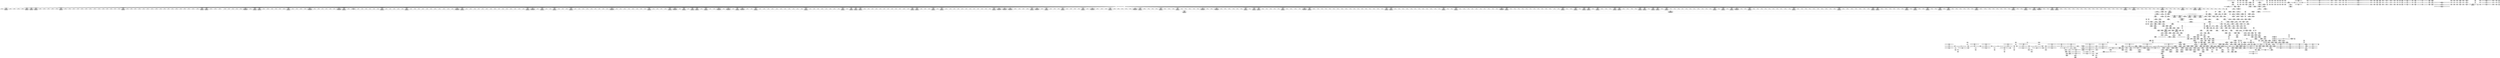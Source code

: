 digraph {
	CE0x4544a70 [shape=record,shape=Mrecord,label="{CE0x4544a70|inode_has_perm:tmp5|security/selinux/hooks.c,1609}"]
	CE0x45f9f00 [shape=record,shape=Mrecord,label="{CE0x45f9f00|cred_sid:bb|*SummSource*}"]
	CE0x45aeb00 [shape=record,shape=Mrecord,label="{CE0x45aeb00|12:_i32,_56:_i8*,_:_CRE_232,236_|*MultipleSource*|*LoadInst*|security/selinux/hooks.c,1627|Function::inode_has_perm&Arg::inode::|security/selinux/hooks.c,1611}"]
	CE0x45d37d0 [shape=record,shape=Mrecord,label="{CE0x45d37d0|__validate_creds:if.end}"]
	CE0x45af410 [shape=record,shape=Mrecord,label="{CE0x45af410|12:_i32,_56:_i8*,_:_CRE_245,246_}"]
	CE0x458a7a0 [shape=record,shape=Mrecord,label="{CE0x458a7a0|__validate_creds:tmp7|include/linux/cred.h,174}"]
	CE0x45c24b0 [shape=record,shape=Mrecord,label="{CE0x45c24b0|12:_i32,_56:_i8*,_:_CRE_864,865_}"]
	CE0x45bdaf0 [shape=record,shape=Mrecord,label="{CE0x45bdaf0|12:_i32,_56:_i8*,_:_CRE_612,613_}"]
	CE0x45ab230 [shape=record,shape=Mrecord,label="{CE0x45ab230|inode_has_perm:tmp12|security/selinux/hooks.c,1612|*SummSink*}"]
	CE0x45bd2a0 [shape=record,shape=Mrecord,label="{CE0x45bd2a0|12:_i32,_56:_i8*,_:_CRE_605,606_}"]
	CE0x45f8620 [shape=record,shape=Mrecord,label="{CE0x45f8620|0:_i32,_4:_i32,_8:_i32,_12:_i32,_:_CMRE_12,16_|*MultipleSource*|security/selinux/hooks.c,196|*LoadInst*|security/selinux/hooks.c,196|security/selinux/hooks.c,197}"]
	CE0x455da20 [shape=record,shape=Mrecord,label="{CE0x455da20|i64*_getelementptr_inbounds_(_11_x_i64_,_11_x_i64_*___llvm_gcov_ctr230,_i64_0,_i64_8)|*Constant*|*SummSink*}"]
	CE0x4546c10 [shape=record,shape=Mrecord,label="{CE0x4546c10|12:_i32,_56:_i8*,_:_CRE_76,80_|*MultipleSource*|*LoadInst*|security/selinux/hooks.c,1627|Function::inode_has_perm&Arg::inode::|security/selinux/hooks.c,1611}"]
	CE0x4549130 [shape=record,shape=Mrecord,label="{CE0x4549130|12:_i32,_56:_i8*,_:_CRE_180,181_}"]
	CE0x45f9bb0 [shape=record,shape=Mrecord,label="{CE0x45f9bb0|__validate_creds:tmp9|include/linux/cred.h,175|*SummSink*}"]
	CE0x4535f20 [shape=record,shape=Mrecord,label="{CE0x4535f20|dentry_has_perm:type|security/selinux/hooks.c,1630|*SummSource*}"]
	CE0x452f880 [shape=record,shape=Mrecord,label="{CE0x452f880|get_current:tmp4|./arch/x86/include/asm/current.h,14|*SummSink*}"]
	CE0x45d8410 [shape=record,shape=Mrecord,label="{CE0x45d8410|inode_has_perm:conv|security/selinux/hooks.c,1611|*SummSink*}"]
	CE0x4592bb0 [shape=record,shape=Mrecord,label="{CE0x4592bb0|12:_i32,_56:_i8*,_:_CRE_144,145_}"]
	CE0x45560c0 [shape=record,shape=Mrecord,label="{CE0x45560c0|i64*_getelementptr_inbounds_(_11_x_i64_,_11_x_i64_*___llvm_gcov_ctr230,_i64_0,_i64_9)|*Constant*|*SummSink*}"]
	CE0x45d2d70 [shape=record,shape=Mrecord,label="{CE0x45d2d70|inode_has_perm:tmp19|security/selinux/hooks.c,1618|*SummSource*}"]
	CE0x45da240 [shape=record,shape=Mrecord,label="{CE0x45da240|GLOBAL:__llvm_gcov_ctr154|Global_var:__llvm_gcov_ctr154|*SummSource*}"]
	CE0x459dd50 [shape=record,shape=Mrecord,label="{CE0x459dd50|inode_has_perm:do.end}"]
	CE0x453b650 [shape=record,shape=Mrecord,label="{CE0x453b650|i64_2|*Constant*|*SummSink*}"]
	CE0x4558120 [shape=record,shape=Mrecord,label="{CE0x4558120|GLOBAL:dentry_has_perm|*Constant*|*SummSource*}"]
	CE0x45a0d50 [shape=record,shape=Mrecord,label="{CE0x45a0d50|i64*_getelementptr_inbounds_(_8_x_i64_,_8_x_i64_*___llvm_gcov_ctr154,_i64_0,_i64_0)|*Constant*|*SummSource*}"]
	CE0x454b020 [shape=record,shape=Mrecord,label="{CE0x454b020|COLLAPSED:_GCMRE___llvm_gcov_ctr230_internal_global_11_x_i64_zeroinitializer:_elem_0:default:}"]
	CE0x455f830 [shape=record,shape=Mrecord,label="{CE0x455f830|selinux_inode_follow_link:tmp18|security/selinux/hooks.c,2812}"]
	CE0x4557aa0 [shape=record,shape=Mrecord,label="{CE0x4557aa0|selinux_inode_follow_link:call5|security/selinux/hooks.c,2814|*SummSink*}"]
	CE0x45ce870 [shape=record,shape=Mrecord,label="{CE0x45ce870|inode_has_perm:tmp15|*LoadInst*|security/selinux/hooks.c,1615}"]
	CE0x459e380 [shape=record,shape=Mrecord,label="{CE0x459e380|i32_4|*Constant*}"]
	CE0x45b5880 [shape=record,shape=Mrecord,label="{CE0x45b5880|12:_i32,_56:_i8*,_:_CRE_416,424_|*MultipleSource*|*LoadInst*|security/selinux/hooks.c,1627|Function::inode_has_perm&Arg::inode::|security/selinux/hooks.c,1611}"]
	CE0x452f7e0 [shape=record,shape=Mrecord,label="{CE0x452f7e0|get_current:tmp4|./arch/x86/include/asm/current.h,14|*SummSource*}"]
	CE0x453ee50 [shape=record,shape=Mrecord,label="{CE0x453ee50|selinux_inode_follow_link:tmp15|security/selinux/hooks.c,2812}"]
	CE0x45a0420 [shape=record,shape=Mrecord,label="{CE0x45a0420|__validate_creds:line|Function::__validate_creds&Arg::line::}"]
	CE0x454b360 [shape=record,shape=Mrecord,label="{CE0x454b360|selinux_inode_follow_link:tmp2|*SummSink*}"]
	CE0x45be930 [shape=record,shape=Mrecord,label="{CE0x45be930|12:_i32,_56:_i8*,_:_CRE_624,628_|*MultipleSource*|*LoadInst*|security/selinux/hooks.c,1627|Function::inode_has_perm&Arg::inode::|security/selinux/hooks.c,1611}"]
	CE0x45b00d0 [shape=record,shape=Mrecord,label="{CE0x45b00d0|12:_i32,_56:_i8*,_:_CRE_258,259_}"]
	CE0x452af60 [shape=record,shape=Mrecord,label="{CE0x452af60|i64*_getelementptr_inbounds_(_11_x_i64_,_11_x_i64_*___llvm_gcov_ctr230,_i64_0,_i64_6)|*Constant*|*SummSource*}"]
	CE0x459e810 [shape=record,shape=Mrecord,label="{CE0x459e810|i64*_getelementptr_inbounds_(_2_x_i64_,_2_x_i64_*___llvm_gcov_ctr131,_i64_0,_i64_1)|*Constant*}"]
	CE0x45d6e90 [shape=record,shape=Mrecord,label="{CE0x45d6e90|inode_has_perm:tobool|security/selinux/hooks.c,1611|*SummSource*}"]
	CE0x45b3d60 [shape=record,shape=Mrecord,label="{CE0x45b3d60|12:_i32,_56:_i8*,_:_CRE_309,310_}"]
	CE0x45afa70 [shape=record,shape=Mrecord,label="{CE0x45afa70|12:_i32,_56:_i8*,_:_CRE_252,253_}"]
	CE0x4532930 [shape=record,shape=Mrecord,label="{CE0x4532930|selinux_inode_follow_link:tmp9|security/selinux/hooks.c,2812|*SummSink*}"]
	CE0x459c770 [shape=record,shape=Mrecord,label="{CE0x459c770|cred_sid:tmp2|*SummSource*}"]
	CE0x45c4480 [shape=record,shape=Mrecord,label="{CE0x45c4480|12:_i32,_56:_i8*,_:_CRE_889,890_}"]
	"CONST[source:0(mediator),value:0(static)][purpose:{operation}][SrcIdx:2]"
	CE0x4591cc0 [shape=record,shape=Mrecord,label="{CE0x4591cc0|__validate_creds:call|include/linux/cred.h,173|*SummSink*}"]
	CE0x45b0a50 [shape=record,shape=Mrecord,label="{CE0x45b0a50|12:_i32,_56:_i8*,_:_CRE_266,267_}"]
	CE0x45be6d0 [shape=record,shape=Mrecord,label="{CE0x45be6d0|12:_i32,_56:_i8*,_:_CRE_622,623_}"]
	CE0x4560be0 [shape=record,shape=Mrecord,label="{CE0x4560be0|cred_sid:tmp5|security/selinux/hooks.c,196|*SummSink*}"]
	CE0x455cd60 [shape=record,shape=Mrecord,label="{CE0x455cd60|get_current:bb|*SummSink*}"]
	CE0x45b1890 [shape=record,shape=Mrecord,label="{CE0x45b1890|12:_i32,_56:_i8*,_:_CRE_278,279_}"]
	CE0x452fae0 [shape=record,shape=Mrecord,label="{CE0x452fae0|i32_0|*Constant*}"]
	CE0x45c9270 [shape=record,shape=Mrecord,label="{CE0x45c9270|12:_i32,_56:_i8*,_:_CRE_992,1000_|*MultipleSource*|*LoadInst*|security/selinux/hooks.c,1627|Function::inode_has_perm&Arg::inode::|security/selinux/hooks.c,1611}"]
	CE0x45d28b0 [shape=record,shape=Mrecord,label="{CE0x45d28b0|i64*_getelementptr_inbounds_(_8_x_i64_,_8_x_i64_*___llvm_gcov_ctr154,_i64_0,_i64_7)|*Constant*|*SummSource*}"]
	CE0x454bf30 [shape=record,shape=Mrecord,label="{CE0x454bf30|__validate_creds:tmp5|include/linux/cred.h,173|*SummSource*}"]
	CE0x45620e0 [shape=record,shape=Mrecord,label="{CE0x45620e0|12:_i32,_56:_i8*,_:_CRE_164,165_}"]
	CE0x45b3e90 [shape=record,shape=Mrecord,label="{CE0x45b3e90|12:_i32,_56:_i8*,_:_CRE_310,311_}"]
	CE0x455c450 [shape=record,shape=Mrecord,label="{CE0x455c450|104:_%struct.inode*,_:_CRE_223,224_}"]
	CE0x45b6d90 [shape=record,shape=Mrecord,label="{CE0x45b6d90|12:_i32,_56:_i8*,_:_CRE_475,476_}"]
	CE0x45c1c90 [shape=record,shape=Mrecord,label="{CE0x45c1c90|12:_i32,_56:_i8*,_:_CRE_832,840_|*MultipleSource*|*LoadInst*|security/selinux/hooks.c,1627|Function::inode_has_perm&Arg::inode::|security/selinux/hooks.c,1611}"]
	CE0x45c0310 [shape=record,shape=Mrecord,label="{CE0x45c0310|12:_i32,_56:_i8*,_:_CRE_728,736_|*MultipleSource*|*LoadInst*|security/selinux/hooks.c,1627|Function::inode_has_perm&Arg::inode::|security/selinux/hooks.c,1611}"]
	CE0x4592000 [shape=record,shape=Mrecord,label="{CE0x4592000|inode_has_perm:tmp1|*SummSink*}"]
	CE0x45c1850 [shape=record,shape=Mrecord,label="{CE0x45c1850|12:_i32,_56:_i8*,_:_CRE_816,824_|*MultipleSource*|*LoadInst*|security/selinux/hooks.c,1627|Function::inode_has_perm&Arg::inode::|security/selinux/hooks.c,1611}"]
	CE0x455f530 [shape=record,shape=Mrecord,label="{CE0x455f530|selinux_inode_follow_link:tmp17|security/selinux/hooks.c,2812|*SummSource*}"]
	CE0x455ca90 [shape=record,shape=Mrecord,label="{CE0x455ca90|get_current:bb}"]
	CE0x45af890 [shape=record,shape=Mrecord,label="{CE0x45af890|12:_i32,_56:_i8*,_:_CRE_250,251_}"]
	CE0x45a2e30 [shape=record,shape=Mrecord,label="{CE0x45a2e30|i32_5|*Constant*|*SummSink*}"]
	CE0x45d1390 [shape=record,shape=Mrecord,label="{CE0x45d1390|inode_has_perm:tmp17|security/selinux/hooks.c,1617}"]
	CE0x453b0a0 [shape=record,shape=Mrecord,label="{CE0x453b0a0|i64_1|*Constant*}"]
	CE0x4581370 [shape=record,shape=Mrecord,label="{CE0x4581370|104:_%struct.inode*,_:_CRE_307,308_}"]
	CE0x458ba10 [shape=record,shape=Mrecord,label="{CE0x458ba10|inode_has_perm:sclass|security/selinux/hooks.c,1617}"]
	CE0x4593240 [shape=record,shape=Mrecord,label="{CE0x4593240|12:_i32,_56:_i8*,_:_CRE_151,152_}"]
	CE0x457ca90 [shape=record,shape=Mrecord,label="{CE0x457ca90|__validate_creds:tmp3|include/linux/cred.h,173|*SummSource*}"]
	CE0x454dcc0 [shape=record,shape=Mrecord,label="{CE0x454dcc0|selinux_inode_follow_link:tmp16|security/selinux/hooks.c,2812|*SummSink*}"]
	CE0x459a810 [shape=record,shape=Mrecord,label="{CE0x459a810|_call_void_mcount()_#3|*SummSink*}"]
	CE0x453daa0 [shape=record,shape=Mrecord,label="{CE0x453daa0|_call_void_mcount()_#3|*SummSink*}"]
	CE0x45d4620 [shape=record,shape=Mrecord,label="{CE0x45d4620|__validate_creds:bb}"]
	CE0x455ddb0 [shape=record,shape=Mrecord,label="{CE0x455ddb0|i64*_getelementptr_inbounds_(_11_x_i64_,_11_x_i64_*___llvm_gcov_ctr230,_i64_0,_i64_8)|*Constant*|*SummSource*}"]
	CE0x455bbe0 [shape=record,shape=Mrecord,label="{CE0x455bbe0|104:_%struct.inode*,_:_CRE_214,215_}"]
	CE0x452ac20 [shape=record,shape=Mrecord,label="{CE0x452ac20|i64*_getelementptr_inbounds_(_11_x_i64_,_11_x_i64_*___llvm_gcov_ctr230,_i64_0,_i64_6)|*Constant*}"]
	CE0x455a0f0 [shape=record,shape=Mrecord,label="{CE0x455a0f0|i64*_getelementptr_inbounds_(_2_x_i64_,_2_x_i64_*___llvm_gcov_ctr98,_i64_0,_i64_0)|*Constant*}"]
	CE0x45b9f90 [shape=record,shape=Mrecord,label="{CE0x45b9f90|12:_i32,_56:_i8*,_:_CRE_562,563_}"]
	CE0x4559440 [shape=record,shape=Mrecord,label="{CE0x4559440|dentry_has_perm:dentry|Function::dentry_has_perm&Arg::dentry::|*SummSink*}"]
	CE0x45acca0 [shape=record,shape=Mrecord,label="{CE0x45acca0|cred_sid:entry}"]
	CE0x4584940 [shape=record,shape=Mrecord,label="{CE0x4584940|inode_has_perm:if.end}"]
	CE0x45f9460 [shape=record,shape=Mrecord,label="{CE0x45f9460|__validate_creds:tmp8|include/linux/cred.h,175|*SummSource*}"]
	CE0x45bfd10 [shape=record,shape=Mrecord,label="{CE0x45bfd10|12:_i32,_56:_i8*,_:_CRE_696,704_|*MultipleSource*|*LoadInst*|security/selinux/hooks.c,1627|Function::inode_has_perm&Arg::inode::|security/selinux/hooks.c,1611}"]
	CE0x4586490 [shape=record,shape=Mrecord,label="{CE0x4586490|avc_has_perm:entry}"]
	CE0x4580e10 [shape=record,shape=Mrecord,label="{CE0x4580e10|104:_%struct.inode*,_:_CRE_304,305_}"]
	CE0x45c4ba0 [shape=record,shape=Mrecord,label="{CE0x45c4ba0|12:_i32,_56:_i8*,_:_CRE_895,896_}"]
	CE0x457d170 [shape=record,shape=Mrecord,label="{CE0x457d170|dentry_has_perm:u|security/selinux/hooks.c,1631|*SummSink*}"]
	CE0x4595870 [shape=record,shape=Mrecord,label="{CE0x4595870|104:_%struct.inode*,_:_CRE_172,173_}"]
	CE0x45b6950 [shape=record,shape=Mrecord,label="{CE0x45b6950|12:_i32,_56:_i8*,_:_CRE_473,474_}"]
	CE0x4598490 [shape=record,shape=Mrecord,label="{CE0x4598490|104:_%struct.inode*,_:_CRE_145,146_}"]
	CE0x4590850 [shape=record,shape=Mrecord,label="{CE0x4590850|__validate_creds:file|Function::__validate_creds&Arg::file::}"]
	CE0x45d7010 [shape=record,shape=Mrecord,label="{CE0x45d7010|inode_has_perm:tobool|security/selinux/hooks.c,1611|*SummSink*}"]
	CE0x4593060 [shape=record,shape=Mrecord,label="{CE0x4593060|12:_i32,_56:_i8*,_:_CRE_149,150_}"]
	CE0x45ced20 [shape=record,shape=Mrecord,label="{CE0x45ced20|inode_has_perm:i_security|security/selinux/hooks.c,1615|*SummSink*}"]
	CE0x45304a0 [shape=record,shape=Mrecord,label="{CE0x45304a0|selinux_inode_follow_link:tobool1|security/selinux/hooks.c,2812|*SummSource*}"]
	CE0x4581450 [shape=record,shape=Mrecord,label="{CE0x4581450|104:_%struct.inode*,_:_CRE_309,310_}"]
	CE0x4594040 [shape=record,shape=Mrecord,label="{CE0x4594040|inode_has_perm:tmp3|*SummSink*}"]
	CE0x4594f10 [shape=record,shape=Mrecord,label="{CE0x4594f10|104:_%struct.inode*,_:_CRE_162,163_}"]
	CE0x4558970 [shape=record,shape=Mrecord,label="{CE0x4558970|selinux_inode_follow_link:dentry|Function::selinux_inode_follow_link&Arg::dentry::}"]
	CE0x45961d0 [shape=record,shape=Mrecord,label="{CE0x45961d0|104:_%struct.inode*,_:_CRE_182,183_}"]
	CE0x45b0cb0 [shape=record,shape=Mrecord,label="{CE0x45b0cb0|12:_i32,_56:_i8*,_:_CRE_268,269_}"]
	CE0x4583540 [shape=record,shape=Mrecord,label="{CE0x4583540|i32_1|*Constant*|*SummSink*}"]
	CE0x4592a00 [shape=record,shape=Mrecord,label="{CE0x4592a00|12:_i32,_56:_i8*,_:_CRE_142,143_}"]
	CE0x45594b0 [shape=record,shape=Mrecord,label="{CE0x45594b0|i32_2|*Constant*|*SummSource*}"]
	CE0x4590bb0 [shape=record,shape=Mrecord,label="{CE0x4590bb0|COLLAPSED:_GCMRE___llvm_gcov_ctr155_internal_global_5_x_i64_zeroinitializer:_elem_0:default:}"]
	CE0x45dc610 [shape=record,shape=Mrecord,label="{CE0x45dc610|inode_has_perm:tmp11|security/selinux/hooks.c,1612|*SummSink*}"]
	CE0x45c4810 [shape=record,shape=Mrecord,label="{CE0x45c4810|12:_i32,_56:_i8*,_:_CRE_892,893_}"]
	CE0x4559f80 [shape=record,shape=Mrecord,label="{CE0x4559f80|_ret_i32_%call,_!dbg_!27723|security/selinux/hooks.c,1632|*SummSink*}"]
	CE0x45b7140 [shape=record,shape=Mrecord,label="{CE0x45b7140|12:_i32,_56:_i8*,_:_CRE_479,480_}"]
	CE0x453a8b0 [shape=record,shape=Mrecord,label="{CE0x453a8b0|selinux_inode_follow_link:tmp6|security/selinux/hooks.c,2812|*SummSink*}"]
	CE0x4546160 [shape=record,shape=Mrecord,label="{CE0x4546160|_call_void_mcount()_#3|*SummSink*}"]
	CE0x4543540 [shape=record,shape=Mrecord,label="{CE0x4543540|inode_has_perm:adp|Function::inode_has_perm&Arg::adp::|*SummSink*}"]
	CE0x45f8b50 [shape=record,shape=Mrecord,label="{CE0x45f8b50|cred_sid:tmp6|security/selinux/hooks.c,197}"]
	CE0x45878a0 [shape=record,shape=Mrecord,label="{CE0x45878a0|i32_(i32,_i32,_i16,_i32,_%struct.common_audit_data*)*_bitcast_(i32_(i32,_i32,_i16,_i32,_%struct.common_audit_data.495*)*_avc_has_perm_to_i32_(i32,_i32,_i16,_i32,_%struct.common_audit_data*)*)|*Constant*|*SummSink*}"]
	CE0x6191490 [shape=record,shape=Mrecord,label="{CE0x6191490|selinux_inode_follow_link:if.then}"]
	CE0x4582020 [shape=record,shape=Mrecord,label="{CE0x4582020|dentry_has_perm:tmp4|*LoadInst*|security/selinux/hooks.c,1627|*SummSink*}"]
	CE0x455fc70 [shape=record,shape=Mrecord,label="{CE0x455fc70|selinux_inode_follow_link:tmp18|security/selinux/hooks.c,2812|*SummSink*}"]
	CE0x454c1e0 [shape=record,shape=Mrecord,label="{CE0x454c1e0|i64*_getelementptr_inbounds_(_5_x_i64_,_5_x_i64_*___llvm_gcov_ctr155,_i64_0,_i64_3)|*Constant*}"]
	CE0x45c6950 [shape=record,shape=Mrecord,label="{CE0x45c6950|12:_i32,_56:_i8*,_:_CRE_920,921_}"]
	CE0x4530f40 [shape=record,shape=Mrecord,label="{CE0x4530f40|12:_i32,_56:_i8*,_:_CRE_24,32_|*MultipleSource*|*LoadInst*|security/selinux/hooks.c,1627|Function::inode_has_perm&Arg::inode::|security/selinux/hooks.c,1611}"]
	CE0x45436b0 [shape=record,shape=Mrecord,label="{CE0x45436b0|_ret_i32_%retval.0,_!dbg_!27739|security/selinux/hooks.c,1618}"]
	CE0x45b7730 [shape=record,shape=Mrecord,label="{CE0x45b7730|12:_i32,_56:_i8*,_:_CRE_484,485_}"]
	CE0x453b030 [shape=record,shape=Mrecord,label="{CE0x453b030|selinux_inode_follow_link:tmp|*SummSink*}"]
	CE0x454a7e0 [shape=record,shape=Mrecord,label="{CE0x454a7e0|selinux_inode_follow_link:land.lhs.true|*SummSource*}"]
	CE0x45add30 [shape=record,shape=Mrecord,label="{CE0x45add30|12:_i32,_56:_i8*,_:_CRE_199,200_}"]
	CE0x45bb160 [shape=record,shape=Mrecord,label="{CE0x45bb160|12:_i32,_56:_i8*,_:_CRE_577,578_}"]
	CE0x4596af0 [shape=record,shape=Mrecord,label="{CE0x4596af0|i64*_getelementptr_inbounds_(_2_x_i64_,_2_x_i64_*___llvm_gcov_ctr98,_i64_0,_i64_1)|*Constant*}"]
	CE0x4598cb0 [shape=record,shape=Mrecord,label="{CE0x4598cb0|104:_%struct.inode*,_:_CRE_153,154_}"]
	CE0x4587510 [shape=record,shape=Mrecord,label="{CE0x4587510|i32_(i32,_i32,_i16,_i32,_%struct.common_audit_data*)*_bitcast_(i32_(i32,_i32,_i16,_i32,_%struct.common_audit_data.495*)*_avc_has_perm_to_i32_(i32,_i32,_i16,_i32,_%struct.common_audit_data*)*)|*Constant*}"]
	CE0x45c3fc0 [shape=record,shape=Mrecord,label="{CE0x45c3fc0|12:_i32,_56:_i8*,_:_CRE_885,886_}"]
	CE0x4594c40 [shape=record,shape=Mrecord,label="{CE0x4594c40|104:_%struct.inode*,_:_CRE_159,160_}"]
	CE0x455cbf0 [shape=record,shape=Mrecord,label="{CE0x455cbf0|get_current:bb|*SummSource*}"]
	CE0x4550330 [shape=record,shape=Mrecord,label="{CE0x4550330|selinux_inode_follow_link:entry}"]
	CE0x458f370 [shape=record,shape=Mrecord,label="{CE0x458f370|__validate_creds:entry|*SummSource*}"]
	CE0x45d98c0 [shape=record,shape=Mrecord,label="{CE0x45d98c0|i64_4|*Constant*}"]
	CE0x454b280 [shape=record,shape=Mrecord,label="{CE0x454b280|selinux_inode_follow_link:tmp2}"]
	CE0x45f8870 [shape=record,shape=Mrecord,label="{CE0x45f8870|0:_i32,_4:_i32,_8:_i32,_12:_i32,_:_CMRE_16,20_|*MultipleSource*|security/selinux/hooks.c,196|*LoadInst*|security/selinux/hooks.c,196|security/selinux/hooks.c,197}"]
	CE0x4596770 [shape=record,shape=Mrecord,label="{CE0x4596770|104:_%struct.inode*,_:_CRE_188,189_}"]
	CE0x4598ad0 [shape=record,shape=Mrecord,label="{CE0x4598ad0|104:_%struct.inode*,_:_CRE_151,152_}"]
	CE0x452ed50 [shape=record,shape=Mrecord,label="{CE0x452ed50|selinux_inode_follow_link:tmp14|security/selinux/hooks.c,2812|*SummSource*}"]
	CE0x458f470 [shape=record,shape=Mrecord,label="{CE0x458f470|__validate_creds:cred|Function::__validate_creds&Arg::cred::}"]
	CE0x45c7660 [shape=record,shape=Mrecord,label="{CE0x45c7660|12:_i32,_56:_i8*,_:_CRE_931,932_}"]
	CE0x453b900 [shape=record,shape=Mrecord,label="{CE0x453b900|selinux_inode_follow_link:tmp4|security/selinux/hooks.c,2812|*SummSink*}"]
	CE0x45c3b00 [shape=record,shape=Mrecord,label="{CE0x45c3b00|12:_i32,_56:_i8*,_:_CRE_881,882_}"]
	CE0x458fec0 [shape=record,shape=Mrecord,label="{CE0x458fec0|12:_i32,_56:_i8*,_:_CRE_137,138_}"]
	CE0x4559810 [shape=record,shape=Mrecord,label="{CE0x4559810|_ret_i32_%call,_!dbg_!27723|security/selinux/hooks.c,1632}"]
	CE0x45d2020 [shape=record,shape=Mrecord,label="{CE0x45d2020|i64*_getelementptr_inbounds_(_8_x_i64_,_8_x_i64_*___llvm_gcov_ctr154,_i64_0,_i64_7)|*Constant*}"]
	CE0x4545bd0 [shape=record,shape=Mrecord,label="{CE0x4545bd0|inode_has_perm:tmp2|*SummSink*}"]
	CE0x457c650 [shape=record,shape=Mrecord,label="{CE0x457c650|GLOBAL:__llvm_gcov_ctr155|Global_var:__llvm_gcov_ctr155}"]
	CE0x45da700 [shape=record,shape=Mrecord,label="{CE0x45da700|inode_has_perm:tmp9|security/selinux/hooks.c,1611}"]
	CE0x45b2210 [shape=record,shape=Mrecord,label="{CE0x45b2210|12:_i32,_56:_i8*,_:_CRE_286,287_}"]
	CE0x455c360 [shape=record,shape=Mrecord,label="{CE0x455c360|104:_%struct.inode*,_:_CRE_222,223_}"]
	CE0x455a4f0 [shape=record,shape=Mrecord,label="{CE0x455a4f0|_ret_i32_%call5,_!dbg_!27741|security/selinux/hooks.c,2814|*SummSink*}"]
	CE0x454fa00 [shape=record,shape=Mrecord,label="{CE0x454fa00|get_current:tmp|*SummSource*}"]
	CE0x45c45b0 [shape=record,shape=Mrecord,label="{CE0x45c45b0|12:_i32,_56:_i8*,_:_CRE_890,891_}"]
	CE0x45ad110 [shape=record,shape=Mrecord,label="{CE0x45ad110|cred_sid:cred|Function::cred_sid&Arg::cred::|*SummSource*}"]
	CE0x457eea0 [shape=record,shape=Mrecord,label="{CE0x457eea0|inode_has_perm:entry}"]
	CE0x458a920 [shape=record,shape=Mrecord,label="{CE0x458a920|__validate_creds:tmp7|include/linux/cred.h,174|*SummSource*}"]
	CE0x45a56e0 [shape=record,shape=Mrecord,label="{CE0x45a56e0|__validate_creds:lnot|include/linux/cred.h,173}"]
	CE0x45baca0 [shape=record,shape=Mrecord,label="{CE0x45baca0|12:_i32,_56:_i8*,_:_CRE_573,574_}"]
	CE0x4581990 [shape=record,shape=Mrecord,label="{CE0x4581990|104:_%struct.inode*,_:_CRE_315,316_}"]
	CE0x45989e0 [shape=record,shape=Mrecord,label="{CE0x45989e0|104:_%struct.inode*,_:_CRE_150,151_}"]
	CE0x45d6bf0 [shape=record,shape=Mrecord,label="{CE0x45d6bf0|inode_has_perm:and|security/selinux/hooks.c,1611|*SummSource*}"]
	CE0x455afb0 [shape=record,shape=Mrecord,label="{CE0x455afb0|104:_%struct.inode*,_:_CRE_201,202_}"]
	CE0x45b62f0 [shape=record,shape=Mrecord,label="{CE0x45b62f0|12:_i32,_56:_i8*,_:_CRE_456,464_|*MultipleSource*|*LoadInst*|security/selinux/hooks.c,1627|Function::inode_has_perm&Arg::inode::|security/selinux/hooks.c,1611}"]
	CE0x454cb20 [shape=record,shape=Mrecord,label="{CE0x454cb20|__validate_creds:tmp6|include/linux/cred.h,174}"]
	CE0x45b4db0 [shape=record,shape=Mrecord,label="{CE0x45b4db0|12:_i32,_56:_i8*,_:_CRE_376,384_|*MultipleSource*|*LoadInst*|security/selinux/hooks.c,1627|Function::inode_has_perm&Arg::inode::|security/selinux/hooks.c,1611}"]
	CE0x45816c0 [shape=record,shape=Mrecord,label="{CE0x45816c0|104:_%struct.inode*,_:_CRE_312,313_}"]
	CE0x4586b80 [shape=record,shape=Mrecord,label="{CE0x4586b80|inode_has_perm:tmp18|security/selinux/hooks.c,1617}"]
	CE0x455c180 [shape=record,shape=Mrecord,label="{CE0x455c180|104:_%struct.inode*,_:_CRE_220,221_}"]
	CE0x45d8a40 [shape=record,shape=Mrecord,label="{CE0x45d8a40|inode_has_perm:expval|security/selinux/hooks.c,1611}"]
	CE0x454f110 [shape=record,shape=Mrecord,label="{CE0x454f110|_call_void_lockdep_rcu_suspicious(i8*_getelementptr_inbounds_(_25_x_i8_,_25_x_i8_*_.str3,_i32_0,_i32_0),_i32_2812,_i8*_getelementptr_inbounds_(_45_x_i8_,_45_x_i8_*_.str12,_i32_0,_i32_0))_#10,_!dbg_!27729|security/selinux/hooks.c,2812}"]
	CE0x455baf0 [shape=record,shape=Mrecord,label="{CE0x455baf0|104:_%struct.inode*,_:_CRE_213,214_}"]
	CE0x45aaac0 [shape=record,shape=Mrecord,label="{CE0x45aaac0|12:_i32,_56:_i8*,_:_CRE_56,64_|*MultipleSource*|*LoadInst*|security/selinux/hooks.c,1627|Function::inode_has_perm&Arg::inode::|security/selinux/hooks.c,1611}"]
	CE0x45a5300 [shape=record,shape=Mrecord,label="{CE0x45a5300|12:_i32,_56:_i8*,_:_CRE_12,16_|*MultipleSource*|*LoadInst*|security/selinux/hooks.c,1627|Function::inode_has_perm&Arg::inode::|security/selinux/hooks.c,1611}"]
	CE0x453cc30 [shape=record,shape=Mrecord,label="{CE0x453cc30|i64*_getelementptr_inbounds_(_11_x_i64_,_11_x_i64_*___llvm_gcov_ctr230,_i64_0,_i64_10)|*Constant*|*SummSource*}"]
	CE0x45c65c0 [shape=record,shape=Mrecord,label="{CE0x45c65c0|12:_i32,_56:_i8*,_:_CRE_917,918_}"]
	CE0x45487d0 [shape=record,shape=Mrecord,label="{CE0x45487d0|12:_i32,_56:_i8*,_:_CRE_170,171_}"]
	CE0x45b2b90 [shape=record,shape=Mrecord,label="{CE0x45b2b90|12:_i32,_56:_i8*,_:_CRE_294,295_}"]
	CE0x45c7530 [shape=record,shape=Mrecord,label="{CE0x45c7530|12:_i32,_56:_i8*,_:_CRE_930,931_}"]
	CE0x45c6e10 [shape=record,shape=Mrecord,label="{CE0x45c6e10|12:_i32,_56:_i8*,_:_CRE_924,925_}"]
	CE0x4553c30 [shape=record,shape=Mrecord,label="{CE0x4553c30|GLOBAL:selinux_inode_follow_link.__warned|Global_var:selinux_inode_follow_link.__warned|*SummSource*}"]
	CE0x453b3d0 [shape=record,shape=Mrecord,label="{CE0x453b3d0|selinux_inode_follow_link:if.end|*SummSource*}"]
	CE0x4590b20 [shape=record,shape=Mrecord,label="{CE0x4590b20|__validate_creds:file|Function::__validate_creds&Arg::file::|*SummSink*}"]
	CE0x4563d60 [shape=record,shape=Mrecord,label="{CE0x4563d60|_ret_%struct.task_struct*_%tmp4,_!dbg_!27714|./arch/x86/include/asm/current.h,14|*SummSink*}"]
	CE0x45d23d0 [shape=record,shape=Mrecord,label="{CE0x45d23d0|inode_has_perm:retval.0|*SummSource*}"]
	CE0x45499f0 [shape=record,shape=Mrecord,label="{CE0x45499f0|104:_%struct.inode*,_:_CRE_24,40_|*MultipleSource*|Function::selinux_inode_follow_link&Arg::dentry::|Function::dentry_has_perm&Arg::dentry::|security/selinux/hooks.c,1627}"]
	CE0x453dfc0 [shape=record,shape=Mrecord,label="{CE0x453dfc0|GLOBAL:__llvm_gcov_ctr230|Global_var:__llvm_gcov_ctr230|*SummSource*}"]
	CE0x4553260 [shape=record,shape=Mrecord,label="{CE0x4553260|i64_0|*Constant*|*SummSource*}"]
	CE0x4598e90 [shape=record,shape=Mrecord,label="{CE0x4598e90|104:_%struct.inode*,_:_CRE_155,156_}"]
	CE0x45bf400 [shape=record,shape=Mrecord,label="{CE0x45bf400|12:_i32,_56:_i8*,_:_CRE_672,680_|*MultipleSource*|*LoadInst*|security/selinux/hooks.c,1627|Function::inode_has_perm&Arg::inode::|security/selinux/hooks.c,1611}"]
	CE0x457f070 [shape=record,shape=Mrecord,label="{CE0x457f070|inode_has_perm:entry|*SummSink*}"]
	CE0x4536100 [shape=record,shape=Mrecord,label="{CE0x4536100|dentry_has_perm:type|security/selinux/hooks.c,1630|*SummSink*}"]
	CE0x45b5eb0 [shape=record,shape=Mrecord,label="{CE0x45b5eb0|12:_i32,_56:_i8*,_:_CRE_440,448_|*MultipleSource*|*LoadInst*|security/selinux/hooks.c,1627|Function::inode_has_perm&Arg::inode::|security/selinux/hooks.c,1611}"]
	CE0x4586150 [shape=record,shape=Mrecord,label="{CE0x4586150|avc_has_perm:ssid|Function::avc_has_perm&Arg::ssid::|*SummSink*}"]
	CE0x45b3fc0 [shape=record,shape=Mrecord,label="{CE0x45b3fc0|12:_i32,_56:_i8*,_:_CRE_311,312_}"]
	"CONST[source:0(mediator),value:2(dynamic)][purpose:{object}][SnkIdx:1]"
	CE0x4582ec0 [shape=record,shape=Mrecord,label="{CE0x4582ec0|i64*_getelementptr_inbounds_(_2_x_i64_,_2_x_i64_*___llvm_gcov_ctr153,_i64_0,_i64_0)|*Constant*|*SummSink*}"]
	CE0x455bfa0 [shape=record,shape=Mrecord,label="{CE0x455bfa0|104:_%struct.inode*,_:_CRE_218,219_}"]
	CE0x459dbc0 [shape=record,shape=Mrecord,label="{CE0x459dbc0|inode_has_perm:if.then|*SummSource*}"]
	CE0x4593d30 [shape=record,shape=Mrecord,label="{CE0x4593d30|i1_true|*Constant*}"]
	CE0x45b98d0 [shape=record,shape=Mrecord,label="{CE0x45b98d0|12:_i32,_56:_i8*,_:_CRE_556,557_}"]
	CE0x45d55e0 [shape=record,shape=Mrecord,label="{CE0x45d55e0|_ret_i32_%retval.0,_!dbg_!27728|security/selinux/avc.c,775}"]
	CE0x45bc6c0 [shape=record,shape=Mrecord,label="{CE0x45bc6c0|12:_i32,_56:_i8*,_:_CRE_595,596_}"]
	CE0x454e490 [shape=record,shape=Mrecord,label="{CE0x454e490|i64*_getelementptr_inbounds_(_2_x_i64_,_2_x_i64_*___llvm_gcov_ctr153,_i64_0,_i64_1)|*Constant*|*SummSource*}"]
	CE0x4561260 [shape=record,shape=Mrecord,label="{CE0x4561260|cred_sid:sid|security/selinux/hooks.c,197|*SummSink*}"]
	CE0x452fa40 [shape=record,shape=Mrecord,label="{CE0x452fa40|GLOBAL:current_task|Global_var:current_task|*SummSource*}"]
	CE0x45c8b30 [shape=record,shape=Mrecord,label="{CE0x45c8b30|12:_i32,_56:_i8*,_:_CRE_979,980_}"]
	CE0x4559c20 [shape=record,shape=Mrecord,label="{CE0x4559c20|dentry_has_perm:av|Function::dentry_has_perm&Arg::av::|*SummSink*}"]
	CE0x455b640 [shape=record,shape=Mrecord,label="{CE0x455b640|104:_%struct.inode*,_:_CRE_208,209_}"]
	CE0x4583470 [shape=record,shape=Mrecord,label="{CE0x4583470|i32_1|*Constant*|*SummSource*}"]
	CE0x45c09a0 [shape=record,shape=Mrecord,label="{CE0x45c09a0|12:_i32,_56:_i8*,_:_CRE_752,756_|*MultipleSource*|*LoadInst*|security/selinux/hooks.c,1627|Function::inode_has_perm&Arg::inode::|security/selinux/hooks.c,1611}"]
	CE0x45971e0 [shape=record,shape=Mrecord,label="{CE0x45971e0|104:_%struct.inode*,_:_CRE_91,92_}"]
	CE0x4585740 [shape=record,shape=Mrecord,label="{CE0x4585740|dentry_has_perm:tmp3|*SummSource*}"]
	CE0x45d77c0 [shape=record,shape=Mrecord,label="{CE0x45d77c0|inode_has_perm:lnot|security/selinux/hooks.c,1611|*SummSink*}"]
	CE0x45b7ac0 [shape=record,shape=Mrecord,label="{CE0x45b7ac0|12:_i32,_56:_i8*,_:_CRE_487,488_}"]
	CE0x457fe70 [shape=record,shape=Mrecord,label="{CE0x457fe70|i64*_getelementptr_inbounds_(_2_x_i64_,_2_x_i64_*___llvm_gcov_ctr98,_i64_0,_i64_0)|*Constant*|*SummSource*}"]
	CE0x455b820 [shape=record,shape=Mrecord,label="{CE0x455b820|104:_%struct.inode*,_:_CRE_210,211_}"]
	CE0x453cd50 [shape=record,shape=Mrecord,label="{CE0x453cd50|selinux_inode_follow_link:tmp19|security/selinux/hooks.c,2812|*SummSink*}"]
	CE0x4562860 [shape=record,shape=Mrecord,label="{CE0x4562860|GLOBAL:get_current|*Constant*}"]
	CE0x45bb880 [shape=record,shape=Mrecord,label="{CE0x45bb880|12:_i32,_56:_i8*,_:_CRE_583,584_}"]
	CE0x45ac3b0 [shape=record,shape=Mrecord,label="{CE0x45ac3b0|inode_has_perm:call|security/selinux/hooks.c,1614|*SummSource*}"]
	CE0x45d5470 [shape=record,shape=Mrecord,label="{CE0x45d5470|avc_has_perm:tclass|Function::avc_has_perm&Arg::tclass::|*SummSink*}"]
	CE0x45a3690 [shape=record,shape=Mrecord,label="{CE0x45a3690|104:_%struct.inode*,_:_CRE_16,24_|*MultipleSource*|Function::selinux_inode_follow_link&Arg::dentry::|Function::dentry_has_perm&Arg::dentry::|security/selinux/hooks.c,1627}"]
	CE0x45ae1e0 [shape=record,shape=Mrecord,label="{CE0x45ae1e0|12:_i32,_56:_i8*,_:_CRE_204,205_}"]
	CE0x45dbe40 [shape=record,shape=Mrecord,label="{CE0x45dbe40|i64*_getelementptr_inbounds_(_8_x_i64_,_8_x_i64_*___llvm_gcov_ctr154,_i64_0,_i64_5)|*Constant*|*SummSource*}"]
	CE0x458b640 [shape=record,shape=Mrecord,label="{CE0x458b640|GLOBAL:__invalid_creds|*Constant*|*SummSink*}"]
	CE0x455a260 [shape=record,shape=Mrecord,label="{CE0x455a260|_ret_i32_%call5,_!dbg_!27741|security/selinux/hooks.c,2814}"]
	CE0x45badd0 [shape=record,shape=Mrecord,label="{CE0x45badd0|12:_i32,_56:_i8*,_:_CRE_574,575_}"]
	CE0x45d4ce0 [shape=record,shape=Mrecord,label="{CE0x45d4ce0|__validate_creds:if.then|*SummSource*}"]
	CE0x453b7f0 [shape=record,shape=Mrecord,label="{CE0x453b7f0|selinux_inode_follow_link:tmp4|security/selinux/hooks.c,2812|*SummSource*}"]
	CE0x45bd170 [shape=record,shape=Mrecord,label="{CE0x45bd170|12:_i32,_56:_i8*,_:_CRE_604,605_}"]
	CE0x45c3770 [shape=record,shape=Mrecord,label="{CE0x45c3770|12:_i32,_56:_i8*,_:_CRE_878,879_}"]
	CE0x452bff0 [shape=record,shape=Mrecord,label="{CE0x452bff0|selinux_inode_follow_link:land.lhs.true2|*SummSource*}"]
	CE0x45af6b0 [shape=record,shape=Mrecord,label="{CE0x45af6b0|12:_i32,_56:_i8*,_:_CRE_248,249_}"]
	CE0x455f5a0 [shape=record,shape=Mrecord,label="{CE0x455f5a0|selinux_inode_follow_link:tmp17|security/selinux/hooks.c,2812|*SummSink*}"]
	CE0x45b1040 [shape=record,shape=Mrecord,label="{CE0x45b1040|12:_i32,_56:_i8*,_:_CRE_271,272_}"]
	CE0x459f970 [shape=record,shape=Mrecord,label="{CE0x459f970|i64*_getelementptr_inbounds_(_8_x_i64_,_8_x_i64_*___llvm_gcov_ctr154,_i64_0,_i64_1)|*Constant*}"]
	CE0x453a0c0 [shape=record,shape=Mrecord,label="{CE0x453a0c0|selinux_inode_follow_link:do.body|*SummSink*}"]
	CE0x455e460 [shape=record,shape=Mrecord,label="{CE0x455e460|selinux_inode_follow_link:tobool1|security/selinux/hooks.c,2812}"]
	CE0x45f6ac0 [shape=record,shape=Mrecord,label="{CE0x45f6ac0|i64*_getelementptr_inbounds_(_5_x_i64_,_5_x_i64_*___llvm_gcov_ctr155,_i64_0,_i64_4)|*Constant*|*SummSource*}"]
	CE0x45990e0 [shape=record,shape=Mrecord,label="{CE0x45990e0|get_current:tmp1|*SummSource*}"]
	CE0x45803e0 [shape=record,shape=Mrecord,label="{CE0x45803e0|104:_%struct.inode*,_:_CRE_264,272_|*MultipleSource*|Function::selinux_inode_follow_link&Arg::dentry::|Function::dentry_has_perm&Arg::dentry::|security/selinux/hooks.c,1627}"]
	CE0x4562fb0 [shape=record,shape=Mrecord,label="{CE0x4562fb0|12:_i32,_56:_i8*,_:_CRE_96,104_|*MultipleSource*|*LoadInst*|security/selinux/hooks.c,1627|Function::inode_has_perm&Arg::inode::|security/selinux/hooks.c,1611}"]
	CE0x455e2e0 [shape=record,shape=Mrecord,label="{CE0x455e2e0|selinux_inode_follow_link:tmp8|security/selinux/hooks.c,2812|*SummSource*}"]
	CE0x458b2e0 [shape=record,shape=Mrecord,label="{CE0x458b2e0|GLOBAL:__invalid_creds|*Constant*|*SummSource*}"]
	CE0x4553420 [shape=record,shape=Mrecord,label="{CE0x4553420|i64_0|*Constant*|*SummSink*}"]
	CE0x455beb0 [shape=record,shape=Mrecord,label="{CE0x455beb0|104:_%struct.inode*,_:_CRE_217,218_}"]
	CE0x452c4a0 [shape=record,shape=Mrecord,label="{CE0x452c4a0|selinux_inode_follow_link:entry|*SummSource*}"]
	CE0x4558c10 [shape=record,shape=Mrecord,label="{CE0x4558c10|selinux_inode_follow_link:dentry|Function::selinux_inode_follow_link&Arg::dentry::|*SummSource*}"]
	CE0x45d9bd0 [shape=record,shape=Mrecord,label="{CE0x45d9bd0|inode_has_perm:tmp7|security/selinux/hooks.c,1611|*SummSource*}"]
	CE0x453c570 [shape=record,shape=Mrecord,label="{CE0x453c570|selinux_inode_follow_link:bb|*SummSource*}"]
	CE0x45b6f40 [shape=record,shape=Mrecord,label="{CE0x45b6f40|12:_i32,_56:_i8*,_:_CRE_477,478_}"]
	CE0x45337c0 [shape=record,shape=Mrecord,label="{CE0x45337c0|inode_has_perm:bb}"]
	CE0x45b2a60 [shape=record,shape=Mrecord,label="{CE0x45b2a60|12:_i32,_56:_i8*,_:_CRE_293,294_}"]
	CE0x4592180 [shape=record,shape=Mrecord,label="{CE0x4592180|i64*_getelementptr_inbounds_(_8_x_i64_,_8_x_i64_*___llvm_gcov_ctr154,_i64_0,_i64_1)|*Constant*|*SummSource*}"]
	CE0x45c4350 [shape=record,shape=Mrecord,label="{CE0x45c4350|12:_i32,_56:_i8*,_:_CRE_888,889_}"]
	CE0x45b7600 [shape=record,shape=Mrecord,label="{CE0x45b7600|12:_i32,_56:_i8*,_:_CRE_483,484_}"]
	CE0x45be340 [shape=record,shape=Mrecord,label="{CE0x45be340|12:_i32,_56:_i8*,_:_CRE_619,620_}"]
	CE0x45bc0d0 [shape=record,shape=Mrecord,label="{CE0x45bc0d0|12:_i32,_56:_i8*,_:_CRE_590,591_}"]
	CE0x45d3210 [shape=record,shape=Mrecord,label="{CE0x45d3210|inode_has_perm:tmp20|security/selinux/hooks.c,1618}"]
	CE0x45bf870 [shape=record,shape=Mrecord,label="{CE0x45bf870|12:_i32,_56:_i8*,_:_CRE_684,688_|*MultipleSource*|*LoadInst*|security/selinux/hooks.c,1627|Function::inode_has_perm&Arg::inode::|security/selinux/hooks.c,1611}"]
	CE0x453b240 [shape=record,shape=Mrecord,label="{CE0x453b240|selinux_inode_follow_link:tmp1}"]
	CE0x45623b0 [shape=record,shape=Mrecord,label="{CE0x45623b0|12:_i32,_56:_i8*,_:_CRE_167,168_}"]
	CE0x45c5d70 [shape=record,shape=Mrecord,label="{CE0x45c5d70|12:_i32,_56:_i8*,_:_CRE_910,911_}"]
	CE0x4538600 [shape=record,shape=Mrecord,label="{CE0x4538600|__validate_creds:tobool|include/linux/cred.h,173}"]
	CE0x4538960 [shape=record,shape=Mrecord,label="{CE0x4538960|__validate_creds:tmp2|include/linux/cred.h,173}"]
	CE0x4560ad0 [shape=record,shape=Mrecord,label="{CE0x4560ad0|cred_sid:tmp5|security/selinux/hooks.c,196|*SummSource*}"]
	CE0x45294d0 [shape=record,shape=Mrecord,label="{CE0x45294d0|selinux_inode_follow_link:if.then|*SummSource*}"]
	CE0x5167880 [shape=record,shape=Mrecord,label="{CE0x5167880|selinux_inode_follow_link:call|security/selinux/hooks.c,2812|*SummSink*}"]
	CE0x4597a30 [shape=record,shape=Mrecord,label="{CE0x4597a30|get_current:tmp2|*SummSource*}"]
	CE0x45a0c70 [shape=record,shape=Mrecord,label="{CE0x45a0c70|inode_has_perm:tmp|*SummSource*}"]
	CE0x45590b0 [shape=record,shape=Mrecord,label="{CE0x45590b0|i32_2|*Constant*}"]
	CE0x4544800 [shape=record,shape=Mrecord,label="{CE0x4544800|i64*_getelementptr_inbounds_(_5_x_i64_,_5_x_i64_*___llvm_gcov_ctr155,_i64_0,_i64_0)|*Constant*}"]
	CE0x45be5a0 [shape=record,shape=Mrecord,label="{CE0x45be5a0|12:_i32,_56:_i8*,_:_CRE_621,622_}"]
	CE0x4563760 [shape=record,shape=Mrecord,label="{CE0x4563760|get_current:entry}"]
	CE0x4542ef0 [shape=record,shape=Mrecord,label="{CE0x4542ef0|inode_has_perm:perms|Function::inode_has_perm&Arg::perms::|*SummSource*}"]
	CE0x45818a0 [shape=record,shape=Mrecord,label="{CE0x45818a0|104:_%struct.inode*,_:_CRE_314,315_}"]
	CE0x4564f80 [shape=record,shape=Mrecord,label="{CE0x4564f80|selinux_inode_follow_link:tmp}"]
	CE0x45ac650 [shape=record,shape=Mrecord,label="{CE0x45ac650|GLOBAL:cred_sid|*Constant*}"]
	CE0x45f12c0 [shape=record,shape=Mrecord,label="{CE0x45f12c0|i32_3|*Constant*}"]
	CE0x45565f0 [shape=record,shape=Mrecord,label="{CE0x45565f0|i64_3|*Constant*|*SummSource*}"]
	CE0x45d7180 [shape=record,shape=Mrecord,label="{CE0x45d7180|i1_true|*Constant*}"]
	CE0x459cf80 [shape=record,shape=Mrecord,label="{CE0x459cf80|__validate_creds:tmp1}"]
	CE0x459c7e0 [shape=record,shape=Mrecord,label="{CE0x459c7e0|cred_sid:tmp2|*SummSink*}"]
	CE0x45b2340 [shape=record,shape=Mrecord,label="{CE0x45b2340|12:_i32,_56:_i8*,_:_CRE_287,288_}"]
	CE0x45ae690 [shape=record,shape=Mrecord,label="{CE0x45ae690|12:_i32,_56:_i8*,_:_CRE_212,216_|*MultipleSource*|*LoadInst*|security/selinux/hooks.c,1627|Function::inode_has_perm&Arg::inode::|security/selinux/hooks.c,1611}"]
	CE0x4533d90 [shape=record,shape=Mrecord,label="{CE0x4533d90|i64*_getelementptr_inbounds_(_2_x_i64_,_2_x_i64_*___llvm_gcov_ctr153,_i64_0,_i64_0)|*Constant*}"]
	CE0x45c3640 [shape=record,shape=Mrecord,label="{CE0x45c3640|12:_i32,_56:_i8*,_:_CRE_877,878_}"]
	CE0x45bca50 [shape=record,shape=Mrecord,label="{CE0x45bca50|12:_i32,_56:_i8*,_:_CRE_598,599_}"]
	CE0x45c98f0 [shape=record,shape=Mrecord,label="{CE0x45c98f0|inode_has_perm:tmp6|*LoadInst*|security/selinux/hooks.c,1611|*SummSource*}"]
	CE0x45bb620 [shape=record,shape=Mrecord,label="{CE0x45bb620|12:_i32,_56:_i8*,_:_CRE_581,582_}"]
	CE0x4583630 [shape=record,shape=Mrecord,label="{CE0x4583630|dentry_has_perm:ad|security/selinux/hooks.c, 1628|*SummSink*}"]
	CE0x454c4f0 [shape=record,shape=Mrecord,label="{CE0x454c4f0|i64*_getelementptr_inbounds_(_5_x_i64_,_5_x_i64_*___llvm_gcov_ctr155,_i64_0,_i64_3)|*Constant*|*SummSource*}"]
	CE0x4544990 [shape=record,shape=Mrecord,label="{CE0x4544990|i64*_getelementptr_inbounds_(_5_x_i64_,_5_x_i64_*___llvm_gcov_ctr155,_i64_0,_i64_0)|*Constant*|*SummSource*}"]
	CE0x4595c30 [shape=record,shape=Mrecord,label="{CE0x4595c30|104:_%struct.inode*,_:_CRE_176,177_}"]
	CE0x45dca70 [shape=record,shape=Mrecord,label="{CE0x45dca70|inode_has_perm:tmp12|security/selinux/hooks.c,1612}"]
	CE0x4555070 [shape=record,shape=Mrecord,label="{CE0x4555070|i8*_getelementptr_inbounds_(_25_x_i8_,_25_x_i8_*_.str3,_i32_0,_i32_0)|*Constant*|*SummSource*}"]
	CE0x45599c0 [shape=record,shape=Mrecord,label="{CE0x45599c0|dentry_has_perm:av|Function::dentry_has_perm&Arg::av::}"]
	CE0x45baa40 [shape=record,shape=Mrecord,label="{CE0x45baa40|12:_i32,_56:_i8*,_:_CRE_571,572_}"]
	CE0x4561b40 [shape=record,shape=Mrecord,label="{CE0x4561b40|12:_i32,_56:_i8*,_:_CRE_158,159_}"]
	CE0x452dd00 [shape=record,shape=Mrecord,label="{CE0x452dd00|selinux_inode_follow_link:tobool|security/selinux/hooks.c,2812}"]
	CE0x4542300 [shape=record,shape=Mrecord,label="{CE0x4542300|i8*_getelementptr_inbounds_(_45_x_i8_,_45_x_i8_*_.str12,_i32_0,_i32_0)|*Constant*|*SummSource*}"]
	CE0x455b730 [shape=record,shape=Mrecord,label="{CE0x455b730|104:_%struct.inode*,_:_CRE_209,210_}"]
	CE0x4553a70 [shape=record,shape=Mrecord,label="{CE0x4553a70|selinux_inode_follow_link:tmp7|security/selinux/hooks.c,2812|*SummSink*}"]
	CE0x45da3b0 [shape=record,shape=Mrecord,label="{CE0x45da3b0|GLOBAL:__llvm_gcov_ctr154|Global_var:__llvm_gcov_ctr154|*SummSink*}"]
	CE0x454eb40 [shape=record,shape=Mrecord,label="{CE0x454eb40|i8_1|*Constant*|*SummSink*}"]
	CE0x455c270 [shape=record,shape=Mrecord,label="{CE0x455c270|104:_%struct.inode*,_:_CRE_221,222_}"]
	CE0x453cdc0 [shape=record,shape=Mrecord,label="{CE0x453cdc0|selinux_inode_follow_link:tmp20|security/selinux/hooks.c,2812}"]
	CE0x4594b50 [shape=record,shape=Mrecord,label="{CE0x4594b50|104:_%struct.inode*,_:_CRE_158,159_}"]
	CE0x4581d50 [shape=record,shape=Mrecord,label="{CE0x4581d50|104:_%struct.inode*,_:_CRE_319,320_}"]
	CE0x4530a10 [shape=record,shape=Mrecord,label="{CE0x4530a10|dentry_has_perm:bb|*SummSource*}"]
	CE0x45be470 [shape=record,shape=Mrecord,label="{CE0x45be470|12:_i32,_56:_i8*,_:_CRE_620,621_}"]
	CE0x45975e0 [shape=record,shape=Mrecord,label="{CE0x45975e0|104:_%struct.inode*,_:_CRE_96,104_|*MultipleSource*|Function::selinux_inode_follow_link&Arg::dentry::|Function::dentry_has_perm&Arg::dentry::|security/selinux/hooks.c,1627}"]
	CE0x453b2b0 [shape=record,shape=Mrecord,label="{CE0x453b2b0|selinux_inode_follow_link:tmp1|*SummSource*}"]
	CE0x45c7d80 [shape=record,shape=Mrecord,label="{CE0x45c7d80|12:_i32,_56:_i8*,_:_CRE_944,952_|*MultipleSource*|*LoadInst*|security/selinux/hooks.c,1627|Function::inode_has_perm&Arg::inode::|security/selinux/hooks.c,1611}"]
	CE0x45b1fb0 [shape=record,shape=Mrecord,label="{CE0x45b1fb0|12:_i32,_56:_i8*,_:_CRE_284,285_}"]
	CE0x457e990 [shape=record,shape=Mrecord,label="{CE0x457e990|GLOBAL:inode_has_perm|*Constant*|*SummSource*}"]
	CE0x4594d30 [shape=record,shape=Mrecord,label="{CE0x4594d30|104:_%struct.inode*,_:_CRE_160,161_}"]
	CE0x45b9e60 [shape=record,shape=Mrecord,label="{CE0x45b9e60|12:_i32,_56:_i8*,_:_CRE_561,562_}"]
	CE0x457e6f0 [shape=record,shape=Mrecord,label="{CE0x457e6f0|dentry_has_perm:call|security/selinux/hooks.c,1632|*SummSink*}"]
	CE0x4548d70 [shape=record,shape=Mrecord,label="{CE0x4548d70|12:_i32,_56:_i8*,_:_CRE_176,177_}"]
	CE0x4564c60 [shape=record,shape=Mrecord,label="{CE0x4564c60|%struct.task_struct*_(%struct.task_struct**)*_asm_movq_%gs:$_1:P_,$0_,_r,im,_dirflag_,_fpsr_,_flags_|*SummSource*}"]
	CE0x4552a90 [shape=record,shape=Mrecord,label="{CE0x4552a90|selinux_inode_follow_link:tmp11|security/selinux/hooks.c,2812|*SummSource*}"]
	CE0x45f8020 [shape=record,shape=Mrecord,label="{CE0x45f8020|0:_i32,_4:_i32,_8:_i32,_12:_i32,_:_CMRE_4,8_|*MultipleSource*|security/selinux/hooks.c,196|*LoadInst*|security/selinux/hooks.c,196|security/selinux/hooks.c,197}"]
	CE0x45b07f0 [shape=record,shape=Mrecord,label="{CE0x45b07f0|12:_i32,_56:_i8*,_:_CRE_264,265_}"]
	CE0x4595d20 [shape=record,shape=Mrecord,label="{CE0x4595d20|104:_%struct.inode*,_:_CRE_177,178_}"]
	CE0x45a2f40 [shape=record,shape=Mrecord,label="{CE0x45a2f40|dentry_has_perm:d_inode|security/selinux/hooks.c,1627}"]
	CE0x45ad880 [shape=record,shape=Mrecord,label="{CE0x45ad880|12:_i32,_56:_i8*,_:_CRE_194,195_}"]
	CE0x4596ce0 [shape=record,shape=Mrecord,label="{CE0x4596ce0|104:_%struct.inode*,_:_CRE_88,89_}"]
	CE0x45489b0 [shape=record,shape=Mrecord,label="{CE0x45489b0|12:_i32,_56:_i8*,_:_CRE_172,173_}"]
	CE0x45ce060 [shape=record,shape=Mrecord,label="{CE0x45ce060|_ret_i32_%tmp6,_!dbg_!27716|security/selinux/hooks.c,197|*SummSink*}"]
	CE0x45c8be0 [shape=record,shape=Mrecord,label="{CE0x45c8be0|12:_i32,_56:_i8*,_:_CRE_980,981_}"]
	CE0x45db450 [shape=record,shape=Mrecord,label="{CE0x45db450|inode_has_perm:tmp9|security/selinux/hooks.c,1611|*SummSink*}"]
	"CONST[source:0(mediator),value:2(dynamic)][purpose:{subject}][SnkIdx:0]"
	CE0x45bc330 [shape=record,shape=Mrecord,label="{CE0x45bc330|12:_i32,_56:_i8*,_:_CRE_592,593_}"]
	CE0x455aec0 [shape=record,shape=Mrecord,label="{CE0x455aec0|104:_%struct.inode*,_:_CRE_200,201_}"]
	CE0x45a3390 [shape=record,shape=Mrecord,label="{CE0x45a3390|dentry_has_perm:d_inode|security/selinux/hooks.c,1627|*SummSink*}"]
	CE0x45c32b0 [shape=record,shape=Mrecord,label="{CE0x45c32b0|12:_i32,_56:_i8*,_:_CRE_874,875_}"]
	CE0x453aae0 [shape=record,shape=Mrecord,label="{CE0x453aae0|i64*_getelementptr_inbounds_(_11_x_i64_,_11_x_i64_*___llvm_gcov_ctr230,_i64_0,_i64_1)|*Constant*|*SummSource*}"]
	CE0x459ce00 [shape=record,shape=Mrecord,label="{CE0x459ce00|inode_has_perm:tmp}"]
	CE0x4595b40 [shape=record,shape=Mrecord,label="{CE0x4595b40|104:_%struct.inode*,_:_CRE_175,176_}"]
	CE0x4590c20 [shape=record,shape=Mrecord,label="{CE0x4590c20|__validate_creds:tmp|*SummSource*}"]
	CE0x4587770 [shape=record,shape=Mrecord,label="{CE0x4587770|i32_(i32,_i32,_i16,_i32,_%struct.common_audit_data*)*_bitcast_(i32_(i32,_i32,_i16,_i32,_%struct.common_audit_data.495*)*_avc_has_perm_to_i32_(i32,_i32,_i16,_i32,_%struct.common_audit_data*)*)|*Constant*|*SummSource*}"]
	CE0x459cc50 [shape=record,shape=Mrecord,label="{CE0x459cc50|i64*_getelementptr_inbounds_(_8_x_i64_,_8_x_i64_*___llvm_gcov_ctr154,_i64_0,_i64_0)|*Constant*|*SummSink*}"]
	CE0x45b6b70 [shape=record,shape=Mrecord,label="{CE0x45b6b70|12:_i32,_56:_i8*,_:_CRE_474,475_}"]
	CE0x459a910 [shape=record,shape=Mrecord,label="{CE0x459a910|i32_0|*Constant*}"]
	CE0x45c7eb0 [shape=record,shape=Mrecord,label="{CE0x45c7eb0|12:_i32,_56:_i8*,_:_CRE_952,960_|*MultipleSource*|*LoadInst*|security/selinux/hooks.c,1627|Function::inode_has_perm&Arg::inode::|security/selinux/hooks.c,1611}"]
	CE0x45ce510 [shape=record,shape=Mrecord,label="{CE0x45ce510|inode_has_perm:i_security|security/selinux/hooks.c,1615|*SummSource*}"]
	CE0x45a6760 [shape=record,shape=Mrecord,label="{CE0x45a6760|cred_sid:tmp}"]
	CE0x453fe10 [shape=record,shape=Mrecord,label="{CE0x453fe10|i64_0|*Constant*}"]
	CE0x45977c0 [shape=record,shape=Mrecord,label="{CE0x45977c0|104:_%struct.inode*,_:_CRE_112,144_|*MultipleSource*|Function::selinux_inode_follow_link&Arg::dentry::|Function::dentry_has_perm&Arg::dentry::|security/selinux/hooks.c,1627}"]
	CE0x45d5030 [shape=record,shape=Mrecord,label="{CE0x45d5030|avc_has_perm:tsid|Function::avc_has_perm&Arg::tsid::|*SummSink*}"]
	CE0x45ce980 [shape=record,shape=Mrecord,label="{CE0x45ce980|inode_has_perm:i_security|security/selinux/hooks.c,1615}"]
	CE0x455b910 [shape=record,shape=Mrecord,label="{CE0x455b910|104:_%struct.inode*,_:_CRE_211,212_}"]
	CE0x45b5000 [shape=record,shape=Mrecord,label="{CE0x45b5000|12:_i32,_56:_i8*,_:_CRE_384,388_|*MultipleSource*|*LoadInst*|security/selinux/hooks.c,1627|Function::inode_has_perm&Arg::inode::|security/selinux/hooks.c,1611}"]
	CE0x4549310 [shape=record,shape=Mrecord,label="{CE0x4549310|12:_i32,_56:_i8*,_:_CRE_182,183_}"]
	CE0x4552c50 [shape=record,shape=Mrecord,label="{CE0x4552c50|selinux_inode_follow_link:tmp11|security/selinux/hooks.c,2812|*SummSink*}"]
	CE0x45b0330 [shape=record,shape=Mrecord,label="{CE0x45b0330|12:_i32,_56:_i8*,_:_CRE_260,261_}"]
	CE0x453b110 [shape=record,shape=Mrecord,label="{CE0x453b110|selinux_inode_follow_link:tmp1|*SummSink*}"]
	CE0x457f3d0 [shape=record,shape=Mrecord,label="{CE0x457f3d0|inode_has_perm:cred|Function::inode_has_perm&Arg::cred::|*SummSink*}"]
	CE0x45c0560 [shape=record,shape=Mrecord,label="{CE0x45c0560|12:_i32,_56:_i8*,_:_CRE_736,740_|*MultipleSource*|*LoadInst*|security/selinux/hooks.c,1627|Function::inode_has_perm&Arg::inode::|security/selinux/hooks.c,1611}"]
	CE0x454bc70 [shape=record,shape=Mrecord,label="{CE0x454bc70|__validate_creds:tmp4|include/linux/cred.h,173|*SummSink*}"]
	CE0x4542c50 [shape=record,shape=Mrecord,label="{CE0x4542c50|__validate_creds:lnot1|include/linux/cred.h,173}"]
	CE0x45c2bc0 [shape=record,shape=Mrecord,label="{CE0x45c2bc0|12:_i32,_56:_i8*,_:_CRE_868,869_}"]
	CE0x45a6560 [shape=record,shape=Mrecord,label="{CE0x45a6560|i64*_getelementptr_inbounds_(_2_x_i64_,_2_x_i64_*___llvm_gcov_ctr131,_i64_0,_i64_0)|*Constant*|*SummSink*}"]
	CE0x45dc5a0 [shape=record,shape=Mrecord,label="{CE0x45dc5a0|inode_has_perm:tmp11|security/selinux/hooks.c,1612|*SummSource*}"]
	CE0x45cee00 [shape=record,shape=Mrecord,label="{CE0x45cee00|inode_has_perm:tmp15|*LoadInst*|security/selinux/hooks.c,1615|*SummSink*}"]
	CE0x45bb030 [shape=record,shape=Mrecord,label="{CE0x45bb030|12:_i32,_56:_i8*,_:_CRE_576,577_}"]
	CE0x45ced90 [shape=record,shape=Mrecord,label="{CE0x45ced90|inode_has_perm:tmp15|*LoadInst*|security/selinux/hooks.c,1615|*SummSource*}"]
	CE0x45970b0 [shape=record,shape=Mrecord,label="{CE0x45970b0|104:_%struct.inode*,_:_CRE_90,91_}"]
	CE0x45b7bf0 [shape=record,shape=Mrecord,label="{CE0x45b7bf0|12:_i32,_56:_i8*,_:_CRE_488,496_|*MultipleSource*|*LoadInst*|security/selinux/hooks.c,1627|Function::inode_has_perm&Arg::inode::|security/selinux/hooks.c,1611}"]
	CE0x4592e80 [shape=record,shape=Mrecord,label="{CE0x4592e80|12:_i32,_56:_i8*,_:_CRE_147,148_}"]
	CE0x45c4220 [shape=record,shape=Mrecord,label="{CE0x45c4220|12:_i32,_56:_i8*,_:_CRE_887,888_}"]
	CE0x457e680 [shape=record,shape=Mrecord,label="{CE0x457e680|dentry_has_perm:call|security/selinux/hooks.c,1632|*SummSource*}"]
	CE0x45c4940 [shape=record,shape=Mrecord,label="{CE0x45c4940|12:_i32,_56:_i8*,_:_CRE_893,894_}"]
	CE0x455aa10 [shape=record,shape=Mrecord,label="{CE0x455aa10|104:_%struct.inode*,_:_CRE_195,196_}"]
	CE0x45b0920 [shape=record,shape=Mrecord,label="{CE0x45b0920|12:_i32,_56:_i8*,_:_CRE_265,266_}"]
	CE0x459b5a0 [shape=record,shape=Mrecord,label="{CE0x459b5a0|inode_has_perm:tmp1|*SummSource*}"]
	CE0x45ad2e0 [shape=record,shape=Mrecord,label="{CE0x45ad2e0|12:_i32,_56:_i8*,_:_CRE_188,189_}"]
	CE0x452c2a0 [shape=record,shape=Mrecord,label="{CE0x452c2a0|selinux_inode_follow_link:if.end}"]
	CE0x45bdfb0 [shape=record,shape=Mrecord,label="{CE0x45bdfb0|12:_i32,_56:_i8*,_:_CRE_616,617_}"]
	CE0x45ba580 [shape=record,shape=Mrecord,label="{CE0x45ba580|12:_i32,_56:_i8*,_:_CRE_567,568_}"]
	CE0x45417c0 [shape=record,shape=Mrecord,label="{CE0x45417c0|i64_5|*Constant*|*SummSink*}"]
	CE0x4539790 [shape=record,shape=Mrecord,label="{CE0x4539790|selinux_inode_follow_link:tmp13|security/selinux/hooks.c,2812}"]
	CE0x457f780 [shape=record,shape=Mrecord,label="{CE0x457f780|inode_has_perm:inode|Function::inode_has_perm&Arg::inode::|*SummSource*}"]
	CE0x45621d0 [shape=record,shape=Mrecord,label="{CE0x45621d0|12:_i32,_56:_i8*,_:_CRE_165,166_}"]
	CE0x455c540 [shape=record,shape=Mrecord,label="{CE0x455c540|104:_%struct.inode*,_:_CRE_224,232_|*MultipleSource*|Function::selinux_inode_follow_link&Arg::dentry::|Function::dentry_has_perm&Arg::dentry::|security/selinux/hooks.c,1627}"]
	CE0x45bde80 [shape=record,shape=Mrecord,label="{CE0x45bde80|12:_i32,_56:_i8*,_:_CRE_615,616_}"]
	CE0x45dcec0 [shape=record,shape=Mrecord,label="{CE0x45dcec0|i32_512|*Constant*|*SummSink*}"]
	CE0x45c5190 [shape=record,shape=Mrecord,label="{CE0x45c5190|12:_i32,_56:_i8*,_:_CRE_900,901_}"]
	CE0x45d19e0 [shape=record,shape=Mrecord,label="{CE0x45d19e0|avc_has_perm:auditdata|Function::avc_has_perm&Arg::auditdata::|*SummSource*}"]
	CE0x455b190 [shape=record,shape=Mrecord,label="{CE0x455b190|104:_%struct.inode*,_:_CRE_203,204_}"]
	CE0x452db90 [shape=record,shape=Mrecord,label="{CE0x452db90|selinux_inode_follow_link:tobool|security/selinux/hooks.c,2812|*SummSink*}"]
	CE0x45c7b20 [shape=record,shape=Mrecord,label="{CE0x45c7b20|12:_i32,_56:_i8*,_:_CRE_935,936_}"]
	CE0x455ba00 [shape=record,shape=Mrecord,label="{CE0x455ba00|104:_%struct.inode*,_:_CRE_212,213_}"]
	CE0x45ba7e0 [shape=record,shape=Mrecord,label="{CE0x45ba7e0|12:_i32,_56:_i8*,_:_CRE_569,570_}"]
	CE0x45bd3d0 [shape=record,shape=Mrecord,label="{CE0x45bd3d0|12:_i32,_56:_i8*,_:_CRE_606,607_}"]
	CE0x45bc200 [shape=record,shape=Mrecord,label="{CE0x45bc200|12:_i32,_56:_i8*,_:_CRE_591,592_}"]
	CE0x4556d10 [shape=record,shape=Mrecord,label="{CE0x4556d10|selinux_inode_follow_link:cred4|security/selinux/hooks.c,2812|*SummSource*}"]
	CE0x459b000 [shape=record,shape=Mrecord,label="{CE0x459b000|i64_0|*Constant*}"]
	CE0x45c0120 [shape=record,shape=Mrecord,label="{CE0x45c0120|12:_i32,_56:_i8*,_:_CRE_712,728_|*MultipleSource*|*LoadInst*|security/selinux/hooks.c,1627|Function::inode_has_perm&Arg::inode::|security/selinux/hooks.c,1611}"]
	CE0x4556990 [shape=record,shape=Mrecord,label="{CE0x4556990|i32_78|*Constant*|*SummSource*}"]
	CE0x454a6b0 [shape=record,shape=Mrecord,label="{CE0x454a6b0|_call_void_mcount()_#3|*SummSource*}"]
	CE0x45ac340 [shape=record,shape=Mrecord,label="{CE0x45ac340|inode_has_perm:call|security/selinux/hooks.c,1614}"]
	CE0x4594100 [shape=record,shape=Mrecord,label="{CE0x4594100|_call_void_mcount()_#3}"]
	CE0x4531a90 [shape=record,shape=Mrecord,label="{CE0x4531a90|GLOBAL:selinux_inode_follow_link.__warned|Global_var:selinux_inode_follow_link.__warned}"]
	CE0x45b3770 [shape=record,shape=Mrecord,label="{CE0x45b3770|12:_i32,_56:_i8*,_:_CRE_304,305_}"]
	CE0x459a7a0 [shape=record,shape=Mrecord,label="{CE0x459a7a0|_call_void_mcount()_#3|*SummSource*}"]
	CE0x45ad3d0 [shape=record,shape=Mrecord,label="{CE0x45ad3d0|12:_i32,_56:_i8*,_:_CRE_189,190_}"]
	CE0x4561ff0 [shape=record,shape=Mrecord,label="{CE0x4561ff0|12:_i32,_56:_i8*,_:_CRE_163,164_}"]
	CE0x45815d0 [shape=record,shape=Mrecord,label="{CE0x45815d0|104:_%struct.inode*,_:_CRE_311,312_}"]
	CE0x45c1eb0 [shape=record,shape=Mrecord,label="{CE0x45c1eb0|12:_i32,_56:_i8*,_:_CRE_840,848_|*MultipleSource*|*LoadInst*|security/selinux/hooks.c,1627|Function::inode_has_perm&Arg::inode::|security/selinux/hooks.c,1611}"]
	CE0x459f2b0 [shape=record,shape=Mrecord,label="{CE0x459f2b0|__validate_creds:expval|include/linux/cred.h,173}"]
	CE0x45805e0 [shape=record,shape=Mrecord,label="{CE0x45805e0|104:_%struct.inode*,_:_CRE_272,280_|*MultipleSource*|Function::selinux_inode_follow_link&Arg::dentry::|Function::dentry_has_perm&Arg::dentry::|security/selinux/hooks.c,1627}"]
	CE0x45b2df0 [shape=record,shape=Mrecord,label="{CE0x45b2df0|12:_i32,_56:_i8*,_:_CRE_296,297_}"]
	CE0x4557660 [shape=record,shape=Mrecord,label="{CE0x4557660|selinux_inode_follow_link:tmp21|security/selinux/hooks.c,2812|*SummSink*}"]
	CE0x45a58b0 [shape=record,shape=Mrecord,label="{CE0x45a58b0|12:_i32,_56:_i8*,_:_CRE_4,8_|*MultipleSource*|*LoadInst*|security/selinux/hooks.c,1627|Function::inode_has_perm&Arg::inode::|security/selinux/hooks.c,1611}"]
	CE0x453e080 [shape=record,shape=Mrecord,label="{CE0x453e080|selinux_inode_follow_link:tmp5|security/selinux/hooks.c,2812|*SummSource*}"]
	CE0x45dd010 [shape=record,shape=Mrecord,label="{CE0x45dd010|inode_has_perm:tobool|security/selinux/hooks.c,1611}"]
	CE0x45abfd0 [shape=record,shape=Mrecord,label="{CE0x45abfd0|inode_has_perm:tmp14|security/selinux/hooks.c,1614|*SummSink*}"]
	CE0x45da110 [shape=record,shape=Mrecord,label="{CE0x45da110|GLOBAL:__llvm_gcov_ctr154|Global_var:__llvm_gcov_ctr154}"]
	CE0x45d51a0 [shape=record,shape=Mrecord,label="{CE0x45d51a0|avc_has_perm:tclass|Function::avc_has_perm&Arg::tclass::}"]
	CE0x45f1850 [shape=record,shape=Mrecord,label="{CE0x45f1850|inode_has_perm:sid3|security/selinux/hooks.c,1617|*SummSink*}"]
	CE0x454f1f0 [shape=record,shape=Mrecord,label="{CE0x454f1f0|_call_void_lockdep_rcu_suspicious(i8*_getelementptr_inbounds_(_25_x_i8_,_25_x_i8_*_.str3,_i32_0,_i32_0),_i32_2812,_i8*_getelementptr_inbounds_(_45_x_i8_,_45_x_i8_*_.str12,_i32_0,_i32_0))_#10,_!dbg_!27729|security/selinux/hooks.c,2812|*SummSink*}"]
	CE0x4541600 [shape=record,shape=Mrecord,label="{CE0x4541600|i64_5|*Constant*|*SummSource*}"]
	CE0x4585280 [shape=record,shape=Mrecord,label="{CE0x4585280|dentry_has_perm:tmp2|*SummSource*}"]
	CE0x459dad0 [shape=record,shape=Mrecord,label="{CE0x459dad0|inode_has_perm:if.end|*SummSink*}"]
	CE0x4546220 [shape=record,shape=Mrecord,label="{CE0x4546220|i64*_getelementptr_inbounds_(_8_x_i64_,_8_x_i64_*___llvm_gcov_ctr154,_i64_0,_i64_2)|*Constant*}"]
	CE0x45ce5f0 [shape=record,shape=Mrecord,label="{CE0x45ce5f0|i32_10|*Constant*|*SummSink*}"]
	CE0x45b6730 [shape=record,shape=Mrecord,label="{CE0x45b6730|12:_i32,_56:_i8*,_:_CRE_472,473_}"]
	CE0x45c9480 [shape=record,shape=Mrecord,label="{CE0x45c9480|12:_i32,_56:_i8*,_:_CRE_1000,1008_|*MultipleSource*|*LoadInst*|security/selinux/hooks.c,1627|Function::inode_has_perm&Arg::inode::|security/selinux/hooks.c,1611}"]
	CE0x45b4b90 [shape=record,shape=Mrecord,label="{CE0x45b4b90|12:_i32,_56:_i8*,_:_CRE_360,376_|*MultipleSource*|*LoadInst*|security/selinux/hooks.c,1627|Function::inode_has_perm&Arg::inode::|security/selinux/hooks.c,1611}"]
	CE0x45d1b30 [shape=record,shape=Mrecord,label="{CE0x45d1b30|avc_has_perm:auditdata|Function::avc_has_perm&Arg::auditdata::|*SummSink*}"]
	CE0x455c090 [shape=record,shape=Mrecord,label="{CE0x455c090|104:_%struct.inode*,_:_CRE_219,220_}"]
	CE0x4555ee0 [shape=record,shape=Mrecord,label="{CE0x4555ee0|i8*_getelementptr_inbounds_(_45_x_i8_,_45_x_i8_*_.str12,_i32_0,_i32_0)|*Constant*}"]
	CE0x45638c0 [shape=record,shape=Mrecord,label="{CE0x45638c0|get_current:entry|*SummSource*}"]
	CE0x45b84d0 [shape=record,shape=Mrecord,label="{CE0x45b84d0|12:_i32,_56:_i8*,_:_CRE_512,520_|*MultipleSource*|*LoadInst*|security/selinux/hooks.c,1627|Function::inode_has_perm&Arg::inode::|security/selinux/hooks.c,1611}"]
	CE0x453ff10 [shape=record,shape=Mrecord,label="{CE0x453ff10|i64_2|*Constant*}"]
	CE0x4591ae0 [shape=record,shape=Mrecord,label="{CE0x4591ae0|GLOBAL:__validate_creds|*Constant*|*SummSink*}"]
	CE0x45adf10 [shape=record,shape=Mrecord,label="{CE0x45adf10|12:_i32,_56:_i8*,_:_CRE_201,202_}"]
	CE0x45bc460 [shape=record,shape=Mrecord,label="{CE0x45bc460|12:_i32,_56:_i8*,_:_CRE_593,594_}"]
	CE0x453d8f0 [shape=record,shape=Mrecord,label="{CE0x453d8f0|selinux_inode_follow_link:call3|security/selinux/hooks.c,2812|*SummSource*}"]
	CE0x45592c0 [shape=record,shape=Mrecord,label="{CE0x45592c0|dentry_has_perm:dentry|Function::dentry_has_perm&Arg::dentry::|*SummSource*}"]
	CE0x455c630 [shape=record,shape=Mrecord,label="{CE0x455c630|104:_%struct.inode*,_:_CRE_232,240_|*MultipleSource*|Function::selinux_inode_follow_link&Arg::dentry::|Function::dentry_has_perm&Arg::dentry::|security/selinux/hooks.c,1627}"]
	CE0x45b39d0 [shape=record,shape=Mrecord,label="{CE0x45b39d0|12:_i32,_56:_i8*,_:_CRE_306,307_}"]
	CE0x4582ca0 [shape=record,shape=Mrecord,label="{CE0x4582ca0|__validate_creds:lnot1|include/linux/cred.h,173|*SummSink*}"]
	CE0x4580a10 [shape=record,shape=Mrecord,label="{CE0x4580a10|104:_%struct.inode*,_:_CRE_288,296_|*MultipleSource*|Function::selinux_inode_follow_link&Arg::dentry::|Function::dentry_has_perm&Arg::dentry::|security/selinux/hooks.c,1627}"]
	CE0x459d420 [shape=record,shape=Mrecord,label="{CE0x459d420|_ret_void,_!dbg_!27722|include/linux/cred.h,175|*SummSource*}"]
	CE0x459d5a0 [shape=record,shape=Mrecord,label="{CE0x459d5a0|_ret_void,_!dbg_!27722|include/linux/cred.h,175|*SummSink*}"]
	CE0x45c6230 [shape=record,shape=Mrecord,label="{CE0x45c6230|12:_i32,_56:_i8*,_:_CRE_914,915_}"]
	CE0x4552ff0 [shape=record,shape=Mrecord,label="{CE0x4552ff0|selinux_inode_follow_link:tmp12|security/selinux/hooks.c,2812|*SummSource*}"]
	CE0x459ea70 [shape=record,shape=Mrecord,label="{CE0x459ea70|i64*_getelementptr_inbounds_(_2_x_i64_,_2_x_i64_*___llvm_gcov_ctr131,_i64_0,_i64_1)|*Constant*|*SummSource*}"]
	CE0x45a4870 [shape=record,shape=Mrecord,label="{CE0x45a4870|12:_i32,_56:_i8*,_:_CRE_0,2_|*MultipleSource*|*LoadInst*|security/selinux/hooks.c,1627|Function::inode_has_perm&Arg::inode::|security/selinux/hooks.c,1611}"]
	CE0x45a3230 [shape=record,shape=Mrecord,label="{CE0x45a3230|104:_%struct.inode*,_:_CRE_0,4_|*MultipleSource*|Function::selinux_inode_follow_link&Arg::dentry::|Function::dentry_has_perm&Arg::dentry::|security/selinux/hooks.c,1627}"]
	CE0x455a680 [shape=record,shape=Mrecord,label="{CE0x455a680|104:_%struct.inode*,_:_CRE_191,192_}"]
	CE0x45be0e0 [shape=record,shape=Mrecord,label="{CE0x45be0e0|12:_i32,_56:_i8*,_:_CRE_617,618_}"]
	CE0x45b5440 [shape=record,shape=Mrecord,label="{CE0x45b5440|12:_i32,_56:_i8*,_:_CRE_400,408_|*MultipleSource*|*LoadInst*|security/selinux/hooks.c,1627|Function::inode_has_perm&Arg::inode::|security/selinux/hooks.c,1611}"]
	CE0x458f400 [shape=record,shape=Mrecord,label="{CE0x458f400|__validate_creds:entry|*SummSink*}"]
	CE0x45b12a0 [shape=record,shape=Mrecord,label="{CE0x45b12a0|12:_i32,_56:_i8*,_:_CRE_273,274_}"]
	CE0x4595ff0 [shape=record,shape=Mrecord,label="{CE0x4595ff0|104:_%struct.inode*,_:_CRE_180,181_}"]
	CE0x4544d60 [shape=record,shape=Mrecord,label="{CE0x4544d60|inode_has_perm:tmp5|security/selinux/hooks.c,1609|*SummSink*}"]
	CE0x45be800 [shape=record,shape=Mrecord,label="{CE0x45be800|12:_i32,_56:_i8*,_:_CRE_623,624_}"]
	CE0x45d3970 [shape=record,shape=Mrecord,label="{CE0x45d3970|__validate_creds:if.end|*SummSink*}"]
	CE0x45aadd0 [shape=record,shape=Mrecord,label="{CE0x45aadd0|_call_void_mcount()_#3}"]
	CE0x458ea10 [shape=record,shape=Mrecord,label="{CE0x458ea10|i64*_getelementptr_inbounds_(_8_x_i64_,_8_x_i64_*___llvm_gcov_ctr154,_i64_0,_i64_2)|*Constant*|*SummSource*}"]
	CE0x45d4580 [shape=record,shape=Mrecord,label="{CE0x45d4580|__validate_creds:if.then|*SummSink*}"]
	CE0x45d81a0 [shape=record,shape=Mrecord,label="{CE0x45d81a0|inode_has_perm:lnot.ext|security/selinux/hooks.c,1611|*SummSink*}"]
	CE0x455b550 [shape=record,shape=Mrecord,label="{CE0x455b550|104:_%struct.inode*,_:_CRE_207,208_}"]
	CE0x45817b0 [shape=record,shape=Mrecord,label="{CE0x45817b0|104:_%struct.inode*,_:_CRE_313,314_}"]
	CE0x45d3dd0 [shape=record,shape=Mrecord,label="{CE0x45d3dd0|__validate_creds:lnot.ext|include/linux/cred.h,173}"]
	CE0x45596c0 [shape=record,shape=Mrecord,label="{CE0x45596c0|i32_2|*Constant*|*SummSink*}"]
	CE0x45d7c40 [shape=record,shape=Mrecord,label="{CE0x45d7c40|inode_has_perm:conv|security/selinux/hooks.c,1611}"]
	CE0x457ed30 [shape=record,shape=Mrecord,label="{CE0x457ed30|GLOBAL:inode_has_perm|*Constant*|*SummSink*}"]
	CE0x4597250 [shape=record,shape=Mrecord,label="{CE0x4597250|104:_%struct.inode*,_:_CRE_92,93_}"]
	CE0x459f170 [shape=record,shape=Mrecord,label="{CE0x459f170|__validate_creds:expval|include/linux/cred.h,173|*SummSource*}"]
	CE0x45905a0 [shape=record,shape=Mrecord,label="{CE0x45905a0|cred_sid:security|security/selinux/hooks.c,196}"]
	CE0x454a3e0 [shape=record,shape=Mrecord,label="{CE0x454a3e0|selinux_inode_follow_link:tmp3|*SummSink*}"]
	CE0x4564a00 [shape=record,shape=Mrecord,label="{CE0x4564a00|GLOBAL:current_task|Global_var:current_task|*SummSink*}"]
	CE0x459dee0 [shape=record,shape=Mrecord,label="{CE0x459dee0|_call_void_mcount()_#3|*SummSource*}"]
	CE0x4581f30 [shape=record,shape=Mrecord,label="{CE0x4581f30|dentry_has_perm:tmp4|*LoadInst*|security/selinux/hooks.c,1627|*SummSource*}"]
	CE0x45d1e40 [shape=record,shape=Mrecord,label="{CE0x45d1e40|_ret_i32_%retval.0,_!dbg_!27728|security/selinux/avc.c,775|*SummSink*}"]
	CE0x45c4e00 [shape=record,shape=Mrecord,label="{CE0x45c4e00|12:_i32,_56:_i8*,_:_CRE_897,898_}"]
	CE0x454af00 [shape=record,shape=Mrecord,label="{CE0x454af00|selinux_inode_follow_link:tmp8|security/selinux/hooks.c,2812}"]
	CE0x45d86b0 [shape=record,shape=Mrecord,label="{CE0x45d86b0|GLOBAL:llvm.expect.i64|*Constant*}"]
	CE0x45acf50 [shape=record,shape=Mrecord,label="{CE0x45acf50|cred_sid:cred|Function::cred_sid&Arg::cred::}"]
	CE0x457f8f0 [shape=record,shape=Mrecord,label="{CE0x457f8f0|inode_has_perm:inode|Function::inode_has_perm&Arg::inode::|*SummSink*}"]
	CE0x455bdc0 [shape=record,shape=Mrecord,label="{CE0x455bdc0|104:_%struct.inode*,_:_CRE_216,217_}"]
	CE0x452eee0 [shape=record,shape=Mrecord,label="{CE0x452eee0|selinux_inode_follow_link:tmp14|security/selinux/hooks.c,2812|*SummSink*}"]
	CE0x45bb3c0 [shape=record,shape=Mrecord,label="{CE0x45bb3c0|12:_i32,_56:_i8*,_:_CRE_579,580_}"]
	CE0x4581c60 [shape=record,shape=Mrecord,label="{CE0x4581c60|104:_%struct.inode*,_:_CRE_318,319_}"]
	CE0x459d790 [shape=record,shape=Mrecord,label="{CE0x459d790|i64*_getelementptr_inbounds_(_2_x_i64_,_2_x_i64_*___llvm_gcov_ctr131,_i64_0,_i64_1)|*Constant*|*SummSink*}"]
	CE0x45a3190 [shape=record,shape=Mrecord,label="{CE0x45a3190|i32_0|*Constant*}"]
	CE0x45b3b00 [shape=record,shape=Mrecord,label="{CE0x45b3b00|12:_i32,_56:_i8*,_:_CRE_307,308_}"]
	CE0x45c9140 [shape=record,shape=Mrecord,label="{CE0x45c9140|12:_i32,_56:_i8*,_:_CRE_988,992_|*MultipleSource*|*LoadInst*|security/selinux/hooks.c,1627|Function::inode_has_perm&Arg::inode::|security/selinux/hooks.c,1611}"]
	CE0x458e710 [shape=record,shape=Mrecord,label="{CE0x458e710|i64*_getelementptr_inbounds_(_5_x_i64_,_5_x_i64_*___llvm_gcov_ctr155,_i64_0,_i64_0)|*Constant*|*SummSink*}"]
	CE0x4591b50 [shape=record,shape=Mrecord,label="{CE0x4591b50|__validate_creds:entry}"]
	CE0x452b260 [shape=record,shape=Mrecord,label="{CE0x452b260|selinux_inode_follow_link:land.lhs.true2|*SummSink*}"]
	CE0x4556660 [shape=record,shape=Mrecord,label="{CE0x4556660|i64_3|*Constant*|*SummSink*}"]
	CE0x453e230 [shape=record,shape=Mrecord,label="{CE0x453e230|selinux_inode_follow_link:tmp6|security/selinux/hooks.c,2812}"]
	CE0x4591bf0 [shape=record,shape=Mrecord,label="{CE0x4591bf0|__validate_creds:call|include/linux/cred.h,173|*SummSource*}"]
	CE0x45c72d0 [shape=record,shape=Mrecord,label="{CE0x45c72d0|12:_i32,_56:_i8*,_:_CRE_928,929_}"]
	CE0x45c6bb0 [shape=record,shape=Mrecord,label="{CE0x45c6bb0|12:_i32,_56:_i8*,_:_CRE_922,923_}"]
	CE0x4594530 [shape=record,shape=Mrecord,label="{CE0x4594530|i32_22|*Constant*}"]
	CE0x45adc40 [shape=record,shape=Mrecord,label="{CE0x45adc40|12:_i32,_56:_i8*,_:_CRE_198,199_}"]
	CE0x453a400 [shape=record,shape=Mrecord,label="{CE0x453a400|selinux_inode_follow_link:tmp6|security/selinux/hooks.c,2812|*SummSource*}"]
	CE0x4585d00 [shape=record,shape=Mrecord,label="{CE0x4585d00|i32_5|*Constant*}"]
	CE0x45f8f90 [shape=record,shape=Mrecord,label="{CE0x45f8f90|cred_sid:tmp6|security/selinux/hooks.c,197|*SummSink*}"]
	CE0x45960e0 [shape=record,shape=Mrecord,label="{CE0x45960e0|104:_%struct.inode*,_:_CRE_181,182_}"]
	CE0x45a4560 [shape=record,shape=Mrecord,label="{CE0x45a4560|cred_sid:tmp1|*SummSource*}"]
	CE0x457f360 [shape=record,shape=Mrecord,label="{CE0x457f360|inode_has_perm:cred|Function::inode_has_perm&Arg::cred::|*SummSource*}"]
	CE0x45b7270 [shape=record,shape=Mrecord,label="{CE0x45b7270|12:_i32,_56:_i8*,_:_CRE_480,481_}"]
	CE0x45bbfa0 [shape=record,shape=Mrecord,label="{CE0x45bbfa0|12:_i32,_56:_i8*,_:_CRE_589,590_}"]
	CE0x4564ff0 [shape=record,shape=Mrecord,label="{CE0x4564ff0|selinux_inode_follow_link:tmp|*SummSource*}"]
	CE0x5829bf0 [shape=record,shape=Mrecord,label="{CE0x5829bf0|i64*_getelementptr_inbounds_(_11_x_i64_,_11_x_i64_*___llvm_gcov_ctr230,_i64_0,_i64_0)|*Constant*}"]
	CE0x4557f60 [shape=record,shape=Mrecord,label="{CE0x4557f60|dentry_has_perm:entry}"]
	CE0x45da5f0 [shape=record,shape=Mrecord,label="{CE0x45da5f0|inode_has_perm:tmp8|security/selinux/hooks.c,1611|*SummSink*}"]
	CE0x4595000 [shape=record,shape=Mrecord,label="{CE0x4595000|104:_%struct.inode*,_:_CRE_163,164_}"]
	CE0x453dee0 [shape=record,shape=Mrecord,label="{CE0x453dee0|selinux_inode_follow_link:tmp5|security/selinux/hooks.c,2812}"]
	CE0x457c900 [shape=record,shape=Mrecord,label="{CE0x457c900|GLOBAL:__llvm_gcov_ctr155|Global_var:__llvm_gcov_ctr155|*SummSink*}"]
	CE0x45a4800 [shape=record,shape=Mrecord,label="{CE0x45a4800|inode_has_perm:i_flags|security/selinux/hooks.c,1611|*SummSink*}"]
	CE0x45d3ae0 [shape=record,shape=Mrecord,label="{CE0x45d3ae0|__validate_creds:if.then}"]
	CE0x4594390 [shape=record,shape=Mrecord,label="{CE0x4594390|_call_void_mcount()_#3|*SummSource*}"]
	CE0x45d7330 [shape=record,shape=Mrecord,label="{CE0x45d7330|inode_has_perm:lnot|security/selinux/hooks.c,1611}"]
	CE0x45863c0 [shape=record,shape=Mrecord,label="{CE0x45863c0|avc_has_perm:tsid|Function::avc_has_perm&Arg::tsid::|*SummSource*}"]
	CE0x45ba0c0 [shape=record,shape=Mrecord,label="{CE0x45ba0c0|12:_i32,_56:_i8*,_:_CRE_563,564_}"]
	CE0x45858c0 [shape=record,shape=Mrecord,label="{CE0x45858c0|_call_void_mcount()_#3}"]
	CE0x45c9010 [shape=record,shape=Mrecord,label="{CE0x45c9010|12:_i32,_56:_i8*,_:_CRE_984,988_|*MultipleSource*|*LoadInst*|security/selinux/hooks.c,1627|Function::inode_has_perm&Arg::inode::|security/selinux/hooks.c,1611}"]
	CE0x45ae000 [shape=record,shape=Mrecord,label="{CE0x45ae000|12:_i32,_56:_i8*,_:_CRE_202,203_}"]
	CE0x45a5a30 [shape=record,shape=Mrecord,label="{CE0x45a5a30|12:_i32,_56:_i8*,_:_CRE_8,12_|*MultipleSource*|*LoadInst*|security/selinux/hooks.c,1627|Function::inode_has_perm&Arg::inode::|security/selinux/hooks.c,1611}"]
	CE0x45aa990 [shape=record,shape=Mrecord,label="{CE0x45aa990|12:_i32,_56:_i8*,_:_CRE_48,56_|*MultipleSource*|*LoadInst*|security/selinux/hooks.c,1627|Function::inode_has_perm&Arg::inode::|security/selinux/hooks.c,1611}"]
	CE0x45beda0 [shape=record,shape=Mrecord,label="{CE0x45beda0|12:_i32,_56:_i8*,_:_CRE_648,656_|*MultipleSource*|*LoadInst*|security/selinux/hooks.c,1627|Function::inode_has_perm&Arg::inode::|security/selinux/hooks.c,1611}"]
	CE0x45c46e0 [shape=record,shape=Mrecord,label="{CE0x45c46e0|12:_i32,_56:_i8*,_:_CRE_891,892_}"]
	CE0x45494f0 [shape=record,shape=Mrecord,label="{CE0x45494f0|12:_i32,_56:_i8*,_:_CRE_184,185_}"]
	CE0x4531f50 [shape=record,shape=Mrecord,label="{CE0x4531f50|i64*_getelementptr_inbounds_(_11_x_i64_,_11_x_i64_*___llvm_gcov_ctr230,_i64_0,_i64_1)|*Constant*|*SummSink*}"]
	CE0x458f7d0 [shape=record,shape=Mrecord,label="{CE0x458f7d0|GLOBAL:creds_are_invalid|*Constant*|*SummSink*}"]
	CE0x45c3510 [shape=record,shape=Mrecord,label="{CE0x45c3510|12:_i32,_56:_i8*,_:_CRE_876,877_}"]
	CE0x4586d50 [shape=record,shape=Mrecord,label="{CE0x4586d50|inode_has_perm:tmp18|security/selinux/hooks.c,1617|*SummSource*}"]
	CE0x45c5520 [shape=record,shape=Mrecord,label="{CE0x45c5520|12:_i32,_56:_i8*,_:_CRE_903,904_}"]
	CE0x45c9b10 [shape=record,shape=Mrecord,label="{CE0x45c9b10|inode_has_perm:tmp6|*LoadInst*|security/selinux/hooks.c,1611|*SummSink*}"]
	CE0x452fc70 [shape=record,shape=Mrecord,label="{CE0x452fc70|i32_0|*Constant*|*SummSource*}"]
	CE0x4543b20 [shape=record,shape=Mrecord,label="{CE0x4543b20|inode_has_perm:do.body|*SummSource*}"]
	CE0x45bcf10 [shape=record,shape=Mrecord,label="{CE0x45bcf10|12:_i32,_56:_i8*,_:_CRE_602,603_}"]
	CE0x4545af0 [shape=record,shape=Mrecord,label="{CE0x4545af0|inode_has_perm:tmp2}"]
	CE0x4593ea0 [shape=record,shape=Mrecord,label="{CE0x4593ea0|__validate_creds:lnot|include/linux/cred.h,173|*SummSink*}"]
	CE0x45c86f0 [shape=record,shape=Mrecord,label="{CE0x45c86f0|12:_i32,_56:_i8*,_:_CRE_977,978_}"]
	CE0x45cff20 [shape=record,shape=Mrecord,label="{CE0x45cff20|inode_has_perm:tmp13|security/selinux/hooks.c,1614|*SummSink*}"]
	CE0x45c3180 [shape=record,shape=Mrecord,label="{CE0x45c3180|12:_i32,_56:_i8*,_:_CRE_873,874_}"]
	CE0x4555250 [shape=record,shape=Mrecord,label="{CE0x4555250|GLOBAL:lockdep_rcu_suspicious|*Constant*}"]
	CE0x45b1af0 [shape=record,shape=Mrecord,label="{CE0x45b1af0|12:_i32,_56:_i8*,_:_CRE_280,281_}"]
	CE0x453bbb0 [shape=record,shape=Mrecord,label="{CE0x453bbb0|selinux_inode_follow_link:do.body}"]
	CE0x45dcdd0 [shape=record,shape=Mrecord,label="{CE0x45dcdd0|i32_512|*Constant*|*SummSource*}"]
	CE0x45be210 [shape=record,shape=Mrecord,label="{CE0x45be210|12:_i32,_56:_i8*,_:_CRE_618,619_}"]
	CE0x45db800 [shape=record,shape=Mrecord,label="{CE0x45db800|inode_has_perm:tmp10|security/selinux/hooks.c,1611|*SummSource*}"]
	CE0x45338d0 [shape=record,shape=Mrecord,label="{CE0x45338d0|inode_has_perm:bb|*SummSink*}"]
	CE0x4592940 [shape=record,shape=Mrecord,label="{CE0x4592940|12:_i32,_56:_i8*,_:_CRE_141,142_}"]
	CE0x455a830 [shape=record,shape=Mrecord,label="{CE0x455a830|104:_%struct.inode*,_:_CRE_193,194_}"]
	CE0x4558540 [shape=record,shape=Mrecord,label="{CE0x4558540|dentry_has_perm:cred|Function::dentry_has_perm&Arg::cred::}"]
	CE0x4549040 [shape=record,shape=Mrecord,label="{CE0x4549040|12:_i32,_56:_i8*,_:_CRE_179,180_}"]
	CE0x4544760 [shape=record,shape=Mrecord,label="{CE0x4544760|__validate_creds:bb|*SummSink*}"]
	CE0x45c1630 [shape=record,shape=Mrecord,label="{CE0x45c1630|12:_i32,_56:_i8*,_:_CRE_808,816_|*MultipleSource*|*LoadInst*|security/selinux/hooks.c,1627|Function::inode_has_perm&Arg::inode::|security/selinux/hooks.c,1611}"]
	CE0x4590460 [shape=record,shape=Mrecord,label="{CE0x4590460|i32_22|*Constant*|*SummSource*}"]
	CE0x45b4220 [shape=record,shape=Mrecord,label="{CE0x45b4220|12:_i32,_56:_i8*,_:_CRE_320,328_|*MultipleSource*|*LoadInst*|security/selinux/hooks.c,1627|Function::inode_has_perm&Arg::inode::|security/selinux/hooks.c,1611}"]
	CE0x45afb60 [shape=record,shape=Mrecord,label="{CE0x45afb60|12:_i32,_56:_i8*,_:_CRE_253,254_}"]
	CE0x45c39d0 [shape=record,shape=Mrecord,label="{CE0x45c39d0|12:_i32,_56:_i8*,_:_CRE_880,881_}"]
	CE0x459f3d0 [shape=record,shape=Mrecord,label="{CE0x459f3d0|__validate_creds:expval|include/linux/cred.h,173|*SummSink*}"]
	CE0x459cea0 [shape=record,shape=Mrecord,label="{CE0x459cea0|__validate_creds:tmp|*SummSink*}"]
	"CONST[source:1(input),value:2(dynamic)][purpose:{object}][SrcIdx:1]"
	CE0x45c6820 [shape=record,shape=Mrecord,label="{CE0x45c6820|12:_i32,_56:_i8*,_:_CRE_919,920_}"]
	CE0x45b8b30 [shape=record,shape=Mrecord,label="{CE0x45b8b30|12:_i32,_56:_i8*,_:_CRE_536,540_|*MultipleSource*|*LoadInst*|security/selinux/hooks.c,1627|Function::inode_has_perm&Arg::inode::|security/selinux/hooks.c,1611}"]
	CE0x4561870 [shape=record,shape=Mrecord,label="{CE0x4561870|12:_i32,_56:_i8*,_:_CRE_155,156_}"]
	CE0x45c1a70 [shape=record,shape=Mrecord,label="{CE0x45c1a70|12:_i32,_56:_i8*,_:_CRE_824,832_|*MultipleSource*|*LoadInst*|security/selinux/hooks.c,1627|Function::inode_has_perm&Arg::inode::|security/selinux/hooks.c,1611}"]
	CE0x4581210 [shape=record,shape=Mrecord,label="{CE0x4581210|104:_%struct.inode*,_:_CRE_306,307_}"]
	CE0x45c38a0 [shape=record,shape=Mrecord,label="{CE0x45c38a0|12:_i32,_56:_i8*,_:_CRE_879,880_}"]
	CE0x45b1500 [shape=record,shape=Mrecord,label="{CE0x45b1500|12:_i32,_56:_i8*,_:_CRE_275,276_}"]
	"CONST[source:0(mediator),value:2(dynamic)][purpose:{subject}][SrcIdx:4]"
	CE0x45431e0 [shape=record,shape=Mrecord,label="{CE0x45431e0|inode_has_perm:adp|Function::inode_has_perm&Arg::adp::}"]
	CE0x45ade20 [shape=record,shape=Mrecord,label="{CE0x45ade20|12:_i32,_56:_i8*,_:_CRE_200,201_}"]
	CE0x4586970 [shape=record,shape=Mrecord,label="{CE0x4586970|inode_has_perm:sclass|security/selinux/hooks.c,1617|*SummSource*}"]
	CE0x45604f0 [shape=record,shape=Mrecord,label="{CE0x45604f0|selinux_inode_follow_link:tmp19|security/selinux/hooks.c,2812|*SummSource*}"]
	CE0x4597310 [shape=record,shape=Mrecord,label="{CE0x4597310|104:_%struct.inode*,_:_CRE_93,94_}"]
	CE0x4592f70 [shape=record,shape=Mrecord,label="{CE0x4592f70|12:_i32,_56:_i8*,_:_CRE_148,149_}"]
	CE0x45b9c00 [shape=record,shape=Mrecord,label="{CE0x45b9c00|12:_i32,_56:_i8*,_:_CRE_559,560_}"]
	CE0x458f640 [shape=record,shape=Mrecord,label="{CE0x458f640|GLOBAL:creds_are_invalid|*Constant*}"]
	CE0x4586aa0 [shape=record,shape=Mrecord,label="{CE0x4586aa0|inode_has_perm:sclass|security/selinux/hooks.c,1617|*SummSink*}"]
	CE0x45b19c0 [shape=record,shape=Mrecord,label="{CE0x45b19c0|12:_i32,_56:_i8*,_:_CRE_279,280_}"]
	CE0x459aea0 [shape=record,shape=Mrecord,label="{CE0x459aea0|__validate_creds:conv|include/linux/cred.h,173|*SummSink*}"]
	CE0x4548f50 [shape=record,shape=Mrecord,label="{CE0x4548f50|12:_i32,_56:_i8*,_:_CRE_178,179_}"]
	CE0x455d860 [shape=record,shape=Mrecord,label="{CE0x455d860|i1_true|*Constant*|*SummSink*}"]
	CE0x453c500 [shape=record,shape=Mrecord,label="{CE0x453c500|selinux_inode_follow_link:if.end|*SummSink*}"]
	CE0x45c4a70 [shape=record,shape=Mrecord,label="{CE0x45c4a70|12:_i32,_56:_i8*,_:_CRE_894,895_}"]
	CE0x45c3e90 [shape=record,shape=Mrecord,label="{CE0x45c3e90|12:_i32,_56:_i8*,_:_CRE_884,885_}"]
	CE0x45bccb0 [shape=record,shape=Mrecord,label="{CE0x45bccb0|12:_i32,_56:_i8*,_:_CRE_600,601_}"]
	CE0x45b40f0 [shape=record,shape=Mrecord,label="{CE0x45b40f0|12:_i32,_56:_i8*,_:_CRE_312,320_|*MultipleSource*|*LoadInst*|security/selinux/hooks.c,1627|Function::inode_has_perm&Arg::inode::|security/selinux/hooks.c,1611}"]
	CE0x457cc10 [shape=record,shape=Mrecord,label="{CE0x457cc10|__validate_creds:tmp4|include/linux/cred.h,173}"]
	CE0x454b2f0 [shape=record,shape=Mrecord,label="{CE0x454b2f0|selinux_inode_follow_link:tmp2|*SummSource*}"]
	CE0x453b5b0 [shape=record,shape=Mrecord,label="{CE0x453b5b0|i64_2|*Constant*|*SummSource*}"]
	CE0x4556af0 [shape=record,shape=Mrecord,label="{CE0x4556af0|selinux_inode_follow_link:cred4|security/selinux/hooks.c,2812}"]
	CE0x45d1590 [shape=record,shape=Mrecord,label="{CE0x45d1590|inode_has_perm:tmp17|security/selinux/hooks.c,1617|*SummSource*}"]
	CE0x45d8f50 [shape=record,shape=Mrecord,label="{CE0x45d8f50|inode_has_perm:expval|security/selinux/hooks.c,1611|*SummSink*}"]
	CE0x458bed0 [shape=record,shape=Mrecord,label="{CE0x458bed0|28:_i32,_32:_i16,_:_CRE_32,34_|*MultipleSource*|*LoadInst*|security/selinux/hooks.c,1615|security/selinux/hooks.c,1615|security/selinux/hooks.c,1617}"]
	CE0x4532520 [shape=record,shape=Mrecord,label="{CE0x4532520|i64_4|*Constant*|*SummSource*}"]
	CE0x459c590 [shape=record,shape=Mrecord,label="{CE0x459c590|_ret_void,_!dbg_!27722|include/linux/cred.h,175}"]
	CE0x4564ac0 [shape=record,shape=Mrecord,label="{CE0x4564ac0|%struct.task_struct*_(%struct.task_struct**)*_asm_movq_%gs:$_1:P_,$0_,_r,im,_dirflag_,_fpsr_,_flags_}"]
	CE0x4544550 [shape=record,shape=Mrecord,label="{CE0x4544550|inode_has_perm:tmp4|security/selinux/hooks.c,1609|*SummSource*}"]
	CE0x459b8d0 [shape=record,shape=Mrecord,label="{CE0x459b8d0|cred_sid:tmp3|*SummSink*}"]
	CE0x4549ee0 [shape=record,shape=Mrecord,label="{CE0x4549ee0|104:_%struct.inode*,_:_CRE_56,64_|*MultipleSource*|Function::selinux_inode_follow_link&Arg::dentry::|Function::dentry_has_perm&Arg::dentry::|security/selinux/hooks.c,1627}"]
	CE0x4580810 [shape=record,shape=Mrecord,label="{CE0x4580810|104:_%struct.inode*,_:_CRE_280,288_|*MultipleSource*|Function::selinux_inode_follow_link&Arg::dentry::|Function::dentry_has_perm&Arg::dentry::|security/selinux/hooks.c,1627}"]
	CE0x454a020 [shape=record,shape=Mrecord,label="{CE0x454a020|104:_%struct.inode*,_:_CRE_64,72_|*MultipleSource*|Function::selinux_inode_follow_link&Arg::dentry::|Function::dentry_has_perm&Arg::dentry::|security/selinux/hooks.c,1627}"]
	"CONST[source:0(mediator),value:2(dynamic)][purpose:{object}][SnkIdx:2]"
	CE0x454c7a0 [shape=record,shape=Mrecord,label="{CE0x454c7a0|i64*_getelementptr_inbounds_(_5_x_i64_,_5_x_i64_*___llvm_gcov_ctr155,_i64_0,_i64_3)|*Constant*|*SummSink*}"]
	CE0x453a130 [shape=record,shape=Mrecord,label="{CE0x453a130|selinux_inode_follow_link:land.lhs.true}"]
	CE0x4596590 [shape=record,shape=Mrecord,label="{CE0x4596590|104:_%struct.inode*,_:_CRE_186,187_}"]
	CE0x4548220 [shape=record,shape=Mrecord,label="{CE0x4548220|i64*_getelementptr_inbounds_(_2_x_i64_,_2_x_i64_*___llvm_gcov_ctr98,_i64_0,_i64_1)|*Constant*|*SummSink*}"]
	CE0x458ebc0 [shape=record,shape=Mrecord,label="{CE0x458ebc0|i64*_getelementptr_inbounds_(_8_x_i64_,_8_x_i64_*___llvm_gcov_ctr154,_i64_0,_i64_2)|*Constant*|*SummSink*}"]
	CE0x45bbc10 [shape=record,shape=Mrecord,label="{CE0x45bbc10|12:_i32,_56:_i8*,_:_CRE_586,587_}"]
	CE0x45c8500 [shape=record,shape=Mrecord,label="{CE0x45c8500|12:_i32,_56:_i8*,_:_CRE_976,977_}"]
	CE0x455b460 [shape=record,shape=Mrecord,label="{CE0x455b460|104:_%struct.inode*,_:_CRE_206,207_}"]
	CE0x45b60d0 [shape=record,shape=Mrecord,label="{CE0x45b60d0|12:_i32,_56:_i8*,_:_CRE_448,456_|*MultipleSource*|*LoadInst*|security/selinux/hooks.c,1627|Function::inode_has_perm&Arg::inode::|security/selinux/hooks.c,1611}"]
	CE0x454b730 [shape=record,shape=Mrecord,label="{CE0x454b730|dentry_has_perm:tmp|*SummSink*}"]
	CE0x45d3840 [shape=record,shape=Mrecord,label="{CE0x45d3840|__validate_creds:if.end|*SummSource*}"]
	CE0x4549ca0 [shape=record,shape=Mrecord,label="{CE0x4549ca0|104:_%struct.inode*,_:_CRE_40,48_|*MultipleSource*|Function::selinux_inode_follow_link&Arg::dentry::|Function::dentry_has_perm&Arg::dentry::|security/selinux/hooks.c,1627}"]
	CE0x45f6d80 [shape=record,shape=Mrecord,label="{CE0x45f6d80|i64*_getelementptr_inbounds_(_5_x_i64_,_5_x_i64_*___llvm_gcov_ctr155,_i64_0,_i64_4)|*Constant*|*SummSink*}"]
	CE0x4598f80 [shape=record,shape=Mrecord,label="{CE0x4598f80|104:_%struct.inode*,_:_CRE_156,157_}"]
	CE0x45873a0 [shape=record,shape=Mrecord,label="{CE0x45873a0|inode_has_perm:call4|security/selinux/hooks.c,1617|*SummSink*}"]
	CE0x45cdd30 [shape=record,shape=Mrecord,label="{CE0x45cdd30|_ret_i32_%tmp6,_!dbg_!27716|security/selinux/hooks.c,197}"]
	CE0x45c1000 [shape=record,shape=Mrecord,label="{CE0x45c1000|12:_i32,_56:_i8*,_:_CRE_776,792_|*MultipleSource*|*LoadInst*|security/selinux/hooks.c,1627|Function::inode_has_perm&Arg::inode::|security/selinux/hooks.c,1611}"]
	CE0x4561a50 [shape=record,shape=Mrecord,label="{CE0x4561a50|12:_i32,_56:_i8*,_:_CRE_157,158_}"]
	CE0x595b310 [shape=record,shape=Mrecord,label="{CE0x595b310|selinux_inode_follow_link:bb|*SummSink*}"]
	CE0x45b3510 [shape=record,shape=Mrecord,label="{CE0x45b3510|12:_i32,_56:_i8*,_:_CRE_302,303_}"]
	CE0x45c5fd0 [shape=record,shape=Mrecord,label="{CE0x45c5fd0|12:_i32,_56:_i8*,_:_CRE_912,913_}"]
	CE0x459c270 [shape=record,shape=Mrecord,label="{CE0x459c270|i32_0|*Constant*}"]
	CE0x45f6ee0 [shape=record,shape=Mrecord,label="{CE0x45f6ee0|__validate_creds:tmp8|include/linux/cred.h,175}"]
	CE0x4558400 [shape=record,shape=Mrecord,label="{CE0x4558400|dentry_has_perm:entry|*SummSource*}"]
	CE0x45c0bc0 [shape=record,shape=Mrecord,label="{CE0x45c0bc0|12:_i32,_56:_i8*,_:_CRE_760,768_|*MultipleSource*|*LoadInst*|security/selinux/hooks.c,1627|Function::inode_has_perm&Arg::inode::|security/selinux/hooks.c,1611}"]
	CE0x45c2b10 [shape=record,shape=Mrecord,label="{CE0x45c2b10|12:_i32,_56:_i8*,_:_CRE_867,868_}"]
	CE0x45ae4b0 [shape=record,shape=Mrecord,label="{CE0x45ae4b0|12:_i32,_56:_i8*,_:_CRE_207,208_}"]
	CE0x45d79a0 [shape=record,shape=Mrecord,label="{CE0x45d79a0|inode_has_perm:lnot1|security/selinux/hooks.c,1611|*SummSource*}"]
	CE0x45a45d0 [shape=record,shape=Mrecord,label="{CE0x45a45d0|cred_sid:tmp1|*SummSink*}"]
	CE0x4586ff0 [shape=record,shape=Mrecord,label="{CE0x4586ff0|inode_has_perm:call4|security/selinux/hooks.c,1617}"]
	CE0x4586210 [shape=record,shape=Mrecord,label="{CE0x4586210|avc_has_perm:tsid|Function::avc_has_perm&Arg::tsid::}"]
	CE0x45b0de0 [shape=record,shape=Mrecord,label="{CE0x45b0de0|12:_i32,_56:_i8*,_:_CRE_269,270_}"]
	CE0x4545b60 [shape=record,shape=Mrecord,label="{CE0x4545b60|inode_has_perm:tmp2|*SummSource*}"]
	CE0x45639c0 [shape=record,shape=Mrecord,label="{CE0x45639c0|get_current:entry|*SummSink*}"]
	CE0x45507a0 [shape=record,shape=Mrecord,label="{CE0x45507a0|i64_1|*Constant*|*SummSource*}"]
	CE0x45af5c0 [shape=record,shape=Mrecord,label="{CE0x45af5c0|12:_i32,_56:_i8*,_:_CRE_247,248_}"]
	CE0x457e3a0 [shape=record,shape=Mrecord,label="{CE0x457e3a0|dentry_has_perm:dentry1|security/selinux/hooks.c,1631|*SummSource*}"]
	CE0x4546fd0 [shape=record,shape=Mrecord,label="{CE0x4546fd0|12:_i32,_56:_i8*,_:_CRE_88,96_|*MultipleSource*|*LoadInst*|security/selinux/hooks.c,1627|Function::inode_has_perm&Arg::inode::|security/selinux/hooks.c,1611}"]
	CE0x45987c0 [shape=record,shape=Mrecord,label="{CE0x45987c0|104:_%struct.inode*,_:_CRE_147,148_}"]
	CE0x452ddd0 [shape=record,shape=Mrecord,label="{CE0x452ddd0|selinux_inode_follow_link:tobool|security/selinux/hooks.c,2812|*SummSource*}"]
	CE0x45801e0 [shape=record,shape=Mrecord,label="{CE0x45801e0|104:_%struct.inode*,_:_CRE_256,264_|*MultipleSource*|Function::selinux_inode_follow_link&Arg::dentry::|Function::dentry_has_perm&Arg::dentry::|security/selinux/hooks.c,1627}"]
	CE0x4594630 [shape=record,shape=Mrecord,label="{CE0x4594630|i32_22|*Constant*|*SummSink*}"]
	CE0x454a4d0 [shape=record,shape=Mrecord,label="{CE0x454a4d0|_call_void_mcount()_#3}"]
	CE0x45608e0 [shape=record,shape=Mrecord,label="{CE0x45608e0|cred_sid:tmp5|security/selinux/hooks.c,196}"]
	CE0x45842f0 [shape=record,shape=Mrecord,label="{CE0x45842f0|i64*_getelementptr_inbounds_(_2_x_i64_,_2_x_i64_*___llvm_gcov_ctr153,_i64_0,_i64_1)|*Constant*}"]
	CE0x455bcd0 [shape=record,shape=Mrecord,label="{CE0x455bcd0|104:_%struct.inode*,_:_CRE_215,216_}"]
	CE0x455ec90 [shape=record,shape=Mrecord,label="{CE0x455ec90|0:_i8,_8:_%struct.dentry*,_24:_%struct.selinux_audit_data*,_:_SCMRE_0,1_|*MultipleSource*|security/selinux/hooks.c, 1628|security/selinux/hooks.c,1630}"]
	CE0x455b370 [shape=record,shape=Mrecord,label="{CE0x455b370|104:_%struct.inode*,_:_CRE_205,206_}"]
	CE0x4556de0 [shape=record,shape=Mrecord,label="{CE0x4556de0|selinux_inode_follow_link:cred4|security/selinux/hooks.c,2812|*SummSink*}"]
	CE0x45af980 [shape=record,shape=Mrecord,label="{CE0x45af980|12:_i32,_56:_i8*,_:_CRE_251,252_}"]
	CE0x45bf620 [shape=record,shape=Mrecord,label="{CE0x45bf620|12:_i32,_56:_i8*,_:_CRE_680,684_|*MultipleSource*|*LoadInst*|security/selinux/hooks.c,1627|Function::inode_has_perm&Arg::inode::|security/selinux/hooks.c,1611}"]
	CE0x45ba450 [shape=record,shape=Mrecord,label="{CE0x45ba450|12:_i32,_56:_i8*,_:_CRE_566,567_}"]
	CE0x4586e80 [shape=record,shape=Mrecord,label="{CE0x4586e80|inode_has_perm:tmp18|security/selinux/hooks.c,1617|*SummSink*}"]
	CE0x452eb50 [shape=record,shape=Mrecord,label="{CE0x452eb50|selinux_inode_follow_link:tmp14|security/selinux/hooks.c,2812}"]
	CE0x45d2a30 [shape=record,shape=Mrecord,label="{CE0x45d2a30|i64*_getelementptr_inbounds_(_8_x_i64_,_8_x_i64_*___llvm_gcov_ctr154,_i64_0,_i64_7)|*Constant*|*SummSink*}"]
	CE0x45b38a0 [shape=record,shape=Mrecord,label="{CE0x45b38a0|12:_i32,_56:_i8*,_:_CRE_305,306_}"]
	CE0x45568b0 [shape=record,shape=Mrecord,label="{CE0x45568b0|i32_78|*Constant*}"]
	CE0x459b4c0 [shape=record,shape=Mrecord,label="{CE0x459b4c0|i64_1|*Constant*}"]
	CE0x45d9120 [shape=record,shape=Mrecord,label="{CE0x45d9120|inode_has_perm:tobool2|security/selinux/hooks.c,1611}"]
	CE0x45db5c0 [shape=record,shape=Mrecord,label="{CE0x45db5c0|inode_has_perm:tmp10|security/selinux/hooks.c,1611}"]
	CE0x4561c30 [shape=record,shape=Mrecord,label="{CE0x4561c30|12:_i32,_56:_i8*,_:_CRE_159,160_}"]
	CE0x4556920 [shape=record,shape=Mrecord,label="{CE0x4556920|i32_78|*Constant*|*SummSink*}"]
	CE0x45974f0 [shape=record,shape=Mrecord,label="{CE0x45974f0|104:_%struct.inode*,_:_CRE_95,96_}"]
	CE0x45c3d60 [shape=record,shape=Mrecord,label="{CE0x45c3d60|12:_i32,_56:_i8*,_:_CRE_883,884_}"]
	CE0x454a2a0 [shape=record,shape=Mrecord,label="{CE0x454a2a0|104:_%struct.inode*,_:_CRE_80,88_|*MultipleSource*|Function::selinux_inode_follow_link&Arg::dentry::|Function::dentry_has_perm&Arg::dentry::|security/selinux/hooks.c,1627}"]
	CE0x45befc0 [shape=record,shape=Mrecord,label="{CE0x45befc0|12:_i32,_56:_i8*,_:_CRE_656,664_|*MultipleSource*|*LoadInst*|security/selinux/hooks.c,1627|Function::inode_has_perm&Arg::inode::|security/selinux/hooks.c,1611}"]
	CE0x459b860 [shape=record,shape=Mrecord,label="{CE0x459b860|cred_sid:tmp3|*SummSource*}"]
	CE0x454c0b0 [shape=record,shape=Mrecord,label="{CE0x454c0b0|__validate_creds:tmp5|include/linux/cred.h,173|*SummSink*}"]
	CE0x45d6c60 [shape=record,shape=Mrecord,label="{CE0x45d6c60|inode_has_perm:and|security/selinux/hooks.c,1611|*SummSink*}"]
	CE0x452c110 [shape=record,shape=Mrecord,label="{CE0x452c110|selinux_inode_follow_link:land.lhs.true2}"]
	CE0x45952d0 [shape=record,shape=Mrecord,label="{CE0x45952d0|104:_%struct.inode*,_:_CRE_166,167_}"]
	CE0x45d9a60 [shape=record,shape=Mrecord,label="{CE0x45d9a60|inode_has_perm:tmp8|security/selinux/hooks.c,1611}"]
	CE0x45f9a80 [shape=record,shape=Mrecord,label="{CE0x45f9a80|__validate_creds:tmp9|include/linux/cred.h,175|*SummSource*}"]
	CE0x45cef10 [shape=record,shape=Mrecord,label="{CE0x45cef10|inode_has_perm:tmp16|security/selinux/hooks.c,1615}"]
	CE0x459a260 [shape=record,shape=Mrecord,label="{CE0x459a260|dentry_has_perm:tmp1|*SummSource*}"]
	CE0x453df50 [shape=record,shape=Mrecord,label="{CE0x453df50|GLOBAL:__llvm_gcov_ctr230|Global_var:__llvm_gcov_ctr230}"]
	CE0x453be10 [shape=record,shape=Mrecord,label="{CE0x453be10|get_current:tmp|*SummSink*}"]
	CE0x45cf260 [shape=record,shape=Mrecord,label="{CE0x45cf260|inode_has_perm:sid3|security/selinux/hooks.c,1617}"]
	CE0x45af100 [shape=record,shape=Mrecord,label="{CE0x45af100|12:_i32,_56:_i8*,_:_CRE_242,243_}"]
	CE0x45b0460 [shape=record,shape=Mrecord,label="{CE0x45b0460|12:_i32,_56:_i8*,_:_CRE_261,262_}"]
	CE0x45da580 [shape=record,shape=Mrecord,label="{CE0x45da580|inode_has_perm:tmp8|security/selinux/hooks.c,1611|*SummSource*}"]
	CE0x458b050 [shape=record,shape=Mrecord,label="{CE0x458b050|i64*_getelementptr_inbounds_(_5_x_i64_,_5_x_i64_*___llvm_gcov_ctr155,_i64_0,_i64_4)|*Constant*}"]
	CE0x4562d70 [shape=record,shape=Mrecord,label="{CE0x4562d70|GLOBAL:get_current|*Constant*|*SummSink*}"]
	CE0x4562590 [shape=record,shape=Mrecord,label="{CE0x4562590|12:_i32,_56:_i8*,_:_CRE_169,170_}"]
	CE0x45b7e50 [shape=record,shape=Mrecord,label="{CE0x45b7e50|12:_i32,_56:_i8*,_:_CRE_500,504_|*MultipleSource*|*LoadInst*|security/selinux/hooks.c,1627|Function::inode_has_perm&Arg::inode::|security/selinux/hooks.c,1611}"]
	CE0x45b1630 [shape=record,shape=Mrecord,label="{CE0x45b1630|12:_i32,_56:_i8*,_:_CRE_276,277_}"]
	CE0x4556b60 [shape=record,shape=Mrecord,label="{CE0x4556b60|COLLAPSED:_GCMRE_current_task_external_global_%struct.task_struct*:_elem_0::|security/selinux/hooks.c,2812}"]
	CE0x4557ce0 [shape=record,shape=Mrecord,label="{CE0x4557ce0|GLOBAL:dentry_has_perm|*Constant*}"]
	CE0x452c1e0 [shape=record,shape=Mrecord,label="{CE0x452c1e0|selinux_inode_follow_link:entry|*SummSink*}"]
	CE0x453ceb0 [shape=record,shape=Mrecord,label="{CE0x453ceb0|selinux_inode_follow_link:tmp20|security/selinux/hooks.c,2812|*SummSource*}"]
	CE0x45ab8b0 [shape=record,shape=Mrecord,label="{CE0x45ab8b0|i64*_getelementptr_inbounds_(_8_x_i64_,_8_x_i64_*___llvm_gcov_ctr154,_i64_0,_i64_6)|*Constant*|*SummSink*}"]
	CE0x4598bc0 [shape=record,shape=Mrecord,label="{CE0x4598bc0|104:_%struct.inode*,_:_CRE_152,153_}"]
	CE0x45535c0 [shape=record,shape=Mrecord,label="{CE0x45535c0|GLOBAL:__llvm_gcov_ctr230|Global_var:__llvm_gcov_ctr230|*SummSink*}"]
	CE0x45c5ea0 [shape=record,shape=Mrecord,label="{CE0x45c5ea0|12:_i32,_56:_i8*,_:_CRE_911,912_}"]
	CE0x457f4e0 [shape=record,shape=Mrecord,label="{CE0x457f4e0|inode_has_perm:inode|Function::inode_has_perm&Arg::inode::}"]
	CE0x45860b0 [shape=record,shape=Mrecord,label="{CE0x45860b0|avc_has_perm:ssid|Function::avc_has_perm&Arg::ssid::|*SummSource*}"]
	CE0x45d2d00 [shape=record,shape=Mrecord,label="{CE0x45d2d00|inode_has_perm:tmp19|security/selinux/hooks.c,1618}"]
	CE0x45aaca0 [shape=record,shape=Mrecord,label="{CE0x45aaca0|12:_i32,_56:_i8*,_:_CRE_64,72_|*MultipleSource*|*LoadInst*|security/selinux/hooks.c,1627|Function::inode_has_perm&Arg::inode::|security/selinux/hooks.c,1611}"]
	CE0x4544bf0 [shape=record,shape=Mrecord,label="{CE0x4544bf0|inode_has_perm:tmp5|security/selinux/hooks.c,1609|*SummSource*}"]
	CE0x45ae0f0 [shape=record,shape=Mrecord,label="{CE0x45ae0f0|12:_i32,_56:_i8*,_:_CRE_203,204_}"]
	CE0x457efe0 [shape=record,shape=Mrecord,label="{CE0x457efe0|inode_has_perm:entry|*SummSource*}"]
	CE0x45c8ee0 [shape=record,shape=Mrecord,label="{CE0x45c8ee0|12:_i32,_56:_i8*,_:_CRE_983,984_}"]
	CE0x45ab5a0 [shape=record,shape=Mrecord,label="{CE0x45ab5a0|i64*_getelementptr_inbounds_(_8_x_i64_,_8_x_i64_*___llvm_gcov_ctr154,_i64_0,_i64_6)|*Constant*}"]
	CE0x45963b0 [shape=record,shape=Mrecord,label="{CE0x45963b0|104:_%struct.inode*,_:_CRE_184,185_}"]
	CE0x45c40f0 [shape=record,shape=Mrecord,label="{CE0x45c40f0|12:_i32,_56:_i8*,_:_CRE_886,887_}"]
	CE0x453ef30 [shape=record,shape=Mrecord,label="{CE0x453ef30|selinux_inode_follow_link:tmp15|security/selinux/hooks.c,2812|*SummSink*}"]
	CE0x4552560 [shape=record,shape=Mrecord,label="{CE0x4552560|selinux_inode_follow_link:tmp10|security/selinux/hooks.c,2812|*SummSink*}"]
	CE0x45b0200 [shape=record,shape=Mrecord,label="{CE0x45b0200|12:_i32,_56:_i8*,_:_CRE_259,260_}"]
	CE0x4580c10 [shape=record,shape=Mrecord,label="{CE0x4580c10|104:_%struct.inode*,_:_CRE_296,304_|*MultipleSource*|Function::selinux_inode_follow_link&Arg::dentry::|Function::dentry_has_perm&Arg::dentry::|security/selinux/hooks.c,1627}"]
	CE0x45ba6b0 [shape=record,shape=Mrecord,label="{CE0x45ba6b0|12:_i32,_56:_i8*,_:_CRE_568,569_}"]
	CE0x4596860 [shape=record,shape=Mrecord,label="{CE0x4596860|104:_%struct.inode*,_:_CRE_189,190_}"]
	CE0x45db930 [shape=record,shape=Mrecord,label="{CE0x45db930|inode_has_perm:tmp10|security/selinux/hooks.c,1611|*SummSink*}"]
	CE0x4584a80 [shape=record,shape=Mrecord,label="{CE0x4584a80|inode_has_perm:if.then}"]
	CE0x459de30 [shape=record,shape=Mrecord,label="{CE0x459de30|inode_has_perm:do.end|*SummSource*}"]
	CE0x4549790 [shape=record,shape=Mrecord,label="{CE0x4549790|104:_%struct.inode*,_:_CRE_8,12_|*MultipleSource*|Function::selinux_inode_follow_link&Arg::dentry::|Function::dentry_has_perm&Arg::dentry::|security/selinux/hooks.c,1627}"]
	CE0x45b7990 [shape=record,shape=Mrecord,label="{CE0x45b7990|12:_i32,_56:_i8*,_:_CRE_486,487_}"]
	CE0x455d6a0 [shape=record,shape=Mrecord,label="{CE0x455d6a0|i1_true|*Constant*|*SummSource*}"]
	CE0x45abe60 [shape=record,shape=Mrecord,label="{CE0x45abe60|inode_has_perm:tmp14|security/selinux/hooks.c,1614|*SummSource*}"]
	CE0x45afe70 [shape=record,shape=Mrecord,label="{CE0x45afe70|12:_i32,_56:_i8*,_:_CRE_256,257_}"]
	CE0x453dbe0 [shape=record,shape=Mrecord,label="{CE0x453dbe0|selinux_inode_follow_link:call|security/selinux/hooks.c,2812}"]
	"CONST[source:0(mediator),value:0(static)][purpose:{operation}][SnkIdx:3]"
	CE0x457fb20 [shape=record,shape=Mrecord,label="{CE0x457fb20|_call_void_mcount()_#3}"]
	CE0x45314c0 [shape=record,shape=Mrecord,label="{CE0x45314c0|_call_void_mcount()_#3|*SummSink*}"]
	CE0x45d7ad0 [shape=record,shape=Mrecord,label="{CE0x45d7ad0|inode_has_perm:lnot1|security/selinux/hooks.c,1611|*SummSink*}"]
	CE0x45abd30 [shape=record,shape=Mrecord,label="{CE0x45abd30|inode_has_perm:tmp14|security/selinux/hooks.c,1614}"]
	CE0x45cf330 [shape=record,shape=Mrecord,label="{CE0x45cf330|inode_has_perm:sid3|security/selinux/hooks.c,1617|*SummSource*}"]
	CE0x4594e20 [shape=record,shape=Mrecord,label="{CE0x4594e20|104:_%struct.inode*,_:_CRE_161,162_}"]
	CE0x458e940 [shape=record,shape=Mrecord,label="{CE0x458e940|__validate_creds:tmp}"]
	CE0x45c78c0 [shape=record,shape=Mrecord,label="{CE0x45c78c0|12:_i32,_56:_i8*,_:_CRE_933,934_}"]
	CE0x452fe60 [shape=record,shape=Mrecord,label="{CE0x452fe60|i32_0|*Constant*|*SummSink*}"]
	CE0x459cff0 [shape=record,shape=Mrecord,label="{CE0x459cff0|__validate_creds:tmp1|*SummSource*}"]
	CE0x45d4030 [shape=record,shape=Mrecord,label="{CE0x45d4030|__validate_creds:conv|include/linux/cred.h,173|*SummSource*}"]
	CE0x4561d20 [shape=record,shape=Mrecord,label="{CE0x4561d20|12:_i32,_56:_i8*,_:_CRE_160,161_}"]
	CE0x45bcb80 [shape=record,shape=Mrecord,label="{CE0x45bcb80|12:_i32,_56:_i8*,_:_CRE_599,600_}"]
	CE0x45b5aa0 [shape=record,shape=Mrecord,label="{CE0x45b5aa0|12:_i32,_56:_i8*,_:_CRE_424,432_|*MultipleSource*|*LoadInst*|security/selinux/hooks.c,1627|Function::inode_has_perm&Arg::inode::|security/selinux/hooks.c,1611}"]
	CE0x45c6100 [shape=record,shape=Mrecord,label="{CE0x45c6100|12:_i32,_56:_i8*,_:_CRE_913,914_}"]
	CE0x45a2dc0 [shape=record,shape=Mrecord,label="{CE0x45a2dc0|i32_5|*Constant*|*SummSource*}"]
	CE0x45ce2c0 [shape=record,shape=Mrecord,label="{CE0x45ce2c0|i32_10|*Constant*}"]
	CE0x45a10b0 [shape=record,shape=Mrecord,label="{CE0x45a10b0|i64_2|*Constant*}"]
	CE0x4541940 [shape=record,shape=Mrecord,label="{CE0x4541940|selinux_inode_follow_link:tmp10|security/selinux/hooks.c,2812}"]
	CE0x45c2290 [shape=record,shape=Mrecord,label="{CE0x45c2290|12:_i32,_56:_i8*,_:_CRE_856,864_|*MultipleSource*|*LoadInst*|security/selinux/hooks.c,1627|Function::inode_has_perm&Arg::inode::|security/selinux/hooks.c,1611}"]
	CE0x45ae5a0 [shape=record,shape=Mrecord,label="{CE0x45ae5a0|12:_i32,_56:_i8*,_:_CRE_208,210_|*MultipleSource*|*LoadInst*|security/selinux/hooks.c,1627|Function::inode_has_perm&Arg::inode::|security/selinux/hooks.c,1611}"]
	CE0x45bd890 [shape=record,shape=Mrecord,label="{CE0x45bd890|12:_i32,_56:_i8*,_:_CRE_610,611_}"]
	CE0x45d83a0 [shape=record,shape=Mrecord,label="{CE0x45d83a0|inode_has_perm:conv|security/selinux/hooks.c,1611|*SummSource*}"]
	CE0x45613c0 [shape=record,shape=Mrecord,label="{CE0x45613c0|cred_sid:sid|security/selinux/hooks.c,197|*SummSource*}"]
	CE0x45488c0 [shape=record,shape=Mrecord,label="{CE0x45488c0|12:_i32,_56:_i8*,_:_CRE_171,172_}"]
	CE0x4529410 [shape=record,shape=Mrecord,label="{CE0x4529410|selinux_inode_follow_link:land.lhs.true|*SummSink*}"]
	CE0x45ab610 [shape=record,shape=Mrecord,label="{CE0x45ab610|i64*_getelementptr_inbounds_(_8_x_i64_,_8_x_i64_*___llvm_gcov_ctr154,_i64_0,_i64_6)|*Constant*|*SummSource*}"]
	CE0x45f10b0 [shape=record,shape=Mrecord,label="{CE0x45f10b0|inode_has_perm:tmp16|security/selinux/hooks.c,1615|*SummSink*}"]
	CE0x453c0c0 [shape=record,shape=Mrecord,label="{CE0x453c0c0|selinux_inode_follow_link:bb}"]
	CE0x45c5c40 [shape=record,shape=Mrecord,label="{CE0x45c5c40|12:_i32,_56:_i8*,_:_CRE_909,910_}"]
	CE0x45c66f0 [shape=record,shape=Mrecord,label="{CE0x45c66f0|12:_i32,_56:_i8*,_:_CRE_918,919_}"]
	CE0x457fa90 [shape=record,shape=Mrecord,label="{CE0x457fa90|inode_has_perm:perms|Function::inode_has_perm&Arg::perms::}"]
	CE0x45523a0 [shape=record,shape=Mrecord,label="{CE0x45523a0|selinux_inode_follow_link:tmp10|security/selinux/hooks.c,2812|*SummSource*}"]
	CE0x4531c50 [shape=record,shape=Mrecord,label="{CE0x4531c50|GLOBAL:selinux_inode_follow_link.__warned|Global_var:selinux_inode_follow_link.__warned|*SummSink*}"]
	CE0x45d7f00 [shape=record,shape=Mrecord,label="{CE0x45d7f00|inode_has_perm:lnot.ext|security/selinux/hooks.c,1611}"]
	CE0x45d3500 [shape=record,shape=Mrecord,label="{CE0x45d3500|inode_has_perm:tmp20|security/selinux/hooks.c,1618|*SummSink*}"]
	CE0x45ad970 [shape=record,shape=Mrecord,label="{CE0x45ad970|12:_i32,_56:_i8*,_:_CRE_195,196_}"]
	CE0x458fb00 [shape=record,shape=Mrecord,label="{CE0x458fb00|12:_i32,_56:_i8*,_:_CRE_128,136_|*MultipleSource*|*LoadInst*|security/selinux/hooks.c,1627|Function::inode_has_perm&Arg::inode::|security/selinux/hooks.c,1611}"]
	CE0x458b350 [shape=record,shape=Mrecord,label="{CE0x458b350|_call_void___invalid_creds(%struct.cred*_%cred,_i8*_%file,_i32_%line)_#10,_!dbg_!27721|include/linux/cred.h,174|*SummSink*}"]
	CE0x3d45fe0 [shape=record,shape=Mrecord,label="{CE0x3d45fe0|selinux_inode_follow_link:do.end}"]
	CE0x45b0590 [shape=record,shape=Mrecord,label="{CE0x45b0590|12:_i32,_56:_i8*,_:_CRE_262,263_}"]
	CE0x4598290 [shape=record,shape=Mrecord,label="{CE0x4598290|104:_%struct.inode*,_:_CRE_144,145_}"]
	CE0x45538b0 [shape=record,shape=Mrecord,label="{CE0x45538b0|selinux_inode_follow_link:tmp7|security/selinux/hooks.c,2812|*SummSource*}"]
	CE0x457f150 [shape=record,shape=Mrecord,label="{CE0x457f150|inode_has_perm:cred|Function::inode_has_perm&Arg::cred::}"]
	CE0x4581a80 [shape=record,shape=Mrecord,label="{CE0x4581a80|104:_%struct.inode*,_:_CRE_316,317_}"]
	CE0x453b540 [shape=record,shape=Mrecord,label="{CE0x453b540|get_current:tmp1}"]
	CE0x45b0f10 [shape=record,shape=Mrecord,label="{CE0x45b0f10|12:_i32,_56:_i8*,_:_CRE_270,271_}"]
	CE0x4549d40 [shape=record,shape=Mrecord,label="{CE0x4549d40|104:_%struct.inode*,_:_CRE_48,52_|*MultipleSource*|Function::selinux_inode_follow_link&Arg::dentry::|Function::dentry_has_perm&Arg::dentry::|security/selinux/hooks.c,1627}"]
	CE0x4546a30 [shape=record,shape=Mrecord,label="{CE0x4546a30|12:_i32,_56:_i8*,_:_CRE_72,76_|*MultipleSource*|*LoadInst*|security/selinux/hooks.c,1627|Function::inode_has_perm&Arg::inode::|security/selinux/hooks.c,1611}"]
	CE0x454f180 [shape=record,shape=Mrecord,label="{CE0x454f180|_call_void_lockdep_rcu_suspicious(i8*_getelementptr_inbounds_(_25_x_i8_,_25_x_i8_*_.str3,_i32_0,_i32_0),_i32_2812,_i8*_getelementptr_inbounds_(_45_x_i8_,_45_x_i8_*_.str12,_i32_0,_i32_0))_#10,_!dbg_!27729|security/selinux/hooks.c,2812|*SummSource*}"]
	CE0x45324b0 [shape=record,shape=Mrecord,label="{CE0x45324b0|i64_4|*Constant*}"]
	CE0x4598830 [shape=record,shape=Mrecord,label="{CE0x4598830|104:_%struct.inode*,_:_CRE_148,149_}"]
	CE0x45c33e0 [shape=record,shape=Mrecord,label="{CE0x45c33e0|12:_i32,_56:_i8*,_:_CRE_875,876_}"]
	CE0x45847b0 [shape=record,shape=Mrecord,label="{CE0x45847b0|inode_has_perm:return|*SummSource*}"]
	CE0x45b3c30 [shape=record,shape=Mrecord,label="{CE0x45b3c30|12:_i32,_56:_i8*,_:_CRE_308,309_}"]
	CE0x45d74b0 [shape=record,shape=Mrecord,label="{CE0x45d74b0|inode_has_perm:lnot|security/selinux/hooks.c,1611|*SummSource*}"]
	CE0x45bd760 [shape=record,shape=Mrecord,label="{CE0x45bd760|12:_i32,_56:_i8*,_:_CRE_609,610_}"]
	CE0x4547be0 [shape=record,shape=Mrecord,label="{CE0x4547be0|i64*_getelementptr_inbounds_(_2_x_i64_,_2_x_i64_*___llvm_gcov_ctr98,_i64_0,_i64_1)|*Constant*|*SummSource*}"]
	CE0x4542970 [shape=record,shape=Mrecord,label="{CE0x4542970|__validate_creds:lnot|include/linux/cred.h,173|*SummSource*}"]
	CE0x45baf00 [shape=record,shape=Mrecord,label="{CE0x45baf00|12:_i32,_56:_i8*,_:_CRE_575,576_}"]
	CE0x45c8de0 [shape=record,shape=Mrecord,label="{CE0x45c8de0|12:_i32,_56:_i8*,_:_CRE_982,983_}"]
	CE0x459dc90 [shape=record,shape=Mrecord,label="{CE0x459dc90|inode_has_perm:if.then|*SummSink*}"]
	CE0x45951e0 [shape=record,shape=Mrecord,label="{CE0x45951e0|104:_%struct.inode*,_:_CRE_165,166_}"]
	CE0x45b3050 [shape=record,shape=Mrecord,label="{CE0x45b3050|12:_i32,_56:_i8*,_:_CRE_298,299_}"]
	CE0x45964a0 [shape=record,shape=Mrecord,label="{CE0x45964a0|104:_%struct.inode*,_:_CRE_185,186_}"]
	CE0x45d96a0 [shape=record,shape=Mrecord,label="{CE0x45d96a0|inode_has_perm:tobool2|security/selinux/hooks.c,1611|*SummSink*}"]
	CE0x45433f0 [shape=record,shape=Mrecord,label="{CE0x45433f0|inode_has_perm:adp|Function::inode_has_perm&Arg::adp::|*SummSource*}"]
	CE0x4585b80 [shape=record,shape=Mrecord,label="{CE0x4585b80|_call_void_mcount()_#3|*SummSource*}"]
	CE0x452aac0 [shape=record,shape=Mrecord,label="{CE0x452aac0|selinux_inode_follow_link:tmp12|security/selinux/hooks.c,2812|*SummSink*}"]
	CE0x4557170 [shape=record,shape=Mrecord,label="{CE0x4557170|selinux_inode_follow_link:tmp21|security/selinux/hooks.c,2812}"]
	CE0x4599860 [shape=record,shape=Mrecord,label="{CE0x4599860|dentry_has_perm:tmp|*SummSource*}"]
	CE0x45d5930 [shape=record,shape=Mrecord,label="{CE0x45d5930|avc_has_perm:requested|Function::avc_has_perm&Arg::requested::|*SummSource*}"]
	CE0x45a1260 [shape=record,shape=Mrecord,label="{CE0x45a1260|i32_512|*Constant*}"]
	CE0x45bb9b0 [shape=record,shape=Mrecord,label="{CE0x45bb9b0|12:_i32,_56:_i8*,_:_CRE_584,585_}"]
	CE0x45c59e0 [shape=record,shape=Mrecord,label="{CE0x45c59e0|12:_i32,_56:_i8*,_:_CRE_907,908_}"]
	CE0x45c7790 [shape=record,shape=Mrecord,label="{CE0x45c7790|12:_i32,_56:_i8*,_:_CRE_932,933_}"]
	CE0x45b25a0 [shape=record,shape=Mrecord,label="{CE0x45b25a0|12:_i32,_56:_i8*,_:_CRE_289,290_}"]
	CE0x45b2930 [shape=record,shape=Mrecord,label="{CE0x45b2930|12:_i32,_56:_i8*,_:_CRE_292,293_}"]
	CE0x45c7070 [shape=record,shape=Mrecord,label="{CE0x45c7070|12:_i32,_56:_i8*,_:_CRE_926,927_}"]
	CE0x45bd040 [shape=record,shape=Mrecord,label="{CE0x45bd040|12:_i32,_56:_i8*,_:_CRE_603,604_}"]
	CE0x459a540 [shape=record,shape=Mrecord,label="{CE0x459a540|i32_1|*Constant*}"]
	CE0x455a920 [shape=record,shape=Mrecord,label="{CE0x455a920|104:_%struct.inode*,_:_CRE_194,195_}"]
	CE0x45b7040 [shape=record,shape=Mrecord,label="{CE0x45b7040|12:_i32,_56:_i8*,_:_CRE_478,479_}"]
	CE0x4531070 [shape=record,shape=Mrecord,label="{CE0x4531070|12:_i32,_56:_i8*,_:_CRE_32,40_|*MultipleSource*|*LoadInst*|security/selinux/hooks.c,1627|Function::inode_has_perm&Arg::inode::|security/selinux/hooks.c,1611}"]
	CE0x45ae920 [shape=record,shape=Mrecord,label="{CE0x45ae920|12:_i32,_56:_i8*,_:_CRE_224,232_|*MultipleSource*|*LoadInst*|security/selinux/hooks.c,1627|Function::inode_has_perm&Arg::inode::|security/selinux/hooks.c,1611}"]
	CE0x45c26d0 [shape=record,shape=Mrecord,label="{CE0x45c26d0|12:_i32,_56:_i8*,_:_CRE_865,866_}"]
	CE0x45c4cd0 [shape=record,shape=Mrecord,label="{CE0x45c4cd0|12:_i32,_56:_i8*,_:_CRE_896,897_}"]
	CE0x45c5780 [shape=record,shape=Mrecord,label="{CE0x45c5780|12:_i32,_56:_i8*,_:_CRE_905,906_}"]
	CE0x4595f00 [shape=record,shape=Mrecord,label="{CE0x4595f00|104:_%struct.inode*,_:_CRE_179,180_}"]
	CE0x459c700 [shape=record,shape=Mrecord,label="{CE0x459c700|cred_sid:tmp2}"]
	CE0x45c5650 [shape=record,shape=Mrecord,label="{CE0x45c5650|12:_i32,_56:_i8*,_:_CRE_904,905_}"]
	CE0x4561e10 [shape=record,shape=Mrecord,label="{CE0x4561e10|12:_i32,_56:_i8*,_:_CRE_161,162_}"]
	CE0x45c3c30 [shape=record,shape=Mrecord,label="{CE0x45c3c30|12:_i32,_56:_i8*,_:_CRE_882,883_}"]
	CE0x45acdc0 [shape=record,shape=Mrecord,label="{CE0x45acdc0|cred_sid:entry|*SummSource*}"]
	CE0x452f0a0 [shape=record,shape=Mrecord,label="{CE0x452f0a0|i1_true|*Constant*}"]
	CE0x45aeec0 [shape=record,shape=Mrecord,label="{CE0x45aeec0|12:_i32,_56:_i8*,_:_CRE_241,242_}"]
	CE0x45bd9c0 [shape=record,shape=Mrecord,label="{CE0x45bd9c0|12:_i32,_56:_i8*,_:_CRE_611,612_}"]
	CE0x4596950 [shape=record,shape=Mrecord,label="{CE0x4596950|104:_%struct.inode*,_:_CRE_190,191_}"]
	CE0x457e2c0 [shape=record,shape=Mrecord,label="{CE0x457e2c0|dentry_has_perm:dentry1|security/selinux/hooks.c,1631}"]
	CE0x4543980 [shape=record,shape=Mrecord,label="{CE0x4543980|_ret_i32_%retval.0,_!dbg_!27739|security/selinux/hooks.c,1618|*SummSink*}"]
	CE0x45bab70 [shape=record,shape=Mrecord,label="{CE0x45bab70|12:_i32,_56:_i8*,_:_CRE_572,573_}"]
	CE0x459b990 [shape=record,shape=Mrecord,label="{CE0x459b990|_call_void_mcount()_#3}"]
	CE0x454ba60 [shape=record,shape=Mrecord,label="{CE0x454ba60|dentry_has_perm:bb}"]
	CE0x4591310 [shape=record,shape=Mrecord,label="{CE0x4591310|inode_has_perm:tmp3|*SummSource*}"]
	CE0x45bc920 [shape=record,shape=Mrecord,label="{CE0x45bc920|12:_i32,_56:_i8*,_:_CRE_597,598_}"]
	CE0x458bda0 [shape=record,shape=Mrecord,label="{CE0x458bda0|28:_i32,_32:_i16,_:_CRE_28,32_|*MultipleSource*|*LoadInst*|security/selinux/hooks.c,1615|security/selinux/hooks.c,1615|security/selinux/hooks.c,1617}"]
	CE0x4557850 [shape=record,shape=Mrecord,label="{CE0x4557850|selinux_inode_follow_link:call5|security/selinux/hooks.c,2814|*SummSource*}"]
	CE0x4563580 [shape=record,shape=Mrecord,label="{CE0x4563580|12:_i32,_56:_i8*,_:_CRE_120,128_|*MultipleSource*|*LoadInst*|security/selinux/hooks.c,1627|Function::inode_has_perm&Arg::inode::|security/selinux/hooks.c,1611}"]
	CE0x459aaa0 [shape=record,shape=Mrecord,label="{CE0x459aaa0|i32_1609|*Constant*}"]
	CE0x458aa50 [shape=record,shape=Mrecord,label="{CE0x458aa50|__validate_creds:tmp7|include/linux/cred.h,174|*SummSink*}"]
	CE0x45ae3c0 [shape=record,shape=Mrecord,label="{CE0x45ae3c0|12:_i32,_56:_i8*,_:_CRE_206,207_}"]
	CE0x45ad790 [shape=record,shape=Mrecord,label="{CE0x45ad790|12:_i32,_56:_i8*,_:_CRE_193,194_}"]
	CE0x457cd80 [shape=record,shape=Mrecord,label="{CE0x457cd80|__validate_creds:tmp4|include/linux/cred.h,173|*SummSource*}"]
	CE0x45626a0 [shape=record,shape=Mrecord,label="{CE0x45626a0|selinux_inode_follow_link:call3|security/selinux/hooks.c,2812|*SummSink*}"]
	CE0x45445c0 [shape=record,shape=Mrecord,label="{CE0x45445c0|inode_has_perm:tmp4|security/selinux/hooks.c,1609|*SummSink*}"]
	CE0x45dc530 [shape=record,shape=Mrecord,label="{CE0x45dc530|inode_has_perm:tmp11|security/selinux/hooks.c,1612}"]
	CE0x457d950 [shape=record,shape=Mrecord,label="{CE0x457d950|i8_10|*Constant*}"]
	CE0x45b8060 [shape=record,shape=Mrecord,label="{CE0x45b8060|12:_i32,_56:_i8*,_:_CRE_504,508_|*MultipleSource*|*LoadInst*|security/selinux/hooks.c,1627|Function::inode_has_perm&Arg::inode::|security/selinux/hooks.c,1611}"]
	CE0x45900a0 [shape=record,shape=Mrecord,label="{CE0x45900a0|12:_i32,_56:_i8*,_:_CRE_138,139_}"]
	CE0x455b0a0 [shape=record,shape=Mrecord,label="{CE0x455b0a0|104:_%struct.inode*,_:_CRE_202,203_}"]
	CE0x45a44f0 [shape=record,shape=Mrecord,label="{CE0x45a44f0|cred_sid:tmp1}"]
	CE0x45c52c0 [shape=record,shape=Mrecord,label="{CE0x45c52c0|12:_i32,_56:_i8*,_:_CRE_901,902_}"]
	CE0x4548aa0 [shape=record,shape=Mrecord,label="{CE0x4548aa0|12:_i32,_56:_i8*,_:_CRE_173,174_}"]
	CE0x4595a50 [shape=record,shape=Mrecord,label="{CE0x4595a50|104:_%struct.inode*,_:_CRE_174,175_}"]
	CE0x45bc7f0 [shape=record,shape=Mrecord,label="{CE0x45bc7f0|12:_i32,_56:_i8*,_:_CRE_596,597_}"]
	CE0x4548b90 [shape=record,shape=Mrecord,label="{CE0x4548b90|12:_i32,_56:_i8*,_:_CRE_174,175_}"]
	CE0x455b280 [shape=record,shape=Mrecord,label="{CE0x455b280|104:_%struct.inode*,_:_CRE_204,205_}"]
	CE0x4593920 [shape=record,shape=Mrecord,label="{CE0x4593920|GLOBAL:__validate_creds|*Constant*|*SummSource*}"]
	CE0x45b06c0 [shape=record,shape=Mrecord,label="{CE0x45b06c0|12:_i32,_56:_i8*,_:_CRE_263,264_}"]
	CE0x45bcde0 [shape=record,shape=Mrecord,label="{CE0x45bcde0|12:_i32,_56:_i8*,_:_CRE_601,602_}"]
	CE0x455a3c0 [shape=record,shape=Mrecord,label="{CE0x455a3c0|_ret_i32_%call5,_!dbg_!27741|security/selinux/hooks.c,2814|*SummSource*}"]
	CE0x455c720 [shape=record,shape=Mrecord,label="{CE0x455c720|104:_%struct.inode*,_:_CRE_240,248_|*MultipleSource*|Function::selinux_inode_follow_link&Arg::dentry::|Function::dentry_has_perm&Arg::dentry::|security/selinux/hooks.c,1627}"]
	CE0x45d2de0 [shape=record,shape=Mrecord,label="{CE0x45d2de0|inode_has_perm:tmp19|security/selinux/hooks.c,1618|*SummSink*}"]
	CE0x4564e10 [shape=record,shape=Mrecord,label="{CE0x4564e10|i64*_getelementptr_inbounds_(_11_x_i64_,_11_x_i64_*___llvm_gcov_ctr230,_i64_0,_i64_0)|*Constant*|*SummSource*}"]
	CE0x4532720 [shape=record,shape=Mrecord,label="{CE0x4532720|selinux_inode_follow_link:tmp9|security/selinux/hooks.c,2812}"]
	CE0x45cf080 [shape=record,shape=Mrecord,label="{CE0x45cf080|inode_has_perm:tmp16|security/selinux/hooks.c,1615|*SummSource*}"]
	CE0x454f990 [shape=record,shape=Mrecord,label="{CE0x454f990|COLLAPSED:_GCMRE___llvm_gcov_ctr98_internal_global_2_x_i64_zeroinitializer:_elem_0:default:}"]
	CE0x454bd80 [shape=record,shape=Mrecord,label="{CE0x454bd80|__validate_creds:tmp5|include/linux/cred.h,173}"]
	CE0x45bff30 [shape=record,shape=Mrecord,label="{CE0x45bff30|12:_i32,_56:_i8*,_:_CRE_704,712_|*MultipleSource*|*LoadInst*|security/selinux/hooks.c,1627|Function::inode_has_perm&Arg::inode::|security/selinux/hooks.c,1611}"]
	CE0x453eec0 [shape=record,shape=Mrecord,label="{CE0x453eec0|selinux_inode_follow_link:tmp15|security/selinux/hooks.c,2812|*SummSource*}"]
	CE0x45b74d0 [shape=record,shape=Mrecord,label="{CE0x45b74d0|12:_i32,_56:_i8*,_:_CRE_482,483_}"]
	CE0x4593ca0 [shape=record,shape=Mrecord,label="{CE0x4593ca0|COLLAPSED:_CMRE:_elem_0:default:}"]
	CE0x45b91c0 [shape=record,shape=Mrecord,label="{CE0x45b91c0|12:_i32,_56:_i8*,_:_CRE_552,553_}"]
	CE0x455dd40 [shape=record,shape=Mrecord,label="{CE0x455dd40|i64*_getelementptr_inbounds_(_11_x_i64_,_11_x_i64_*___llvm_gcov_ctr230,_i64_0,_i64_8)|*Constant*}"]
	CE0x45b9600 [shape=record,shape=Mrecord,label="{CE0x45b9600|12:_i32,_56:_i8*,_:_CRE_554,555_}"]
	CE0x45bbe70 [shape=record,shape=Mrecord,label="{CE0x45bbe70|12:_i32,_56:_i8*,_:_CRE_588,589_}"]
	CE0x45bc590 [shape=record,shape=Mrecord,label="{CE0x45bc590|12:_i32,_56:_i8*,_:_CRE_594,595_}"]
	CE0x4582b70 [shape=record,shape=Mrecord,label="{CE0x4582b70|__validate_creds:lnot1|include/linux/cred.h,173|*SummSource*}"]
	CE0x4530570 [shape=record,shape=Mrecord,label="{CE0x4530570|selinux_inode_follow_link:tobool1|security/selinux/hooks.c,2812|*SummSink*}"]
	CE0x4585500 [shape=record,shape=Mrecord,label="{CE0x4585500|dentry_has_perm:tmp3}"]
	CE0x459c2e0 [shape=record,shape=Mrecord,label="{CE0x459c2e0|__validate_creds:line|Function::__validate_creds&Arg::line::|*SummSource*}"]
	CE0x4538af0 [shape=record,shape=Mrecord,label="{CE0x4538af0|__validate_creds:tmp2|include/linux/cred.h,173|*SummSource*}"]
	CE0x4587270 [shape=record,shape=Mrecord,label="{CE0x4587270|inode_has_perm:call4|security/selinux/hooks.c,1617|*SummSource*}"]
	CE0x45622c0 [shape=record,shape=Mrecord,label="{CE0x45622c0|12:_i32,_56:_i8*,_:_CRE_166,167_}"]
	CE0x45b2f20 [shape=record,shape=Mrecord,label="{CE0x45b2f20|12:_i32,_56:_i8*,_:_CRE_297,298_}"]
	CE0x45b9d30 [shape=record,shape=Mrecord,label="{CE0x45b9d30|12:_i32,_56:_i8*,_:_CRE_560,561_}"]
	CE0x45c6490 [shape=record,shape=Mrecord,label="{CE0x45c6490|12:_i32,_56:_i8*,_:_CRE_916,917_}"]
	CE0x45ace70 [shape=record,shape=Mrecord,label="{CE0x45ace70|cred_sid:entry|*SummSink*}"]
	CE0x45aece0 [shape=record,shape=Mrecord,label="{CE0x45aece0|12:_i32,_56:_i8*,_:_CRE_240,241_}"]
	CE0x4563cc0 [shape=record,shape=Mrecord,label="{CE0x4563cc0|_ret_%struct.task_struct*_%tmp4,_!dbg_!27714|./arch/x86/include/asm/current.h,14}"]
	CE0x457e820 [shape=record,shape=Mrecord,label="{CE0x457e820|GLOBAL:inode_has_perm|*Constant*}"]
	CE0x45b99d0 [shape=record,shape=Mrecord,label="{CE0x45b99d0|12:_i32,_56:_i8*,_:_CRE_557,558_}"]
	CE0x45852f0 [shape=record,shape=Mrecord,label="{CE0x45852f0|dentry_has_perm:tmp2|*SummSink*}"]
	CE0x45dc0e0 [shape=record,shape=Mrecord,label="{CE0x45dc0e0|i64*_getelementptr_inbounds_(_8_x_i64_,_8_x_i64_*___llvm_gcov_ctr154,_i64_0,_i64_5)|*Constant*|*SummSink*}"]
	CE0x4535b90 [shape=record,shape=Mrecord,label="{CE0x4535b90|i64_1|*Constant*|*SummSink*}"]
	CE0x4559b50 [shape=record,shape=Mrecord,label="{CE0x4559b50|dentry_has_perm:av|Function::dentry_has_perm&Arg::av::|*SummSource*}"]
	CE0x458b270 [shape=record,shape=Mrecord,label="{CE0x458b270|_call_void___invalid_creds(%struct.cred*_%cred,_i8*_%file,_i32_%line)_#10,_!dbg_!27721|include/linux/cred.h,174|*SummSource*}"]
	CE0x45d3f50 [shape=record,shape=Mrecord,label="{CE0x45d3f50|__validate_creds:lnot.ext|include/linux/cred.h,173|*SummSink*}"]
	CE0x45976d0 [shape=record,shape=Mrecord,label="{CE0x45976d0|104:_%struct.inode*,_:_CRE_104,112_|*MultipleSource*|Function::selinux_inode_follow_link&Arg::dentry::|Function::dentry_has_perm&Arg::dentry::|security/selinux/hooks.c,1627}"]
	CE0x455e4d0 [shape=record,shape=Mrecord,label="{CE0x455e4d0|selinux_inode_follow_link:tmp8|security/selinux/hooks.c,2812|*SummSink*}"]
	CE0x45928d0 [shape=record,shape=Mrecord,label="{CE0x45928d0|12:_i32,_56:_i8*,_:_CRE_140,141_}"]
	CE0x45af2e0 [shape=record,shape=Mrecord,label="{CE0x45af2e0|12:_i32,_56:_i8*,_:_CRE_243,244_}"]
	CE0x454e170 [shape=record,shape=Mrecord,label="{CE0x454e170|i8_1|*Constant*|*SummSource*}"]
	CE0x45d5850 [shape=record,shape=Mrecord,label="{CE0x45d5850|avc_has_perm:requested|Function::avc_has_perm&Arg::requested::}"]
	CE0x45f9900 [shape=record,shape=Mrecord,label="{CE0x45f9900|__validate_creds:tmp9|include/linux/cred.h,175}"]
	CE0x45c80c0 [shape=record,shape=Mrecord,label="{CE0x45c80c0|12:_i32,_56:_i8*,_:_CRE_960,968_|*MultipleSource*|*LoadInst*|security/selinux/hooks.c,1627|Function::inode_has_perm&Arg::inode::|security/selinux/hooks.c,1611}"]
	CE0x45c7400 [shape=record,shape=Mrecord,label="{CE0x45c7400|12:_i32,_56:_i8*,_:_CRE_929,930_}"]
	CE0x45325f0 [shape=record,shape=Mrecord,label="{CE0x45325f0|i64_4|*Constant*|*SummSink*}"]
	CE0x4538670 [shape=record,shape=Mrecord,label="{CE0x4538670|__validate_creds:tobool|include/linux/cred.h,173|*SummSource*}"]
	CE0x45d6b80 [shape=record,shape=Mrecord,label="{CE0x45d6b80|inode_has_perm:and|security/selinux/hooks.c,1611}"]
	CE0x45997f0 [shape=record,shape=Mrecord,label="{CE0x45997f0|COLLAPSED:_GCMRE___llvm_gcov_ctr153_internal_global_2_x_i64_zeroinitializer:_elem_0:default:}"]
	CE0x459ace0 [shape=record,shape=Mrecord,label="{CE0x459ace0|i32_1609|*Constant*|*SummSource*}"]
	CE0x455add0 [shape=record,shape=Mrecord,label="{CE0x455add0|104:_%struct.inode*,_:_CRE_199,200_}"]
	CE0x45c1410 [shape=record,shape=Mrecord,label="{CE0x45c1410|12:_i32,_56:_i8*,_:_CRE_800,804_|*MultipleSource*|*LoadInst*|security/selinux/hooks.c,1627|Function::inode_has_perm&Arg::inode::|security/selinux/hooks.c,1611}"]
	CE0x45624a0 [shape=record,shape=Mrecord,label="{CE0x45624a0|12:_i32,_56:_i8*,_:_CRE_168,169_}"]
	CE0x45c7c50 [shape=record,shape=Mrecord,label="{CE0x45c7c50|12:_i32,_56:_i8*,_:_CRE_936,944_|*MultipleSource*|*LoadInst*|security/selinux/hooks.c,1627|Function::inode_has_perm&Arg::inode::|security/selinux/hooks.c,1611}"]
	CE0x457deb0 [shape=record,shape=Mrecord,label="{CE0x457deb0|dentry_has_perm:u|security/selinux/hooks.c,1631|*SummSource*}"]
	CE0x45ac4e0 [shape=record,shape=Mrecord,label="{CE0x45ac4e0|inode_has_perm:call|security/selinux/hooks.c,1614|*SummSink*}"]
	CE0x45f9230 [shape=record,shape=Mrecord,label="{CE0x45f9230|i64*_getelementptr_inbounds_(_2_x_i64_,_2_x_i64_*___llvm_gcov_ctr131,_i64_0,_i64_0)|*Constant*|*SummSource*}"]
	CE0x45a4480 [shape=record,shape=Mrecord,label="{CE0x45a4480|cred_sid:tmp|*SummSink*}"]
	CE0x459b1a0 [shape=record,shape=Mrecord,label="{CE0x459b1a0|GLOBAL:llvm.expect.i64|*Constant*}"]
	CE0x45573c0 [shape=record,shape=Mrecord,label="{CE0x45573c0|selinux_inode_follow_link:tmp21|security/selinux/hooks.c,2812|*SummSource*}"]
	CE0x45b4560 [shape=record,shape=Mrecord,label="{CE0x45b4560|12:_i32,_56:_i8*,_:_CRE_336,344_|*MultipleSource*|*LoadInst*|security/selinux/hooks.c,1627|Function::inode_has_perm&Arg::inode::|security/selinux/hooks.c,1611}"]
	CE0x45909a0 [shape=record,shape=Mrecord,label="{CE0x45909a0|__validate_creds:file|Function::__validate_creds&Arg::file::|*SummSource*}"]
	CE0x45d8540 [shape=record,shape=Mrecord,label="{CE0x45d8540|i64_0|*Constant*}"]
	CE0x45953c0 [shape=record,shape=Mrecord,label="{CE0x45953c0|104:_%struct.inode*,_:_CRE_167,168_}"]
	CE0x45bea60 [shape=record,shape=Mrecord,label="{CE0x45bea60|12:_i32,_56:_i8*,_:_CRE_632,640_|*MultipleSource*|*LoadInst*|security/selinux/hooks.c,1627|Function::inode_has_perm&Arg::inode::|security/selinux/hooks.c,1611}"]
	CE0x45cdf00 [shape=record,shape=Mrecord,label="{CE0x45cdf00|_ret_i32_%tmp6,_!dbg_!27716|security/selinux/hooks.c,197|*SummSource*}"]
	CE0x459e050 [shape=record,shape=Mrecord,label="{CE0x459e050|__validate_creds:call|include/linux/cred.h,173}"]
	CE0x4596680 [shape=record,shape=Mrecord,label="{CE0x4596680|104:_%struct.inode*,_:_CRE_187,188_}"]
	CE0x452f940 [shape=record,shape=Mrecord,label="{CE0x452f940|GLOBAL:current_task|Global_var:current_task}"]
	CE0x4543850 [shape=record,shape=Mrecord,label="{CE0x4543850|_ret_i32_%retval.0,_!dbg_!27739|security/selinux/hooks.c,1618|*SummSource*}"]
	CE0x45b32b0 [shape=record,shape=Mrecord,label="{CE0x45b32b0|12:_i32,_56:_i8*,_:_CRE_300,301_}"]
	CE0x4581510 [shape=record,shape=Mrecord,label="{CE0x4581510|104:_%struct.inode*,_:_CRE_310,311_}"]
	CE0x454e840 [shape=record,shape=Mrecord,label="{CE0x454e840|i64*_getelementptr_inbounds_(_2_x_i64_,_2_x_i64_*___llvm_gcov_ctr153,_i64_0,_i64_1)|*Constant*|*SummSink*}"]
	CE0x45f8d70 [shape=record,shape=Mrecord,label="{CE0x45f8d70|cred_sid:tmp6|security/selinux/hooks.c,197|*SummSource*}"]
	CE0x45910d0 [shape=record,shape=Mrecord,label="{CE0x45910d0|inode_has_perm:tmp3}"]
	CE0x45b8f70 [shape=record,shape=Mrecord,label="{CE0x45b8f70|12:_i32,_56:_i8*,_:_CRE_544,552_|*MultipleSource*|*LoadInst*|security/selinux/hooks.c,1627|Function::inode_has_perm&Arg::inode::|security/selinux/hooks.c,1611}"]
	CE0x45c1220 [shape=record,shape=Mrecord,label="{CE0x45c1220|12:_i32,_56:_i8*,_:_CRE_792,800_|*MultipleSource*|*LoadInst*|security/selinux/hooks.c,1627|Function::inode_has_perm&Arg::inode::|security/selinux/hooks.c,1611}"]
	CE0x45c6360 [shape=record,shape=Mrecord,label="{CE0x45c6360|12:_i32,_56:_i8*,_:_CRE_915,916_}"]
	CE0x4581b70 [shape=record,shape=Mrecord,label="{CE0x4581b70|104:_%struct.inode*,_:_CRE_317,318_}"]
	CE0x45b26d0 [shape=record,shape=Mrecord,label="{CE0x45b26d0|12:_i32,_56:_i8*,_:_CRE_290,291_}"]
	CE0x45bb750 [shape=record,shape=Mrecord,label="{CE0x45bb750|12:_i32,_56:_i8*,_:_CRE_582,583_}"]
	CE0x45f94d0 [shape=record,shape=Mrecord,label="{CE0x45f94d0|__validate_creds:tmp8|include/linux/cred.h,175|*SummSink*}"]
	CE0x458a340 [shape=record,shape=Mrecord,label="{CE0x458a340|__validate_creds:tmp6|include/linux/cred.h,174|*SummSource*}"]
	CE0x4552dd0 [shape=record,shape=Mrecord,label="{CE0x4552dd0|selinux_inode_follow_link:tmp12|security/selinux/hooks.c,2812}"]
	CE0x4555c70 [shape=record,shape=Mrecord,label="{CE0x4555c70|i32_2812|*Constant*|*SummSink*}"]
	CE0x45c0de0 [shape=record,shape=Mrecord,label="{CE0x45c0de0|12:_i32,_56:_i8*,_:_CRE_768,776_|*MultipleSource*|*LoadInst*|security/selinux/hooks.c,1627|Function::inode_has_perm&Arg::inode::|security/selinux/hooks.c,1611}"]
	CE0x459b430 [shape=record,shape=Mrecord,label="{CE0x459b430|inode_has_perm:tmp|*SummSink*}"]
	CE0x45a5840 [shape=record,shape=Mrecord,label="{CE0x45a5840|12:_i32,_56:_i8*,_:_CRE_2,4_|*MultipleSource*|*LoadInst*|security/selinux/hooks.c,1627|Function::inode_has_perm&Arg::inode::|security/selinux/hooks.c,1611}"]
	CE0x45ad180 [shape=record,shape=Mrecord,label="{CE0x45ad180|cred_sid:cred|Function::cred_sid&Arg::cred::|*SummSink*}"]
	CE0x45b33e0 [shape=record,shape=Mrecord,label="{CE0x45b33e0|12:_i32,_56:_i8*,_:_CRE_301,302_}"]
	CE0x4599e50 [shape=record,shape=Mrecord,label="{CE0x4599e50|_call_void___validate_creds(%struct.cred*_%cred,_i8*_getelementptr_inbounds_(_25_x_i8_,_25_x_i8_*_.str3,_i32_0,_i32_0),_i32_1609)_#10,_!dbg_!27719|security/selinux/hooks.c,1609|*SummSource*}"]
	CE0x45b5660 [shape=record,shape=Mrecord,label="{CE0x45b5660|12:_i32,_56:_i8*,_:_CRE_408,416_|*MultipleSource*|*LoadInst*|security/selinux/hooks.c,1627|Function::inode_has_perm&Arg::inode::|security/selinux/hooks.c,1611}"]
	CE0x45b5220 [shape=record,shape=Mrecord,label="{CE0x45b5220|12:_i32,_56:_i8*,_:_CRE_392,400_|*MultipleSource*|*LoadInst*|security/selinux/hooks.c,1627|Function::inode_has_perm&Arg::inode::|security/selinux/hooks.c,1611}"]
	CE0x457e250 [shape=record,shape=Mrecord,label="{CE0x457e250|dentry_has_perm:call|security/selinux/hooks.c,1632}"]
	CE0x45954b0 [shape=record,shape=Mrecord,label="{CE0x45954b0|104:_%struct.inode*,_:_CRE_168,169_}"]
	CE0x45b7d20 [shape=record,shape=Mrecord,label="{CE0x45b7d20|12:_i32,_56:_i8*,_:_CRE_496,500_|*MultipleSource*|*LoadInst*|security/selinux/hooks.c,1627|Function::inode_has_perm&Arg::inode::|security/selinux/hooks.c,1611}"]
	CE0x459a1f0 [shape=record,shape=Mrecord,label="{CE0x459a1f0|dentry_has_perm:tmp1}"]
	CE0x45d1cb0 [shape=record,shape=Mrecord,label="{CE0x45d1cb0|_ret_i32_%retval.0,_!dbg_!27728|security/selinux/avc.c,775|*SummSource*}"]
	CE0x4593150 [shape=record,shape=Mrecord,label="{CE0x4593150|12:_i32,_56:_i8*,_:_CRE_150,151_}"]
	CE0x4564f10 [shape=record,shape=Mrecord,label="{CE0x4564f10|i64*_getelementptr_inbounds_(_11_x_i64_,_11_x_i64_*___llvm_gcov_ctr230,_i64_0,_i64_0)|*Constant*|*SummSink*}"]
	CE0x45478b0 [shape=record,shape=Mrecord,label="{CE0x45478b0|get_current:tmp3|*SummSource*}"]
	CE0x4556580 [shape=record,shape=Mrecord,label="{CE0x4556580|i64_3|*Constant*}"]
	CE0x459a010 [shape=record,shape=Mrecord,label="{CE0x459a010|_call_void___validate_creds(%struct.cred*_%cred,_i8*_getelementptr_inbounds_(_25_x_i8_,_25_x_i8_*_.str3,_i32_0,_i32_0),_i32_1609)_#10,_!dbg_!27719|security/selinux/hooks.c,1609|*SummSink*}"]
	CE0x45ad5b0 [shape=record,shape=Mrecord,label="{CE0x45ad5b0|12:_i32,_56:_i8*,_:_CRE_191,192_}"]
	CE0x458f950 [shape=record,shape=Mrecord,label="{CE0x458f950|GLOBAL:creds_are_invalid|*Constant*|*SummSource*}"]
	CE0x459ebd0 [shape=record,shape=Mrecord,label="{CE0x459ebd0|i32_4|*Constant*|*SummSink*}"]
	CE0x45b9ad0 [shape=record,shape=Mrecord,label="{CE0x45b9ad0|12:_i32,_56:_i8*,_:_CRE_558,559_}"]
	CE0x45d3390 [shape=record,shape=Mrecord,label="{CE0x45d3390|inode_has_perm:tmp20|security/selinux/hooks.c,1618|*SummSource*}"]
	CE0x4548e60 [shape=record,shape=Mrecord,label="{CE0x4548e60|12:_i32,_56:_i8*,_:_CRE_177,178_}"]
	CE0x45d1970 [shape=record,shape=Mrecord,label="{CE0x45d1970|avc_has_perm:auditdata|Function::avc_has_perm&Arg::auditdata::}"]
	CE0x459a2d0 [shape=record,shape=Mrecord,label="{CE0x459a2d0|dentry_has_perm:tmp1|*SummSink*}"]
	CE0x45306a0 [shape=record,shape=Mrecord,label="{CE0x45306a0|i64_5|*Constant*}"]
	CE0x45d3d60 [shape=record,shape=Mrecord,label="{CE0x45d3d60|__validate_creds:lnot.ext|include/linux/cred.h,173|*SummSource*}"]
	CE0x45c4f30 [shape=record,shape=Mrecord,label="{CE0x45c4f30|12:_i32,_56:_i8*,_:_CRE_898,899_}"]
	CE0x4539800 [shape=record,shape=Mrecord,label="{CE0x4539800|selinux_inode_follow_link:tmp13|security/selinux/hooks.c,2812|*SummSource*}"]
	CE0x45a0270 [shape=record,shape=Mrecord,label="{CE0x45a0270|i32_1609|*Constant*|*SummSink*}"]
	"CONST[source:2(external),value:2(dynamic)][purpose:{subject}][SrcIdx:3]"
	CE0x458ad30 [shape=record,shape=Mrecord,label="{CE0x458ad30|GLOBAL:__invalid_creds|*Constant*}"]
	CE0x45d8030 [shape=record,shape=Mrecord,label="{CE0x45d8030|inode_has_perm:lnot.ext|security/selinux/hooks.c,1611|*SummSource*}"]
	CE0x453cce0 [shape=record,shape=Mrecord,label="{CE0x453cce0|i64*_getelementptr_inbounds_(_11_x_i64_,_11_x_i64_*___llvm_gcov_ctr230,_i64_0,_i64_10)|*Constant*|*SummSink*}"]
	CE0x45bd630 [shape=record,shape=Mrecord,label="{CE0x45bd630|12:_i32,_56:_i8*,_:_CRE_608,609_}"]
	CE0x45a3780 [shape=record,shape=Mrecord,label="{CE0x45a3780|cred_sid:security|security/selinux/hooks.c,196|*SummSink*}"]
	CE0x4555f50 [shape=record,shape=Mrecord,label="{CE0x4555f50|i64*_getelementptr_inbounds_(_11_x_i64_,_11_x_i64_*___llvm_gcov_ctr230,_i64_0,_i64_9)|*Constant*|*SummSource*}"]
	CE0x459ecb0 [shape=record,shape=Mrecord,label="{CE0x459ecb0|i32_4|*Constant*|*SummSource*}"]
	CE0x45392f0 [shape=record,shape=Mrecord,label="{CE0x45392f0|i64*_getelementptr_inbounds_(_11_x_i64_,_11_x_i64_*___llvm_gcov_ctr230,_i64_0,_i64_6)|*Constant*|*SummSink*}"]
	CE0x4599780 [shape=record,shape=Mrecord,label="{CE0x4599780|dentry_has_perm:tmp}"]
	CE0x45b2470 [shape=record,shape=Mrecord,label="{CE0x45b2470|12:_i32,_56:_i8*,_:_CRE_288,289_}"]
	CE0x455a740 [shape=record,shape=Mrecord,label="{CE0x455a740|104:_%struct.inode*,_:_CRE_192,193_}"]
	CE0x5829af0 [shape=record,shape=Mrecord,label="{CE0x5829af0|selinux_inode_follow_link:do.end|*SummSink*}"]
	CE0x4549220 [shape=record,shape=Mrecord,label="{CE0x4549220|12:_i32,_56:_i8*,_:_CRE_181,182_}"]
	CE0x4560630 [shape=record,shape=Mrecord,label="{CE0x4560630|cred_sid:tmp4|*LoadInst*|security/selinux/hooks.c,196}"]
	CE0x453b6f0 [shape=record,shape=Mrecord,label="{CE0x453b6f0|selinux_inode_follow_link:tmp4|security/selinux/hooks.c,2812}"]
	CE0x45b2800 [shape=record,shape=Mrecord,label="{CE0x45b2800|12:_i32,_56:_i8*,_:_CRE_291,292_}"]
	CE0x45d7620 [shape=record,shape=Mrecord,label="{CE0x45d7620|inode_has_perm:lnot1|security/selinux/hooks.c,1611}"]
	CE0x4593330 [shape=record,shape=Mrecord,label="{CE0x4593330|12:_i32,_56:_i8*,_:_CRE_152,153_}"]
	CE0x4530de0 [shape=record,shape=Mrecord,label="{CE0x4530de0|12:_i32,_56:_i8*,_:_CRE_16,24_|*MultipleSource*|*LoadInst*|security/selinux/hooks.c,1627|Function::inode_has_perm&Arg::inode::|security/selinux/hooks.c,1611}"]
	CE0x453bc50 [shape=record,shape=Mrecord,label="{CE0x453bc50|selinux_inode_follow_link:do.body|*SummSource*}"]
	CE0x4561960 [shape=record,shape=Mrecord,label="{CE0x4561960|12:_i32,_56:_i8*,_:_CRE_156,157_}"]
	CE0x454cb90 [shape=record,shape=Mrecord,label="{CE0x454cb90|__validate_creds:tmp6|include/linux/cred.h,174|*SummSink*}"]
	CE0x45beb90 [shape=record,shape=Mrecord,label="{CE0x45beb90|12:_i32,_56:_i8*,_:_CRE_640,648_|*MultipleSource*|*LoadInst*|security/selinux/hooks.c,1627|Function::inode_has_perm&Arg::inode::|security/selinux/hooks.c,1611}"]
	CE0x45a2aa0 [shape=record,shape=Mrecord,label="{CE0x45a2aa0|i64*_getelementptr_inbounds_(_2_x_i64_,_2_x_i64_*___llvm_gcov_ctr153,_i64_0,_i64_0)|*Constant*|*SummSource*}"]
	CE0x45495e0 [shape=record,shape=Mrecord,label="{CE0x45495e0|12:_i32,_56:_i8*,_:_CRE_185,186_}"]
	CE0x45c0780 [shape=record,shape=Mrecord,label="{CE0x45c0780|12:_i32,_56:_i8*,_:_CRE_744,752_|*MultipleSource*|*LoadInst*|security/selinux/hooks.c,1627|Function::inode_has_perm&Arg::inode::|security/selinux/hooks.c,1611}"]
	CE0x4559250 [shape=record,shape=Mrecord,label="{CE0x4559250|dentry_has_perm:dentry|Function::dentry_has_perm&Arg::dentry::}"]
	CE0x4553cc0 [shape=record,shape=Mrecord,label="{CE0x4553cc0|i64*_getelementptr_inbounds_(_11_x_i64_,_11_x_i64_*___llvm_gcov_ctr230,_i64_0,_i64_1)|*Constant*}"]
	CE0x45553f0 [shape=record,shape=Mrecord,label="{CE0x45553f0|GLOBAL:lockdep_rcu_suspicious|*Constant*|*SummSink*}"]
	CE0x457ffe0 [shape=record,shape=Mrecord,label="{CE0x457ffe0|104:_%struct.inode*,_:_CRE_248,256_|*MultipleSource*|Function::selinux_inode_follow_link&Arg::dentry::|Function::dentry_has_perm&Arg::dentry::|security/selinux/hooks.c,1627}"]
	CE0x4585e60 [shape=record,shape=Mrecord,label="{CE0x4585e60|avc_has_perm:ssid|Function::avc_has_perm&Arg::ssid::}"]
	CE0x45d1790 [shape=record,shape=Mrecord,label="{CE0x45d1790|inode_has_perm:tmp17|security/selinux/hooks.c,1617|*SummSink*}"]
	CE0x45c2cc0 [shape=record,shape=Mrecord,label="{CE0x45c2cc0|12:_i32,_56:_i8*,_:_CRE_869,870_}"]
	CE0x45bd500 [shape=record,shape=Mrecord,label="{CE0x45bd500|12:_i32,_56:_i8*,_:_CRE_607,608_}"]
	CE0x45b49a0 [shape=record,shape=Mrecord,label="{CE0x45b49a0|12:_i32,_56:_i8*,_:_CRE_352,360_|*MultipleSource*|*LoadInst*|security/selinux/hooks.c,1627|Function::inode_has_perm&Arg::inode::|security/selinux/hooks.c,1611}"]
	CE0x45bb4f0 [shape=record,shape=Mrecord,label="{CE0x45bb4f0|12:_i32,_56:_i8*,_:_CRE_580,581_}"]
	CE0x4592d90 [shape=record,shape=Mrecord,label="{CE0x4592d90|12:_i32,_56:_i8*,_:_CRE_146,147_}"]
	CE0x4584c90 [shape=record,shape=Mrecord,label="{CE0x4584c90|dentry_has_perm:ad|security/selinux/hooks.c, 1628}"]
	CE0x45ad6a0 [shape=record,shape=Mrecord,label="{CE0x45ad6a0|12:_i32,_56:_i8*,_:_CRE_192,193_}"]
	CE0x45b7860 [shape=record,shape=Mrecord,label="{CE0x45b7860|12:_i32,_56:_i8*,_:_CRE_485,486_}"]
	CE0x4584880 [shape=record,shape=Mrecord,label="{CE0x4584880|inode_has_perm:return|*SummSink*}"]
	CE0x4561780 [shape=record,shape=Mrecord,label="{CE0x4561780|12:_i32,_56:_i8*,_:_CRE_154,155_}"]
	CE0x4560330 [shape=record,shape=Mrecord,label="{CE0x4560330|i64*_getelementptr_inbounds_(_11_x_i64_,_11_x_i64_*___llvm_gcov_ctr230,_i64_0,_i64_10)|*Constant*}"]
	CE0x45d9930 [shape=record,shape=Mrecord,label="{CE0x45d9930|inode_has_perm:tmp7|security/selinux/hooks.c,1611}"]
	CE0x453f340 [shape=record,shape=Mrecord,label="{CE0x453f340|selinux_inode_follow_link:tmp16|security/selinux/hooks.c,2812|*SummSource*}"]
	CE0x453f0b0 [shape=record,shape=Mrecord,label="{CE0x453f0b0|selinux_inode_follow_link:tmp16|security/selinux/hooks.c,2812}"]
	CE0x45bb290 [shape=record,shape=Mrecord,label="{CE0x45bb290|12:_i32,_56:_i8*,_:_CRE_578,579_}"]
	CE0x45f16e0 [shape=record,shape=Mrecord,label="{CE0x45f16e0|i32_3|*Constant*|*SummSink*}"]
	CE0x459cf10 [shape=record,shape=Mrecord,label="{CE0x459cf10|i64_1|*Constant*}"]
	CE0x4530bc0 [shape=record,shape=Mrecord,label="{CE0x4530bc0|dentry_has_perm:bb|*SummSink*}"]
	CE0x4557540 [shape=record,shape=Mrecord,label="{CE0x4557540|selinux_inode_follow_link:call5|security/selinux/hooks.c,2814}"]
	CE0x4592ca0 [shape=record,shape=Mrecord,label="{CE0x4592ca0|12:_i32,_56:_i8*,_:_CRE_145,146_}"]
	CE0x45b1760 [shape=record,shape=Mrecord,label="{CE0x45b1760|12:_i32,_56:_i8*,_:_CRE_277,278_}"]
	CE0x455ace0 [shape=record,shape=Mrecord,label="{CE0x455ace0|104:_%struct.inode*,_:_CRE_198,199_}"]
	CE0x45ba1f0 [shape=record,shape=Mrecord,label="{CE0x45ba1f0|12:_i32,_56:_i8*,_:_CRE_564,565_}"]
	CE0x45b8910 [shape=record,shape=Mrecord,label="{CE0x45b8910|12:_i32,_56:_i8*,_:_CRE_528,536_|*MultipleSource*|*LoadInst*|security/selinux/hooks.c,1627|Function::inode_has_perm&Arg::inode::|security/selinux/hooks.c,1611}"]
	CE0x454b3d0 [shape=record,shape=Mrecord,label="{CE0x454b3d0|selinux_inode_follow_link:tmp3}"]
	CE0x45c3050 [shape=record,shape=Mrecord,label="{CE0x45c3050|12:_i32,_56:_i8*,_:_CRE_872,873_}"]
	CE0x45c6a80 [shape=record,shape=Mrecord,label="{CE0x45c6a80|12:_i32,_56:_i8*,_:_CRE_921,922_}"]
	CE0x458e3a0 [shape=record,shape=Mrecord,label="{CE0x458e3a0|i8*_getelementptr_inbounds_(_25_x_i8_,_25_x_i8_*_.str3,_i32_0,_i32_0)|*Constant*}"]
	CE0x4585210 [shape=record,shape=Mrecord,label="{CE0x4585210|dentry_has_perm:tmp2}"]
	CE0x45f7fb0 [shape=record,shape=Mrecord,label="{CE0x45f7fb0|0:_i32,_4:_i32,_8:_i32,_12:_i32,_:_CMRE_0,4_|*MultipleSource*|security/selinux/hooks.c,196|*LoadInst*|security/selinux/hooks.c,196|security/selinux/hooks.c,197}"]
	CE0x4552720 [shape=record,shape=Mrecord,label="{CE0x4552720|selinux_inode_follow_link:tmp11|security/selinux/hooks.c,2812}"]
	CE0x45bbae0 [shape=record,shape=Mrecord,label="{CE0x45bbae0|12:_i32,_56:_i8*,_:_CRE_585,586_}"]
	CE0x4564d40 [shape=record,shape=Mrecord,label="{CE0x4564d40|%struct.task_struct*_(%struct.task_struct**)*_asm_movq_%gs:$_1:P_,$0_,_r,im,_dirflag_,_fpsr_,_flags_|*SummSink*}"]
	CE0x45b1d50 [shape=record,shape=Mrecord,label="{CE0x45b1d50|12:_i32,_56:_i8*,_:_CRE_282,283_}"]
	CE0x45a49a0 [shape=record,shape=Mrecord,label="{CE0x45a49a0|inode_has_perm:i_flags|security/selinux/hooks.c,1611}"]
	CE0x45ce190 [shape=record,shape=Mrecord,label="{CE0x45ce190|i32_10|*Constant*|*SummSource*}"]
	CE0x4556130 [shape=record,shape=Mrecord,label="{CE0x4556130|selinux_inode_follow_link:tmp17|security/selinux/hooks.c,2812}"]
	CE0x45988f0 [shape=record,shape=Mrecord,label="{CE0x45988f0|104:_%struct.inode*,_:_CRE_149,150_}"]
	CE0x45bdd50 [shape=record,shape=Mrecord,label="{CE0x45bdd50|12:_i32,_56:_i8*,_:_CRE_614,615_}"]
	CE0x453d050 [shape=record,shape=Mrecord,label="{CE0x453d050|selinux_inode_follow_link:tmp20|security/selinux/hooks.c,2812|*SummSink*}"]
	CE0x4597400 [shape=record,shape=Mrecord,label="{CE0x4597400|104:_%struct.inode*,_:_CRE_94,95_}"]
	CE0x45955a0 [shape=record,shape=Mrecord,label="{CE0x45955a0|104:_%struct.inode*,_:_CRE_169,170_}"]
	CE0x45f8140 [shape=record,shape=Mrecord,label="{CE0x45f8140|0:_i32,_4:_i32,_8:_i32,_12:_i32,_:_CMRE_8,12_|*MultipleSource*|security/selinux/hooks.c,196|*LoadInst*|security/selinux/hooks.c,196|security/selinux/hooks.c,197}"]
	CE0x45582a0 [shape=record,shape=Mrecord,label="{CE0x45582a0|GLOBAL:dentry_has_perm|*Constant*|*SummSink*}"]
	CE0x45a3400 [shape=record,shape=Mrecord,label="{CE0x45a3400|dentry_has_perm:d_inode|security/selinux/hooks.c,1627|*SummSource*}"]
	CE0x4561f00 [shape=record,shape=Mrecord,label="{CE0x4561f00|12:_i32,_56:_i8*,_:_CRE_162,163_}"]
	CE0x45f89e0 [shape=record,shape=Mrecord,label="{CE0x45f89e0|0:_i32,_4:_i32,_8:_i32,_12:_i32,_:_CMRE_20,24_|*MultipleSource*|security/selinux/hooks.c,196|*LoadInst*|security/selinux/hooks.c,196|security/selinux/hooks.c,197}"]
	CE0x61915c0 [shape=record,shape=Mrecord,label="{CE0x61915c0|selinux_inode_follow_link:if.then|*SummSink*}"]
	CE0x4595780 [shape=record,shape=Mrecord,label="{CE0x4595780|104:_%struct.inode*,_:_CRE_171,172_}"]
	CE0x45b86f0 [shape=record,shape=Mrecord,label="{CE0x45b86f0|12:_i32,_56:_i8*,_:_CRE_520,528_|*MultipleSource*|*LoadInst*|security/selinux/hooks.c,1627|Function::inode_has_perm&Arg::inode::|security/selinux/hooks.c,1611}"]
	CE0x459b6e0 [shape=record,shape=Mrecord,label="{CE0x459b6e0|cred_sid:tmp3}"]
	CE0x45611d0 [shape=record,shape=Mrecord,label="{CE0x45611d0|cred_sid:sid|security/selinux/hooks.c,197}"]
	CE0x4563ad0 [shape=record,shape=Mrecord,label="{CE0x4563ad0|_ret_%struct.task_struct*_%tmp4,_!dbg_!27714|./arch/x86/include/asm/current.h,14|*SummSource*}"]
	CE0x45f7c00 [shape=record,shape=Mrecord,label="{CE0x45f7c00|cred_sid:bb|*SummSink*}"]
	CE0x458e290 [shape=record,shape=Mrecord,label="{CE0x458e290|__validate_creds:cred|Function::__validate_creds&Arg::cred::|*SummSink*}"]
	CE0x45bbd40 [shape=record,shape=Mrecord,label="{CE0x45bbd40|12:_i32,_56:_i8*,_:_CRE_587,588_}"]
	CE0x51677e0 [shape=record,shape=Mrecord,label="{CE0x51677e0|selinux_inode_follow_link:call|security/selinux/hooks.c,2812|*SummSource*}"]
	CE0x458af20 [shape=record,shape=Mrecord,label="{CE0x458af20|_call_void___invalid_creds(%struct.cred*_%cred,_i8*_%file,_i32_%line)_#10,_!dbg_!27721|include/linux/cred.h,174}"]
	CE0x4559e10 [shape=record,shape=Mrecord,label="{CE0x4559e10|_ret_i32_%call,_!dbg_!27723|security/selinux/hooks.c,1632|*SummSource*}"]
	CE0x4585dd0 [shape=record,shape=Mrecord,label="{CE0x4585dd0|avc_has_perm:entry|*SummSink*}"]
	CE0x455abf0 [shape=record,shape=Mrecord,label="{CE0x455abf0|104:_%struct.inode*,_:_CRE_197,198_}"]
	CE0x4598da0 [shape=record,shape=Mrecord,label="{CE0x4598da0|104:_%struct.inode*,_:_CRE_154,155_}"]
	CE0x45b73a0 [shape=record,shape=Mrecord,label="{CE0x45b73a0|12:_i32,_56:_i8*,_:_CRE_481,482_}"]
	CE0x45dcba0 [shape=record,shape=Mrecord,label="{CE0x45dcba0|inode_has_perm:tmp12|security/selinux/hooks.c,1612|*SummSource*}"]
	CE0x45cfeb0 [shape=record,shape=Mrecord,label="{CE0x45cfeb0|inode_has_perm:tmp13|security/selinux/hooks.c,1614|*SummSource*}"]
	CE0x45da870 [shape=record,shape=Mrecord,label="{CE0x45da870|inode_has_perm:tmp9|security/selinux/hooks.c,1611|*SummSource*}"]
	CE0x455ab00 [shape=record,shape=Mrecord,label="{CE0x455ab00|104:_%struct.inode*,_:_CRE_196,197_}"]
	CE0x45d8bb0 [shape=record,shape=Mrecord,label="{CE0x45d8bb0|GLOBAL:llvm.expect.i64|*Constant*|*SummSink*}"]
	CE0x4533750 [shape=record,shape=Mrecord,label="{CE0x4533750|inode_has_perm:do.body|*SummSink*}"]
	CE0x4560d20 [shape=record,shape=Mrecord,label="{CE0x4560d20|i32_1|*Constant*}"]
	CE0x4558860 [shape=record,shape=Mrecord,label="{CE0x4558860|dentry_has_perm:cred|Function::dentry_has_perm&Arg::cred::|*SummSink*}"]
	CE0x4558650 [shape=record,shape=Mrecord,label="{CE0x4558650|dentry_has_perm:cred|Function::dentry_has_perm&Arg::cred::|*SummSource*}"]
	CE0x45d5aa0 [shape=record,shape=Mrecord,label="{CE0x45d5aa0|avc_has_perm:requested|Function::avc_has_perm&Arg::requested::|*SummSink*}"]
	CE0x45c2df0 [shape=record,shape=Mrecord,label="{CE0x45c2df0|12:_i32,_56:_i8*,_:_CRE_870,871_}"]
	CE0x45857b0 [shape=record,shape=Mrecord,label="{CE0x45857b0|dentry_has_perm:tmp3|*SummSink*}"]
	CE0x4595690 [shape=record,shape=Mrecord,label="{CE0x4595690|104:_%struct.inode*,_:_CRE_170,171_}"]
	CE0x45b4350 [shape=record,shape=Mrecord,label="{CE0x45b4350|12:_i32,_56:_i8*,_:_CRE_328,336_|*MultipleSource*|*LoadInst*|security/selinux/hooks.c,1627|Function::inode_has_perm&Arg::inode::|security/selinux/hooks.c,1611}"]
	CE0x457dab0 [shape=record,shape=Mrecord,label="{CE0x457dab0|i8_10|*Constant*|*SummSource*}"]
	CE0x4546df0 [shape=record,shape=Mrecord,label="{CE0x4546df0|12:_i32,_56:_i8*,_:_CRE_80,88_|*MultipleSource*|*LoadInst*|security/selinux/hooks.c,1627|Function::inode_has_perm&Arg::inode::|security/selinux/hooks.c,1611}"]
	CE0x45c96a0 [shape=record,shape=Mrecord,label="{CE0x45c96a0|inode_has_perm:tmp6|*LoadInst*|security/selinux/hooks.c,1611}"]
	CE0x45a5c50 [shape=record,shape=Mrecord,label="{CE0x45a5c50|cred_sid:tmp|*SummSource*}"]
	CE0x4596eb0 [shape=record,shape=Mrecord,label="{CE0x4596eb0|104:_%struct.inode*,_:_CRE_89,90_}"]
	CE0x4594a60 [shape=record,shape=Mrecord,label="{CE0x4594a60|104:_%struct.inode*,_:_CRE_157,158_}"]
	CE0x45387f0 [shape=record,shape=Mrecord,label="{CE0x45387f0|__validate_creds:tobool|include/linux/cred.h,173|*SummSink*}"]
	CE0x4597aa0 [shape=record,shape=Mrecord,label="{CE0x4597aa0|get_current:tmp3}"]
	CE0x45c5060 [shape=record,shape=Mrecord,label="{CE0x45c5060|12:_i32,_56:_i8*,_:_CRE_899,900_}"]
	CE0x45dbaa0 [shape=record,shape=Mrecord,label="{CE0x45dbaa0|i64*_getelementptr_inbounds_(_8_x_i64_,_8_x_i64_*___llvm_gcov_ctr154,_i64_0,_i64_5)|*Constant*}"]
	CE0x4532820 [shape=record,shape=Mrecord,label="{CE0x4532820|selinux_inode_follow_link:tmp9|security/selinux/hooks.c,2812|*SummSource*}"]
	CE0x4535e30 [shape=record,shape=Mrecord,label="{CE0x4535e30|dentry_has_perm:type|security/selinux/hooks.c,1630}"]
	CE0x4548c80 [shape=record,shape=Mrecord,label="{CE0x4548c80|12:_i32,_56:_i8*,_:_CRE_175,176_}"]
	CE0x45813e0 [shape=record,shape=Mrecord,label="{CE0x45813e0|104:_%struct.inode*,_:_CRE_308,309_}"]
	CE0x455fe30 [shape=record,shape=Mrecord,label="{CE0x455fe30|selinux_inode_follow_link:tmp19|security/selinux/hooks.c,2812}"]
	CE0x457e510 [shape=record,shape=Mrecord,label="{CE0x457e510|dentry_has_perm:dentry1|security/selinux/hooks.c,1631|*SummSink*}"]
	CE0x453e0f0 [shape=record,shape=Mrecord,label="{CE0x453e0f0|selinux_inode_follow_link:tmp5|security/selinux/hooks.c,2812|*SummSink*}"]
	CE0x4547950 [shape=record,shape=Mrecord,label="{CE0x4547950|get_current:tmp3|*SummSink*}"]
	CE0x45c71a0 [shape=record,shape=Mrecord,label="{CE0x45c71a0|12:_i32,_56:_i8*,_:_CRE_927,928_}"]
	CE0x45d8d30 [shape=record,shape=Mrecord,label="{CE0x45d8d30|GLOBAL:llvm.expect.i64|*Constant*|*SummSource*}"]
	CE0x45bf1e0 [shape=record,shape=Mrecord,label="{CE0x45bf1e0|12:_i32,_56:_i8*,_:_CRE_664,672_|*MultipleSource*|*LoadInst*|security/selinux/hooks.c,1627|Function::inode_has_perm&Arg::inode::|security/selinux/hooks.c,1611}"]
	CE0x4531580 [shape=record,shape=Mrecord,label="{CE0x4531580|get_current:tmp4|./arch/x86/include/asm/current.h,14}"]
	CE0x45afd40 [shape=record,shape=Mrecord,label="{CE0x45afd40|12:_i32,_56:_i8*,_:_CRE_255,256_}"]
	CE0x45c82e0 [shape=record,shape=Mrecord,label="{CE0x45c82e0|12:_i32,_56:_i8*,_:_CRE_968,976_|*MultipleSource*|*LoadInst*|security/selinux/hooks.c,1627|Function::inode_has_perm&Arg::inode::|security/selinux/hooks.c,1611}"]
	CE0x453a2f0 [shape=record,shape=Mrecord,label="{CE0x453a2f0|selinux_inode_follow_link:tmp3|*SummSource*}"]
	CE0x457fd40 [shape=record,shape=Mrecord,label="{CE0x457fd40|_call_void_mcount()_#3|*SummSource*}"]
	CE0x45af350 [shape=record,shape=Mrecord,label="{CE0x45af350|12:_i32,_56:_i8*,_:_CRE_244,245_}"]
	CE0x45aca00 [shape=record,shape=Mrecord,label="{CE0x45aca00|GLOBAL:cred_sid|*Constant*|*SummSource*}"]
	CE0x45d21d0 [shape=record,shape=Mrecord,label="{CE0x45d21d0|inode_has_perm:retval.0}"]
	CE0x45ad4c0 [shape=record,shape=Mrecord,label="{CE0x45ad4c0|12:_i32,_56:_i8*,_:_CRE_190,191_}"]
	CE0x4558d60 [shape=record,shape=Mrecord,label="{CE0x4558d60|selinux_inode_follow_link:dentry|Function::selinux_inode_follow_link&Arg::dentry::|*SummSink*}"]
	CE0x4554e20 [shape=record,shape=Mrecord,label="{CE0x4554e20|i8*_getelementptr_inbounds_(_25_x_i8_,_25_x_i8_*_.str3,_i32_0,_i32_0)|*Constant*}"]
	CE0x4581e40 [shape=record,shape=Mrecord,label="{CE0x4581e40|dentry_has_perm:tmp4|*LoadInst*|security/selinux/hooks.c,1627}"]
	CE0x4563190 [shape=record,shape=Mrecord,label="{CE0x4563190|12:_i32,_56:_i8*,_:_CRE_104,112_|*MultipleSource*|*LoadInst*|security/selinux/hooks.c,1627|Function::inode_has_perm&Arg::inode::|security/selinux/hooks.c,1611}"]
	CE0x45c53f0 [shape=record,shape=Mrecord,label="{CE0x45c53f0|12:_i32,_56:_i8*,_:_CRE_902,903_}"]
	CE0x4562bb0 [shape=record,shape=Mrecord,label="{CE0x4562bb0|GLOBAL:get_current|*Constant*|*SummSource*}"]
	CE0x45b3640 [shape=record,shape=Mrecord,label="{CE0x45b3640|12:_i32,_56:_i8*,_:_CRE_303,304_}"]
	CE0x457cb00 [shape=record,shape=Mrecord,label="{CE0x457cb00|__validate_creds:tmp3|include/linux/cred.h,173|*SummSink*}"]
	CE0x45a67d0 [shape=record,shape=Mrecord,label="{CE0x45a67d0|COLLAPSED:_GCMRE___llvm_gcov_ctr131_internal_global_2_x_i64_zeroinitializer:_elem_0:default:}"]
	CE0x45aa890 [shape=record,shape=Mrecord,label="{CE0x45aa890|12:_i32,_56:_i8*,_:_CRE_40,48_|*MultipleSource*|*LoadInst*|security/selinux/hooks.c,1627|Function::inode_has_perm&Arg::inode::|security/selinux/hooks.c,1611}"]
	CE0x45b9820 [shape=record,shape=Mrecord,label="{CE0x45b9820|12:_i32,_56:_i8*,_:_CRE_555,556_}"]
	CE0x459b530 [shape=record,shape=Mrecord,label="{CE0x459b530|inode_has_perm:tmp1}"]
	CE0x4592330 [shape=record,shape=Mrecord,label="{CE0x4592330|i64*_getelementptr_inbounds_(_8_x_i64_,_8_x_i64_*___llvm_gcov_ctr154,_i64_0,_i64_1)|*Constant*|*SummSink*}"]
	CE0x45d4710 [shape=record,shape=Mrecord,label="{CE0x45d4710|__validate_creds:bb|*SummSource*}"]
	CE0x45444e0 [shape=record,shape=Mrecord,label="{CE0x45444e0|inode_has_perm:tmp4|security/selinux/hooks.c,1609}"]
	CE0x4553690 [shape=record,shape=Mrecord,label="{CE0x4553690|selinux_inode_follow_link:tmp7|security/selinux/hooks.c,2812}"]
	CE0x45b6510 [shape=record,shape=Mrecord,label="{CE0x45b6510|12:_i32,_56:_i8*,_:_CRE_464,472_|*MultipleSource*|*LoadInst*|security/selinux/hooks.c,1627|Function::inode_has_perm&Arg::inode::|security/selinux/hooks.c,1611}"]
	CE0x45b6e40 [shape=record,shape=Mrecord,label="{CE0x45b6e40|12:_i32,_56:_i8*,_:_CRE_476,477_}"]
	CE0x45ae2d0 [shape=record,shape=Mrecord,label="{CE0x45ae2d0|12:_i32,_56:_i8*,_:_CRE_205,206_}"]
	CE0x45b1e80 [shape=record,shape=Mrecord,label="{CE0x45b1e80|12:_i32,_56:_i8*,_:_CRE_283,284_}"]
	CE0x454de80 [shape=record,shape=Mrecord,label="{CE0x454de80|i8_1|*Constant*}"]
	CE0x45c79f0 [shape=record,shape=Mrecord,label="{CE0x45c79f0|12:_i32,_56:_i8*,_:_CRE_934,935_}"]
	CE0x45afc50 [shape=record,shape=Mrecord,label="{CE0x45afc50|12:_i32,_56:_i8*,_:_CRE_254,255_}"]
	CE0x455e950 [shape=record,shape=Mrecord,label="{CE0x455e950|i64_1|*Constant*}"]
	CE0x4549400 [shape=record,shape=Mrecord,label="{CE0x4549400|12:_i32,_56:_i8*,_:_CRE_183,184_}"]
	CE0x457c7d0 [shape=record,shape=Mrecord,label="{CE0x457c7d0|GLOBAL:__llvm_gcov_ctr155|Global_var:__llvm_gcov_ctr155|*SummSource*}"]
	CE0x45c20a0 [shape=record,shape=Mrecord,label="{CE0x45c20a0|12:_i32,_56:_i8*,_:_CRE_848,856_|*MultipleSource*|*LoadInst*|security/selinux/hooks.c,1627|Function::inode_has_perm&Arg::inode::|security/selinux/hooks.c,1611}"]
	CE0x4584d00 [shape=record,shape=Mrecord,label="{CE0x4584d00|dentry_has_perm:ad|security/selinux/hooks.c, 1628|*SummSource*}"]
	CE0x4583980 [shape=record,shape=Mrecord,label="{CE0x4583980|get_current:tmp}"]
	CE0x4595960 [shape=record,shape=Mrecord,label="{CE0x4595960|104:_%struct.inode*,_:_CRE_173,174_}"]
	CE0x4581010 [shape=record,shape=Mrecord,label="{CE0x4581010|104:_%struct.inode*,_:_CRE_305,306_}"]
	CE0x45b93e0 [shape=record,shape=Mrecord,label="{CE0x45b93e0|12:_i32,_56:_i8*,_:_CRE_553,554_}"]
	CE0x45d9dd0 [shape=record,shape=Mrecord,label="{CE0x45d9dd0|inode_has_perm:tmp7|security/selinux/hooks.c,1611|*SummSink*}"]
	CE0x45423c0 [shape=record,shape=Mrecord,label="{CE0x45423c0|i8*_getelementptr_inbounds_(_45_x_i8_,_45_x_i8_*_.str12,_i32_0,_i32_0)|*Constant*|*SummSink*}"]
	CE0x45bdc20 [shape=record,shape=Mrecord,label="{CE0x45bdc20|12:_i32,_56:_i8*,_:_CRE_613,614_}"]
	CE0x454dad0 [shape=record,shape=Mrecord,label="{CE0x454dad0|i64*_getelementptr_inbounds_(_11_x_i64_,_11_x_i64_*___llvm_gcov_ctr230,_i64_0,_i64_9)|*Constant*}"]
	CE0x459c380 [shape=record,shape=Mrecord,label="{CE0x459c380|__validate_creds:line|Function::__validate_creds&Arg::line::|*SummSink*}"]
	CE0x4555140 [shape=record,shape=Mrecord,label="{CE0x4555140|i8*_getelementptr_inbounds_(_25_x_i8_,_25_x_i8_*_.str3,_i32_0,_i32_0)|*Constant*|*SummSink*}"]
	CE0x45c6f40 [shape=record,shape=Mrecord,label="{CE0x45c6f40|12:_i32,_56:_i8*,_:_CRE_925,926_}"]
	CE0x45b1c20 [shape=record,shape=Mrecord,label="{CE0x45b1c20|12:_i32,_56:_i8*,_:_CRE_281,282_}"]
	CE0x45b13d0 [shape=record,shape=Mrecord,label="{CE0x45b13d0|12:_i32,_56:_i8*,_:_CRE_274,275_}"]
	CE0x457de40 [shape=record,shape=Mrecord,label="{CE0x457de40|dentry_has_perm:u|security/selinux/hooks.c,1631}"]
	CE0x4539100 [shape=record,shape=Mrecord,label="{CE0x4539100|i64*_getelementptr_inbounds_(_2_x_i64_,_2_x_i64_*___llvm_gcov_ctr98,_i64_0,_i64_0)|*Constant*|*SummSink*}"]
	CE0x457c160 [shape=record,shape=Mrecord,label="{CE0x457c160|__validate_creds:tmp3|include/linux/cred.h,173}"]
	CE0x45584d0 [shape=record,shape=Mrecord,label="{CE0x45584d0|dentry_has_perm:entry|*SummSink*}"]
	CE0x45c28f0 [shape=record,shape=Mrecord,label="{CE0x45c28f0|12:_i32,_56:_i8*,_:_CRE_866,867_}"]
	CE0x45d5340 [shape=record,shape=Mrecord,label="{CE0x45d5340|avc_has_perm:tclass|Function::avc_has_perm&Arg::tclass::|*SummSource*}"]
	CE0x453d5b0 [shape=record,shape=Mrecord,label="{CE0x453d5b0|selinux_inode_follow_link:call3|security/selinux/hooks.c,2812}"]
	CE0x4555820 [shape=record,shape=Mrecord,label="{CE0x4555820|i32_2812|*Constant*|*SummSource*}"]
	CE0x4544050 [shape=record,shape=Mrecord,label="{CE0x4544050|inode_has_perm:do.body}"]
	CE0x45bfa90 [shape=record,shape=Mrecord,label="{CE0x45bfa90|12:_i32,_56:_i8*,_:_CRE_688,692_|*MultipleSource*|*LoadInst*|security/selinux/hooks.c,1627|Function::inode_has_perm&Arg::inode::|security/selinux/hooks.c,1611}"]
	CE0x3d46140 [shape=record,shape=Mrecord,label="{CE0x3d46140|selinux_inode_follow_link:do.end|*SummSource*}"]
	CE0x45affa0 [shape=record,shape=Mrecord,label="{CE0x45affa0|12:_i32,_56:_i8*,_:_CRE_257,258_}"]
	CE0x45b0b80 [shape=record,shape=Mrecord,label="{CE0x45b0b80|12:_i32,_56:_i8*,_:_CRE_267,268_}"]
	CE0x45b8d20 [shape=record,shape=Mrecord,label="{CE0x45b8d20|12:_i32,_56:_i8*,_:_CRE_540,544_|*MultipleSource*|*LoadInst*|security/selinux/hooks.c,1627|Function::inode_has_perm&Arg::inode::|security/selinux/hooks.c,1611}"]
	CE0x458fce0 [shape=record,shape=Mrecord,label="{CE0x458fce0|12:_i32,_56:_i8*,_:_CRE_136,137_}"]
	CE0x4533830 [shape=record,shape=Mrecord,label="{CE0x4533830|inode_has_perm:bb|*SummSource*}"]
	CE0x45a4a70 [shape=record,shape=Mrecord,label="{CE0x45a4a70|inode_has_perm:i_flags|security/selinux/hooks.c,1611|*SummSource*}"]
	CE0x4533990 [shape=record,shape=Mrecord,label="{CE0x4533990|inode_has_perm:return}"]
	CE0x4599de0 [shape=record,shape=Mrecord,label="{CE0x4599de0|_call_void___validate_creds(%struct.cred*_%cred,_i8*_getelementptr_inbounds_(_25_x_i8_,_25_x_i8_*_.str3,_i32_0,_i32_0),_i32_1609)_#10,_!dbg_!27719|security/selinux/hooks.c,1609}"]
	CE0x45b5c90 [shape=record,shape=Mrecord,label="{CE0x45b5c90|12:_i32,_56:_i8*,_:_CRE_432,440_|*MultipleSource*|*LoadInst*|security/selinux/hooks.c,1627|Function::inode_has_perm&Arg::inode::|security/selinux/hooks.c,1611}"]
	CE0x454a160 [shape=record,shape=Mrecord,label="{CE0x454a160|104:_%struct.inode*,_:_CRE_72,80_|*MultipleSource*|Function::selinux_inode_follow_link&Arg::dentry::|Function::dentry_has_perm&Arg::dentry::|security/selinux/hooks.c,1627}"]
	CE0x459a180 [shape=record,shape=Mrecord,label="{CE0x459a180|GLOBAL:__validate_creds|*Constant*}"]
	CE0x4542be0 [shape=record,shape=Mrecord,label="{CE0x4542be0|__validate_creds:conv|include/linux/cred.h,173}"]
	CE0x45d9530 [shape=record,shape=Mrecord,label="{CE0x45d9530|inode_has_perm:tobool2|security/selinux/hooks.c,1611|*SummSource*}"]
	CE0x458e1f0 [shape=record,shape=Mrecord,label="{CE0x458e1f0|__validate_creds:cred|Function::__validate_creds&Arg::cred::|*SummSource*}"]
	CE0x45b2cc0 [shape=record,shape=Mrecord,label="{CE0x45b2cc0|12:_i32,_56:_i8*,_:_CRE_295,296_}"]
	CE0x45f15b0 [shape=record,shape=Mrecord,label="{CE0x45f15b0|i32_3|*Constant*|*SummSource*}"]
	CE0x45496d0 [shape=record,shape=Mrecord,label="{CE0x45496d0|12:_i32,_56:_i8*,_:_CRE_186,187_}"]
	CE0x45f7d30 [shape=record,shape=Mrecord,label="{CE0x45f7d30|i64*_getelementptr_inbounds_(_2_x_i64_,_2_x_i64_*___llvm_gcov_ctr131,_i64_0,_i64_0)|*Constant*}"]
	CE0x45ae780 [shape=record,shape=Mrecord,label="{CE0x45ae780|12:_i32,_56:_i8*,_:_CRE_216,224_|*MultipleSource*|*LoadInst*|security/selinux/hooks.c,1627|Function::inode_has_perm&Arg::inode::|security/selinux/hooks.c,1611}"]
	CE0x45906c0 [shape=record,shape=Mrecord,label="{CE0x45906c0|cred_sid:security|security/selinux/hooks.c,196|*SummSource*}"]
	CE0x45b82b0 [shape=record,shape=Mrecord,label="{CE0x45b82b0|12:_i32,_56:_i8*,_:_CRE_508,512_|*MultipleSource*|*LoadInst*|security/selinux/hooks.c,1627|Function::inode_has_perm&Arg::inode::|security/selinux/hooks.c,1611}"]
	CE0x4595e10 [shape=record,shape=Mrecord,label="{CE0x4595e10|104:_%struct.inode*,_:_CRE_178,179_}"]
	CE0x45b20e0 [shape=record,shape=Mrecord,label="{CE0x45b20e0|12:_i32,_56:_i8*,_:_CRE_285,286_}"]
	CE0x4555510 [shape=record,shape=Mrecord,label="{CE0x4555510|i32_2812|*Constant*}"]
	CE0x45af4d0 [shape=record,shape=Mrecord,label="{CE0x45af4d0|12:_i32,_56:_i8*,_:_CRE_246,247_}"]
	CE0x45962c0 [shape=record,shape=Mrecord,label="{CE0x45962c0|104:_%struct.inode*,_:_CRE_183,184_}"]
	CE0x45b3180 [shape=record,shape=Mrecord,label="{CE0x45b3180|12:_i32,_56:_i8*,_:_CRE_299,300_}"]
	CE0x455fae0 [shape=record,shape=Mrecord,label="{CE0x455fae0|selinux_inode_follow_link:tmp18|security/selinux/hooks.c,2812|*SummSource*}"]
	CE0x4555380 [shape=record,shape=Mrecord,label="{CE0x4555380|GLOBAL:lockdep_rcu_suspicious|*Constant*|*SummSource*}"]
	CE0x459df50 [shape=record,shape=Mrecord,label="{CE0x459df50|_call_void_mcount()_#3|*SummSink*}"]
	CE0x45607b0 [shape=record,shape=Mrecord,label="{CE0x45607b0|cred_sid:tmp4|*LoadInst*|security/selinux/hooks.c,196|*SummSink*}"]
	CE0x45d8e50 [shape=record,shape=Mrecord,label="{CE0x45d8e50|inode_has_perm:expval|security/selinux/hooks.c,1611|*SummSource*}"]
	CE0x45b1170 [shape=record,shape=Mrecord,label="{CE0x45b1170|12:_i32,_56:_i8*,_:_CRE_272,273_}"]
	CE0x4561640 [shape=record,shape=Mrecord,label="{CE0x4561640|12:_i32,_56:_i8*,_:_CRE_153,154_}"]
	CE0x457c2d0 [shape=record,shape=Mrecord,label="{CE0x457c2d0|__validate_creds:tmp2|include/linux/cred.h,173|*SummSink*}"]
	CE0x45acb30 [shape=record,shape=Mrecord,label="{CE0x45acb30|GLOBAL:cred_sid|*Constant*|*SummSink*}"]
	CE0x45cfe40 [shape=record,shape=Mrecord,label="{CE0x45cfe40|inode_has_perm:tmp13|security/selinux/hooks.c,1614}"]
	CE0x45ada60 [shape=record,shape=Mrecord,label="{CE0x45ada60|12:_i32,_56:_i8*,_:_CRE_196,197_}"]
	CE0x45c5b10 [shape=record,shape=Mrecord,label="{CE0x45c5b10|12:_i32,_56:_i8*,_:_CRE_908,909_}"]
	CE0x45ad1f0 [shape=record,shape=Mrecord,label="{CE0x45ad1f0|12:_i32,_56:_i8*,_:_CRE_187,188_}"]
	CE0x45d2600 [shape=record,shape=Mrecord,label="{CE0x45d2600|inode_has_perm:retval.0|*SummSink*}"]
	CE0x45f9e90 [shape=record,shape=Mrecord,label="{CE0x45f9e90|cred_sid:bb}"]
	CE0x4592ac0 [shape=record,shape=Mrecord,label="{CE0x4592ac0|12:_i32,_56:_i8*,_:_CRE_143,144_}"]
	CE0x45849e0 [shape=record,shape=Mrecord,label="{CE0x45849e0|inode_has_perm:if.end|*SummSource*}"]
	CE0x4539870 [shape=record,shape=Mrecord,label="{CE0x4539870|selinux_inode_follow_link:tmp13|security/selinux/hooks.c,2812|*SummSink*}"]
	CE0x4547ab0 [shape=record,shape=Mrecord,label="{CE0x4547ab0|get_current:tmp1|*SummSink*}"]
	CE0x45af7a0 [shape=record,shape=Mrecord,label="{CE0x45af7a0|12:_i32,_56:_i8*,_:_CRE_249,250_}"]
	CE0x459cb30 [shape=record,shape=Mrecord,label="{CE0x459cb30|i64*_getelementptr_inbounds_(_8_x_i64_,_8_x_i64_*___llvm_gcov_ctr154,_i64_0,_i64_0)|*Constant*}"]
	CE0x4598660 [shape=record,shape=Mrecord,label="{CE0x4598660|104:_%struct.inode*,_:_CRE_146,147_}"]
	CE0x45ba910 [shape=record,shape=Mrecord,label="{CE0x45ba910|12:_i32,_56:_i8*,_:_CRE_570,571_}"]
	CE0x45c8910 [shape=record,shape=Mrecord,label="{CE0x45c8910|12:_i32,_56:_i8*,_:_CRE_978,979_}"]
	CE0x457dc10 [shape=record,shape=Mrecord,label="{CE0x457dc10|i8_10|*Constant*|*SummSink*}"]
	CE0x45c2f20 [shape=record,shape=Mrecord,label="{CE0x45c2f20|12:_i32,_56:_i8*,_:_CRE_871,872_}"]
	CE0x45a0c00 [shape=record,shape=Mrecord,label="{CE0x45a0c00|COLLAPSED:_GCMRE___llvm_gcov_ctr154_internal_global_8_x_i64_zeroinitializer:_elem_0:default:}"]
	CE0x45ab010 [shape=record,shape=Mrecord,label="{CE0x45ab010|__validate_creds:tmp1|*SummSink*}"]
	CE0x4543040 [shape=record,shape=Mrecord,label="{CE0x4543040|inode_has_perm:perms|Function::inode_has_perm&Arg::perms::|*SummSink*}"]
	CE0x45d8fc0 [shape=record,shape=Mrecord,label="{CE0x45d8fc0|i64_3|*Constant*}"]
	CE0x45b4780 [shape=record,shape=Mrecord,label="{CE0x45b4780|12:_i32,_56:_i8*,_:_CRE_344,352_|*MultipleSource*|*LoadInst*|security/selinux/hooks.c,1627|Function::inode_has_perm&Arg::inode::|security/selinux/hooks.c,1611}"]
	CE0x45c58b0 [shape=record,shape=Mrecord,label="{CE0x45c58b0|12:_i32,_56:_i8*,_:_CRE_906,907_}"]
	CE0x4585bf0 [shape=record,shape=Mrecord,label="{CE0x4585bf0|_call_void_mcount()_#3|*SummSink*}"]
	CE0x4563370 [shape=record,shape=Mrecord,label="{CE0x4563370|12:_i32,_56:_i8*,_:_CRE_112,120_|*MultipleSource*|*LoadInst*|security/selinux/hooks.c,1627|Function::inode_has_perm&Arg::inode::|security/selinux/hooks.c,1611}"]
	CE0x45901d0 [shape=record,shape=Mrecord,label="{CE0x45901d0|12:_i32,_56:_i8*,_:_CRE_139,140_}"]
	CE0x454ae90 [shape=record,shape=Mrecord,label="{CE0x454ae90|0:_i8,_:_GCMR_selinux_inode_follow_link.__warned_internal_global_i8_0,_section_.data.unlikely_,_align_1:_elem_0:default:}"]
	CE0x4590530 [shape=record,shape=Mrecord,label="{CE0x4590530|cred_sid:tmp4|*LoadInst*|security/selinux/hooks.c,196|*SummSource*}"]
	CE0x45ba320 [shape=record,shape=Mrecord,label="{CE0x45ba320|12:_i32,_56:_i8*,_:_CRE_565,566_}"]
	CE0x45c8ce0 [shape=record,shape=Mrecord,label="{CE0x45c8ce0|12:_i32,_56:_i8*,_:_CRE_981,982_}"]
	CE0x45adb50 [shape=record,shape=Mrecord,label="{CE0x45adb50|12:_i32,_56:_i8*,_:_CRE_197,198_}"]
	CE0x45979c0 [shape=record,shape=Mrecord,label="{CE0x45979c0|get_current:tmp2}"]
	CE0x4587a10 [shape=record,shape=Mrecord,label="{CE0x4587a10|avc_has_perm:entry|*SummSource*}"]
	CE0x45c6ce0 [shape=record,shape=Mrecord,label="{CE0x45c6ce0|12:_i32,_56:_i8*,_:_CRE_923,924_}"]
	CE0x45950f0 [shape=record,shape=Mrecord,label="{CE0x45950f0|104:_%struct.inode*,_:_CRE_164,165_}"]
	CE0x4547730 [shape=record,shape=Mrecord,label="{CE0x4547730|get_current:tmp2|*SummSink*}"]
	CE0x459ca90 [shape=record,shape=Mrecord,label="{CE0x459ca90|inode_has_perm:do.end|*SummSink*}"]
	"CONST[source:1(input),value:2(dynamic)][purpose:{object}][SrcIdx:1]" -> CE0x45b1170
	"CONST[source:0(mediator),value:2(dynamic)][purpose:{subject}][SrcIdx:4]" -> CE0x45f8140
	CE0x45db5c0 -> CE0x45db930
	CE0x459c270 -> CE0x45d21d0
	CE0x4543850 -> CE0x45436b0
	"CONST[source:1(input),value:2(dynamic)][purpose:{object}][SrcIdx:1]" -> CE0x458fce0
	CE0x4555070 -> CE0x4554e20
	"CONST[source:1(input),value:2(dynamic)][purpose:{object}][SrcIdx:1]" -> CE0x45be6d0
	"CONST[source:1(input),value:2(dynamic)][purpose:{object}][SrcIdx:1]" -> CE0x45c2df0
	CE0x45997f0 -> CE0x4599780
	CE0x45d28b0 -> CE0x45d2020
	"CONST[source:0(mediator),value:2(dynamic)][purpose:{subject}][SrcIdx:4]" -> CE0x45f8870
	"CONST[source:1(input),value:2(dynamic)][purpose:{object}][SrcIdx:1]" -> CE0x45c1000
	CE0x45d8030 -> CE0x45d7f00
	"CONST[source:1(input),value:2(dynamic)][purpose:{object}][SrcIdx:1]" -> CE0x45c1220
	"CONST[source:1(input),value:2(dynamic)][purpose:{object}][SrcIdx:1]" -> CE0x45c7b20
	CE0x452eb50 -> CE0x454b020
	"CONST[source:1(input),value:2(dynamic)][purpose:{object}][SrcIdx:1]" -> CE0x45c0780
	"CONST[source:1(input),value:2(dynamic)][purpose:{object}][SrcIdx:1]" -> CE0x45a5a30
	CE0x4581e40 -> CE0x457f4e0
	CE0x452f940 -> CE0x4531580
	"CONST[source:1(input),value:2(dynamic)][purpose:{object}][SrcIdx:1]" -> CE0x45c3640
	CE0x45cfe40 -> CE0x45abd30
	"CONST[source:1(input),value:2(dynamic)][purpose:{object}][SrcIdx:1]" -> CE0x45621d0
	CE0x4587a10 -> CE0x4586490
	CE0x4584c90 -> CE0x457de40
	CE0x45a10b0 -> CE0x4538960
	"CONST[source:1(input),value:2(dynamic)][purpose:{object}][SrcIdx:1]" -> CE0x45b26d0
	"CONST[source:1(input),value:2(dynamic)][purpose:{object}][SrcIdx:1]" -> CE0x455c630
	"CONST[source:1(input),value:2(dynamic)][purpose:{object}][SrcIdx:1]" -> CE0x45c7790
	CE0x458a340 -> CE0x454cb20
	"CONST[source:1(input),value:2(dynamic)][purpose:{object}][SrcIdx:1]" -> CE0x45b4db0
	CE0x4546220 -> CE0x45444e0
	CE0x4558970 -> CE0x4558d60
	"CONST[source:1(input),value:2(dynamic)][purpose:{object}][SrcIdx:1]" -> CE0x4581c60
	"CONST[source:1(input),value:2(dynamic)][purpose:{object}][SrcIdx:1]" -> CE0x45b06c0
	CE0x45523a0 -> CE0x4541940
	CE0x45d4ce0 -> CE0x45d3ae0
	"CONST[source:1(input),value:2(dynamic)][purpose:{object}][SrcIdx:1]" -> CE0x45496d0
	CE0x455d6a0 -> CE0x4593d30
	CE0x458bda0 -> CE0x45d1390
	CE0x458a7a0 -> CE0x4590bb0
	CE0x45acca0 -> CE0x45ace70
	CE0x4557170 -> CE0x4558540
	CE0x459a1f0 -> CE0x459a2d0
	CE0x455e950 -> CE0x453b540
	CE0x45da240 -> CE0x45da110
	CE0x455e2e0 -> CE0x454af00
	CE0x458af20 -> CE0x458b350
	"CONST[source:0(mediator),value:2(dynamic)][purpose:{subject}][SrcIdx:4]" -> CE0x4593ca0
	CE0x45a4a70 -> CE0x45a49a0
	"CONST[source:1(input),value:2(dynamic)][purpose:{object}][SrcIdx:1]" -> CE0x45ad1f0
	"CONST[source:1(input),value:2(dynamic)][purpose:{object}][SrcIdx:1]" -> CE0x45c2cc0
	"CONST[source:1(input),value:2(dynamic)][purpose:{object}][SrcIdx:1]" -> CE0x45aaca0
	"CONST[source:1(input),value:2(dynamic)][purpose:{object}][SrcIdx:1]" -> CE0x45baa40
	"CONST[source:1(input),value:2(dynamic)][purpose:{object}][SrcIdx:1]" -> CE0x45afc50
	"CONST[source:1(input),value:2(dynamic)][purpose:{object}][SrcIdx:1]" -> CE0x45bcb80
	CE0x45c96a0 -> CE0x45d6b80
	"CONST[source:1(input),value:2(dynamic)][purpose:{object}][SrcIdx:1]" -> CE0x455bfa0
	"CONST[source:1(input),value:2(dynamic)][purpose:{object}][SrcIdx:1]" -> CE0x45affa0
	"CONST[source:1(input),value:2(dynamic)][purpose:{object}][SrcIdx:1]" -> CE0x45be5a0
	CE0x45d9930 -> CE0x45d9a60
	CE0x453b540 -> CE0x4547ab0
	"CONST[source:1(input),value:2(dynamic)][purpose:{object}][SrcIdx:1]" -> CE0x45be0e0
	"CONST[source:1(input),value:2(dynamic)][purpose:{object}][SrcIdx:1]" -> CE0x45a5300
	"CONST[source:1(input),value:2(dynamic)][purpose:{object}][SrcIdx:1]" -> CE0x4558c10
	"CONST[source:1(input),value:2(dynamic)][purpose:{object}][SrcIdx:1]" -> CE0x45bdaf0
	CE0x45f6ee0 -> CE0x45f94d0
	"CONST[source:1(input),value:2(dynamic)][purpose:{object}][SrcIdx:1]" -> CE0x455b910
	"CONST[source:1(input),value:2(dynamic)][purpose:{object}][SrcIdx:1]" -> CE0x4562590
	"CONST[source:1(input),value:2(dynamic)][purpose:{object}][SrcIdx:1]" -> CE0x45b60d0
	"CONST[source:1(input),value:2(dynamic)][purpose:{object}][SrcIdx:1]" -> CE0x45be800
	CE0x453b5b0 -> CE0x45a10b0
	"CONST[source:1(input),value:2(dynamic)][purpose:{object}][SrcIdx:1]" -> CE0x4594c40
	"CONST[source:1(input),value:2(dynamic)][purpose:{object}][SrcIdx:1]" -> CE0x45c3050
	CE0x4533830 -> CE0x45337c0
	CE0x457de40 -> CE0x457d170
	CE0x4593d30 -> CE0x4542c50
	"CONST[source:1(input),value:2(dynamic)][purpose:{object}][SrcIdx:1]" -> CE0x45adb50
	"CONST[source:1(input),value:2(dynamic)][purpose:{object}][SrcIdx:1]" -> CE0x45b0b80
	"CONST[source:1(input),value:2(dynamic)][purpose:{object}][SrcIdx:1]" -> CE0x45be340
	"CONST[source:1(input),value:2(dynamic)][purpose:{object}][SrcIdx:1]" -> CE0x45b07f0
	"CONST[source:1(input),value:2(dynamic)][purpose:{object}][SrcIdx:1]" -> CE0x45b1d50
	"CONST[source:1(input),value:2(dynamic)][purpose:{object}][SrcIdx:1]" -> CE0x45bca50
	CE0x45d8d30 -> CE0x45d86b0
	"CONST[source:1(input),value:2(dynamic)][purpose:{object}][SrcIdx:1]" -> CE0x4595870
	CE0x4535e30 -> CE0x4536100
	CE0x453ee50 -> CE0x453ef30
	CE0x453b0a0 -> CE0x453b240
	CE0x459c270 -> CE0x45a49a0
	CE0x459b4c0 -> CE0x4535b90
	CE0x458f370 -> CE0x4591b50
	CE0x4553260 -> CE0x459b000
	CE0x4542c50 -> CE0x45d3dd0
	"CONST[source:1(input),value:2(dynamic)][purpose:{object}][SrcIdx:1]" -> CE0x45ae4b0
	"CONST[source:1(input),value:2(dynamic)][purpose:{object}][SrcIdx:1]" -> CE0x45b1fb0
	"CONST[source:1(input),value:2(dynamic)][purpose:{object}][SrcIdx:1]" -> CE0x45b2930
	"CONST[source:1(input),value:2(dynamic)][purpose:{object}][SrcIdx:1]" -> CE0x45b7860
	"CONST[source:1(input),value:2(dynamic)][purpose:{object}][SrcIdx:1]" -> CE0x45c6360
	"CONST[source:1(input),value:2(dynamic)][purpose:{object}][SrcIdx:1]" -> CE0x45bb290
	CE0x457e250 -> CE0x4559810
	"CONST[source:1(input),value:2(dynamic)][purpose:{object}][SrcIdx:1]" -> CE0x45b3180
	CE0x45d9a60 -> CE0x45da700
	CE0x4559250 -> CE0x4559440
	CE0x457f360 -> CE0x457f150
	CE0x457ca90 -> CE0x457c160
	"CONST[source:1(input),value:2(dynamic)][purpose:{object}][SrcIdx:1]" -> CE0x45b4220
	"CONST[source:1(input),value:2(dynamic)][purpose:{object}][SrcIdx:1]" -> CE0x45bb030
	CE0x454b020 -> CE0x454b280
	CE0x452af60 -> CE0x452ac20
	"CONST[source:1(input),value:2(dynamic)][purpose:{object}][SrcIdx:1]" -> CE0x45b9820
	"CONST[source:1(input),value:2(dynamic)][purpose:{object}][SrcIdx:1]" -> CE0x4546df0
	"CONST[source:1(input),value:2(dynamic)][purpose:{object}][SrcIdx:1]" -> CE0x45b5660
	CE0x45cfeb0 -> CE0x45cfe40
	CE0x45ac340 -> CE0x4585e60
	CE0x45d1590 -> CE0x45d1390
	CE0x45d9bd0 -> CE0x45d9930
	CE0x457e820 -> CE0x457ed30
	CE0x45ab610 -> CE0x45ab5a0
	CE0x45444e0 -> CE0x4544a70
	"CONST[source:1(input),value:2(dynamic)][purpose:{object}][SrcIdx:1]" -> CE0x4546a30
	CE0x453b6f0 -> CE0x453dee0
	CE0x45a0c00 -> CE0x45dc530
	"CONST[source:1(input),value:2(dynamic)][purpose:{object}][SrcIdx:1]" -> CE0x45b3fc0
	"CONST[source:1(input),value:2(dynamic)][purpose:{object}][SrcIdx:1]" -> CE0x45b5220
	"CONST[source:1(input),value:2(dynamic)][purpose:{object}][SrcIdx:1]" -> CE0x45bde80
	CE0x454f110 -> CE0x454f1f0
	"CONST[source:2(external),value:2(dynamic)][purpose:{subject}][SrcIdx:3]" -> CE0x452fa40
	"CONST[source:1(input),value:2(dynamic)][purpose:{object}][SrcIdx:1]" -> CE0x45c3510
	"CONST[source:1(input),value:2(dynamic)][purpose:{object}][SrcIdx:1]" -> CE0x455c450
	CE0x45990e0 -> CE0x453b540
	CE0x45f15b0 -> CE0x45f12c0
	CE0x45976d0 -> CE0x4581e40
	CE0x453a400 -> CE0x453e230
	CE0x45a0c00 -> CE0x4545af0
	CE0x45d4620 -> CE0x4544760
	"CONST[source:1(input),value:2(dynamic)][purpose:{object}][SrcIdx:1]" -> CE0x458fb00
	CE0x45565f0 -> CE0x4556580
	CE0x455a3c0 -> CE0x455a260
	"CONST[source:1(input),value:2(dynamic)][purpose:{object}][SrcIdx:1]" -> CE0x4580810
	CE0x45f9900 -> CE0x4590bb0
	CE0x459cf80 -> CE0x45ab010
	"CONST[source:1(input),value:2(dynamic)][purpose:{object}][SrcIdx:1]" -> CE0x45ae690
	CE0x4590bb0 -> CE0x45f6ee0
	"CONST[source:1(input),value:2(dynamic)][purpose:{object}][SrcIdx:1]" -> CE0x45c09a0
	"CONST[source:1(input),value:2(dynamic)][purpose:{object}][SrcIdx:1]" -> CE0x45b6d90
	CE0x45a1260 -> CE0x45dcec0
	"CONST[source:1(input),value:2(dynamic)][purpose:{object}][SrcIdx:1]" -> CE0x4549ee0
	CE0x4555510 -> CE0x4555c70
	"CONST[source:1(input),value:2(dynamic)][purpose:{object}][SrcIdx:1]" -> CE0x45494f0
	CE0x4563760 -> CE0x45639c0
	"CONST[source:1(input),value:2(dynamic)][purpose:{object}][SrcIdx:1]" -> CE0x45bbae0
	CE0x45c96a0 -> CE0x45c9b10
	"CONST[source:1(input),value:2(dynamic)][purpose:{object}][SrcIdx:1]" -> CE0x45954b0
	CE0x454bd80 -> CE0x454c0b0
	CE0x4585d00 -> CE0x45a2e30
	CE0x459e380 -> CE0x459ebd0
	"CONST[source:1(input),value:2(dynamic)][purpose:{object}][SrcIdx:1]" -> CE0x454a2a0
	CE0x45dbaa0 -> CE0x45dc0e0
	CE0x4590bb0 -> CE0x454cb20
	CE0x4531a90 -> CE0x454af00
	CE0x4583980 -> CE0x453be10
	"CONST[source:1(input),value:2(dynamic)][purpose:{object}][SrcIdx:1]" -> CE0x45b7d20
	"CONST[source:1(input),value:2(dynamic)][purpose:{object}][SrcIdx:1]" -> CE0x45b82b0
	CE0x455e950 -> CE0x4597aa0
	CE0x4552dd0 -> CE0x454b020
	"CONST[source:1(input),value:2(dynamic)][purpose:{object}][SrcIdx:1]" -> CE0x4561b40
	"CONST[source:1(input),value:2(dynamic)][purpose:{object}][SrcIdx:1]" -> CE0x45816c0
	CE0x454de80 -> CE0x454ae90
	CE0x4596af0 -> CE0x4548220
	CE0x453b0a0 -> CE0x4552dd0
	CE0x45d1970 -> CE0x45d1b30
	"CONST[source:1(input),value:2(dynamic)][purpose:{object}][SrcIdx:1]" -> CE0x45bb9b0
	CE0x45a67d0 -> CE0x459c700
	"CONST[source:1(input),value:2(dynamic)][purpose:{object}][SrcIdx:1]" -> CE0x4546c10
	CE0x4558650 -> CE0x4558540
	CE0x6191490 -> CE0x61915c0
	CE0x4594530 -> CE0x4594630
	CE0x459a910 -> CE0x45611d0
	"CONST[source:1(input),value:2(dynamic)][purpose:{object}][SrcIdx:1]" -> CE0x45ba1f0
	CE0x453d8f0 -> CE0x453d5b0
	CE0x455a0f0 -> CE0x4539100
	CE0x453dbe0 -> CE0x452dd00
	CE0x45cdd30 -> CE0x45ac340
	CE0x4590850 -> CE0x4590b20
	CE0x45d6e90 -> CE0x45dd010
	"CONST[source:1(input),value:2(dynamic)][purpose:{object}][SrcIdx:1]" -> CE0x45b25a0
	"CONST[source:0(mediator),value:2(dynamic)][purpose:{subject}][SrcIdx:4]" -> CE0x45f7fb0
	CE0x459b4c0 -> CE0x45abd30
	CE0x4590bb0 -> CE0x457cc10
	CE0x459aaa0 -> CE0x45a0420
	CE0x45306a0 -> CE0x4532720
	"CONST[source:2(external),value:2(dynamic)][purpose:{subject}][SrcIdx:3]" -> CE0x4556b60
	"CONST[source:1(input),value:2(dynamic)][purpose:{object}][SrcIdx:1]" -> CE0x45b00d0
	CE0x458bed0 -> CE0x4586b80
	CE0x45ced90 -> CE0x45ce870
	"CONST[source:1(input),value:2(dynamic)][purpose:{object}][SrcIdx:1]" -> CE0x45b5880
	"CONST[source:1(input),value:2(dynamic)][purpose:{object}][SrcIdx:1]" -> CE0x455ace0
	"CONST[source:1(input),value:2(dynamic)][purpose:{object}][SrcIdx:1]" -> CE0x45b7140
	"CONST[source:1(input),value:2(dynamic)][purpose:{object}][SrcIdx:1]" -> CE0x45c6ce0
	CE0x452f0a0 -> CE0x455d860
	CE0x4555820 -> CE0x4555510
	CE0x45d8540 -> CE0x45d9120
	"CONST[source:1(input),value:2(dynamic)][purpose:{object}][SrcIdx:1]" -> CE0x45b1e80
	CE0x458e3a0 -> CE0x4555140
	"CONST[source:1(input),value:2(dynamic)][purpose:{object}][SrcIdx:1]" -> CE0x455b820
	"CONST[source:1(input),value:2(dynamic)][purpose:{object}][SrcIdx:1]" -> CE0x45c8ee0
	CE0x4585210 -> CE0x4585500
	CE0x4531a90 -> CE0x4531c50
	CE0x45905a0 -> CE0x45a3780
	CE0x453a130 -> CE0x4529410
	"CONST[source:1(input),value:2(dynamic)][purpose:{object}][SrcIdx:1]" -> CE0x45afa70
	"CONST[source:1(input),value:2(dynamic)][purpose:{object}][SrcIdx:1]" -> CE0x45b91c0
	CE0x454af00 -> CE0x455e460
	"CONST[source:1(input),value:2(dynamic)][purpose:{object}][SrcIdx:1]" -> CE0x45970b0
	"CONST[source:1(input),value:2(dynamic)][purpose:{object}][SrcIdx:1]" -> CE0x4549ca0
	"CONST[source:1(input),value:2(dynamic)][purpose:{object}][SrcIdx:1]" -> CE0x4549130
	"CONST[source:1(input),value:2(dynamic)][purpose:{object}][SrcIdx:1]" -> CE0x4549040
	"CONST[source:1(input),value:2(dynamic)][purpose:{object}][SrcIdx:1]" -> CE0x45a5840
	"CONST[source:1(input),value:2(dynamic)][purpose:{object}][SrcIdx:1]" -> CE0x4592d90
	"CONST[source:1(input),value:2(dynamic)][purpose:{object}][SrcIdx:1]" -> CE0x4594e20
	CE0x45da870 -> CE0x45da700
	CE0x455d6a0 -> CE0x452f0a0
	CE0x45906c0 -> CE0x45905a0
	"CONST[source:1(input),value:2(dynamic)][purpose:{object}][SrcIdx:1]" -> CE0x45c4940
	CE0x45997f0 -> CE0x4585210
	CE0x458f950 -> CE0x458f640
	CE0x45a49a0 -> CE0x45c96a0
	CE0x45d8e50 -> CE0x45d8a40
	CE0x454b280 -> CE0x454b360
	CE0x4586490 -> CE0x4585dd0
	"CONST[source:1(input),value:2(dynamic)][purpose:{object}][SrcIdx:1]" -> CE0x45c45b0
	CE0x459f170 -> CE0x459f2b0
	"CONST[source:1(input),value:2(dynamic)][purpose:{object}][SrcIdx:1]" -> CE0x45488c0
	"CONST[source:1(input),value:2(dynamic)][purpose:{object}][SrcIdx:1]" -> CE0x45987c0
	"CONST[source:1(input),value:2(dynamic)][purpose:{object}][SrcIdx:1]" -> CE0x4597400
	"CONST[source:1(input),value:2(dynamic)][purpose:{object}][SrcIdx:1]" -> CE0x45be470
	"CONST[source:1(input),value:2(dynamic)][purpose:{object}][SrcIdx:1]" -> CE0x45b6f40
	CE0x454b020 -> CE0x453e230
	CE0x459b4c0 -> CE0x45910d0
	"CONST[source:1(input),value:2(dynamic)][purpose:{object}][SrcIdx:1]" -> CE0x4561c30
	CE0x459de30 -> CE0x459dd50
	"CONST[source:1(input),value:2(dynamic)][purpose:{object}][SrcIdx:1]" -> CE0x4549d40
	"CONST[source:1(input),value:2(dynamic)][purpose:{object}][SrcIdx:1]" -> CE0x45c6100
	"CONST[source:1(input),value:2(dynamic)][purpose:{object}][SrcIdx:1]" -> CE0x45b6e40
	CE0x45979c0 -> CE0x4597aa0
	"CONST[source:1(input),value:2(dynamic)][purpose:{object}][SrcIdx:1]" -> CE0x45bc200
	"CONST[source:1(input),value:2(dynamic)][purpose:{object}][SrcIdx:1]" -> CE0x4592ca0
	CE0x45db800 -> CE0x45db5c0
	CE0x45da110 -> CE0x45da3b0
	CE0x45d5930 -> CE0x45d5850
	CE0x45a2dc0 -> CE0x4585d00
	CE0x45ac3b0 -> CE0x45ac340
	CE0x459b530 -> CE0x4592000
	CE0x452eb50 -> CE0x452eee0
	CE0x454a4d0 -> CE0x453daa0
	CE0x459e810 -> CE0x459d790
	CE0x4556af0 -> CE0x4557170
	CE0x459f2b0 -> CE0x4538600
	"CONST[source:1(input),value:2(dynamic)][purpose:{object}][SrcIdx:1]" -> CE0x45801e0
	"CONST[source:1(input),value:2(dynamic)][purpose:{object}][SrcIdx:1]" -> CE0x45c38a0
	"CONST[source:1(input),value:2(dynamic)][purpose:{object}][SrcIdx:1]" -> CE0x455b370
	CE0x4584a80 -> CE0x459dc90
	"CONST[source:1(input),value:2(dynamic)][purpose:{object}][SrcIdx:1]" -> CE0x45afb60
	"CONST[source:1(input),value:2(dynamic)][purpose:{object}][SrcIdx:1]" -> CE0x45b0de0
	CE0x45dc530 -> CE0x45dca70
	"CONST[source:1(input),value:2(dynamic)][purpose:{object}][SrcIdx:1]" -> CE0x45b5440
	"CONST[source:1(input),value:2(dynamic)][purpose:{object}][SrcIdx:1]" -> CE0x45c4480
	CE0x4543b20 -> CE0x4544050
	"CONST[source:1(input),value:2(dynamic)][purpose:{object}][SrcIdx:1]" -> CE0x4561e10
	CE0x45a10b0 -> CE0x453b650
	CE0x45dca70 -> CE0x45ab230
	CE0x459cf10 -> CE0x458a7a0
	CE0x45dd010 -> CE0x45d7330
	"CONST[source:1(input),value:2(dynamic)][purpose:{object}][SrcIdx:1]" -> CE0x45c39d0
	"CONST[source:1(input),value:2(dynamic)][purpose:{object}][SrcIdx:1]" -> CE0x45ae1e0
	"CONST[source:1(input),value:2(dynamic)][purpose:{object}][SrcIdx:1]" -> CE0x45adc40
	"CONST[source:1(input),value:2(dynamic)][purpose:{object}][SrcIdx:1]" -> CE0x45c2bc0
	CE0x4555380 -> CE0x4555250
	CE0x455ddb0 -> CE0x455dd40
	"CONST[source:1(input),value:2(dynamic)][purpose:{object}][SrcIdx:1]" -> CE0x45c4e00
	CE0x45cf260 -> CE0x45f1850
	"CONST[source:1(input),value:2(dynamic)][purpose:{object}][SrcIdx:1]" -> CE0x45b4560
	"CONST[source:1(input),value:2(dynamic)][purpose:{object}][SrcIdx:1]" -> CE0x45ba910
	CE0x4599780 -> CE0x459a1f0
	CE0x4538670 -> CE0x4538600
	"CONST[source:1(input),value:2(dynamic)][purpose:{object}][SrcIdx:1]" -> CE0x45c71a0
	"CONST[source:1(input),value:2(dynamic)][purpose:{object}][SrcIdx:1]" -> CE0x45b2800
	"CONST[source:1(input),value:2(dynamic)][purpose:{object}][SrcIdx:1]" -> CE0x45c7eb0
	CE0x45dc5a0 -> CE0x45dc530
	CE0x4553260 -> CE0x45d8540
	CE0x45507a0 -> CE0x459b4c0
	"CONST[source:1(input),value:2(dynamic)][purpose:{object}][SrcIdx:1]" -> CE0x45b9e60
	CE0x459b1a0 -> CE0x459f2b0
	CE0x45d1790 -> "CONST[source:0(mediator),value:2(dynamic)][purpose:{object}][SnkIdx:1]"
	"CONST[source:1(input),value:2(dynamic)][purpose:{object}][SrcIdx:1]" -> CE0x45ad2e0
	CE0x453b240 -> CE0x453b110
	"CONST[source:1(input),value:2(dynamic)][purpose:{object}][SrcIdx:1]" -> CE0x45a58b0
	"CONST[source:1(input),value:2(dynamic)][purpose:{object}][SrcIdx:1]" -> CE0x45bdd50
	"CONST[source:1(input),value:2(dynamic)][purpose:{object}][SrcIdx:1]" -> CE0x45c4ba0
	"CONST[source:1(input),value:2(dynamic)][purpose:{object}][SrcIdx:1]" -> CE0x455b460
	"CONST[source:1(input),value:2(dynamic)][purpose:{object}][SrcIdx:1]" -> CE0x458fec0
	"CONST[source:1(input),value:2(dynamic)][purpose:{object}][SrcIdx:1]" -> CE0x45b7ac0
	"CONST[source:1(input),value:2(dynamic)][purpose:{object}][SrcIdx:1]" -> CE0x45c46e0
	"CONST[source:1(input),value:2(dynamic)][purpose:{object}][SrcIdx:1]" -> CE0x4597250
	CE0x4542be0 -> CE0x459aea0
	"CONST[source:1(input),value:2(dynamic)][purpose:{object}][SrcIdx:1]" -> CE0x45bb880
	"CONST[source:1(input),value:2(dynamic)][purpose:{object}][SrcIdx:1]" -> CE0x45817b0
	CE0x4544800 -> CE0x458e940
	CE0x457cc10 -> CE0x454bc70
	CE0x4556af0 -> CE0x4556de0
	CE0x4556580 -> CE0x453b6f0
	CE0x459cf10 -> CE0x459cf80
	CE0x45f8020 -> CE0x45f8b50
	CE0x45d1cb0 -> CE0x45d55e0
	"CONST[source:1(input),value:2(dynamic)][purpose:{object}][SrcIdx:1]" -> CE0x45c1850
	CE0x45da110 -> CE0x45d9a60
	CE0x45d21d0 -> CE0x45436b0
	"CONST[source:1(input),value:2(dynamic)][purpose:{object}][SrcIdx:1]" -> CE0x45bcde0
	CE0x4559b50 -> CE0x45599c0
	CE0x45431e0 -> CE0x45d1970
	CE0x453b0a0 -> CE0x455f830
	"CONST[source:1(input),value:2(dynamic)][purpose:{object}][SrcIdx:1]" -> CE0x45c5fd0
	CE0x45abd30 -> CE0x45a0c00
	CE0x4559810 -> CE0x4559f80
	"CONST[source:1(input),value:2(dynamic)][purpose:{object}][SrcIdx:1]" -> CE0x455b190
	"CONST[source:1(input),value:2(dynamic)][purpose:{object}][SrcIdx:1]" -> CE0x45bf400
	CE0x453e230 -> CE0x453a8b0
	CE0x45590b0 -> CE0x45599c0
	CE0x45d3840 -> CE0x45d37d0
	"CONST[source:1(input),value:2(dynamic)][purpose:{object}][SrcIdx:1]" -> CE0x45c8de0
	"CONST[source:1(input),value:2(dynamic)][purpose:{object}][SrcIdx:1]" -> CE0x4581450
	"CONST[source:1(input),value:2(dynamic)][purpose:{object}][SrcIdx:1]" -> CE0x45ae3c0
	CE0x45a5c50 -> CE0x45a6760
	CE0x453bbb0 -> CE0x453a0c0
	CE0x454b3d0 -> CE0x454a3e0
	CE0x4553cc0 -> CE0x4531f50
	CE0x4544bf0 -> CE0x4544a70
	CE0x4538af0 -> CE0x4538960
	CE0x4539800 -> CE0x4539790
	"CONST[source:1(input),value:2(dynamic)][purpose:{object}][SrcIdx:1]" -> CE0x4598490
	CE0x459a910 -> CE0x452fe60
	CE0x45a3190 -> CE0x4535e30
	"CONST[source:1(input),value:2(dynamic)][purpose:{object}][SrcIdx:1]" -> CE0x45b9ad0
	CE0x45f6ee0 -> CE0x45f9900
	CE0x457f4e0 -> CE0x457f8f0
	"CONST[source:1(input),value:2(dynamic)][purpose:{object}][SrcIdx:1]" -> CE0x45b7bf0
	CE0x454c1e0 -> CE0x454c7a0
	CE0x459f970 -> CE0x4545af0
	"CONST[source:1(input),value:2(dynamic)][purpose:{object}][SrcIdx:1]" -> CE0x45952d0
	CE0x459d420 -> CE0x459c590
	"CONST[source:1(input),value:2(dynamic)][purpose:{object}][SrcIdx:1]" -> CE0x4581370
	"CONST[source:1(input),value:2(dynamic)][purpose:{object}][SrcIdx:1]" -> CE0x45c4a70
	CE0x45dbaa0 -> CE0x45dc530
	CE0x458f470 -> CE0x458e290
	CE0x4562bb0 -> CE0x4562860
	"CONST[source:1(input),value:2(dynamic)][purpose:{object}][SrcIdx:1]" -> CE0x45c26d0
	"CONST[source:1(input),value:2(dynamic)][purpose:{object}][SrcIdx:1]" -> CE0x45c4220
	"CONST[source:1(input),value:2(dynamic)][purpose:{object}][SrcIdx:1]" -> CE0x45c80c0
	CE0x45d8540 -> CE0x4553420
	CE0x457f780 -> CE0x457f4e0
	"CONST[source:1(input),value:2(dynamic)][purpose:{object}][SrcIdx:1]" -> CE0x4596ce0
	CE0x45f8d70 -> CE0x45f8b50
	CE0x45ce2c0 -> CE0x45ce980
	CE0x453f340 -> CE0x453f0b0
	CE0x459a540 -> CE0x4584c90
	"CONST[source:1(input),value:2(dynamic)][purpose:{object}][SrcIdx:1]" -> CE0x4561640
	CE0x4541940 -> CE0x4552720
	"CONST[source:1(input),value:2(dynamic)][purpose:{object}][SrcIdx:1]" -> CE0x45be930
	"CONST[source:0(mediator),value:0(static)][purpose:{operation}][SrcIdx:2]" -> CE0x4559b50
	CE0x455dd40 -> CE0x455da20
	"CONST[source:1(input),value:2(dynamic)][purpose:{object}][SrcIdx:1]" -> CE0x45a4870
	"CONST[source:1(input),value:2(dynamic)][purpose:{object}][SrcIdx:1]" -> CE0x4598ad0
	"CONST[source:1(input),value:2(dynamic)][purpose:{object}][SrcIdx:1]" -> CE0x45befc0
	"CONST[source:1(input),value:2(dynamic)][purpose:{object}][SrcIdx:1]" -> CE0x45bff30
	"CONST[source:1(input),value:2(dynamic)][purpose:{object}][SrcIdx:1]" -> CE0x45c1630
	CE0x4539790 -> CE0x452eb50
	CE0x4544050 -> CE0x4533750
	"CONST[source:1(input),value:2(dynamic)][purpose:{object}][SrcIdx:1]" -> CE0x45aeb00
	CE0x457c160 -> CE0x457cc10
	CE0x459c270 -> CE0x452fe60
	CE0x45d8d30 -> CE0x459b1a0
	"CONST[source:1(input),value:2(dynamic)][purpose:{object}][SrcIdx:1]" -> CE0x45c9010
	CE0x455f830 -> CE0x455fc70
	"CONST[source:1(input),value:2(dynamic)][purpose:{object}][SrcIdx:1]" -> CE0x45b2470
	CE0x455fe30 -> CE0x453cd50
	CE0x45d9120 -> CE0x45d9930
	CE0x45aca00 -> CE0x45ac650
	CE0x459a910 -> CE0x45905a0
	"CONST[source:1(input),value:2(dynamic)][purpose:{object}][SrcIdx:1]" -> CE0x45b3510
	CE0x459b4c0 -> CE0x45d3210
	"CONST[source:1(input),value:2(dynamic)][purpose:{object}][SrcIdx:1]" -> CE0x4580a10
	"CONST[source:1(input),value:2(dynamic)][purpose:{object}][SrcIdx:1]" -> CE0x45beb90
	CE0x45a2aa0 -> CE0x4533d90
	"CONST[source:1(input),value:2(dynamic)][purpose:{object}][SrcIdx:1]" -> CE0x4561870
	"CONST[source:1(input),value:2(dynamic)][purpose:{object}][SrcIdx:1]" -> CE0x45499f0
	CE0x4599780 -> CE0x454b730
	CE0x459c270 -> CE0x45ce980
	CE0x45f8b50 -> CE0x45cdd30
	CE0x45d2d70 -> CE0x45d2d00
	CE0x45d3dd0 -> CE0x45d3f50
	CE0x45da700 -> CE0x45db450
	CE0x4590530 -> CE0x4560630
	"CONST[source:1(input),value:2(dynamic)][purpose:{object}][SrcIdx:1]" -> CE0x45b7730
	"CONST[source:1(input),value:2(dynamic)][purpose:{object}][SrcIdx:1]" -> CE0x45971e0
	CE0x4593d30 -> CE0x45a56e0
	CE0x452fae0 -> CE0x452fe60
	"CONST[source:1(input),value:2(dynamic)][purpose:{object}][SrcIdx:1]" -> CE0x45c52c0
	"CONST[source:1(input),value:2(dynamic)][purpose:{object}][SrcIdx:1]" -> CE0x45c9140
	"CONST[source:1(input),value:2(dynamic)][purpose:{object}][SrcIdx:1]" -> CE0x45c0310
	"CONST[source:1(input),value:2(dynamic)][purpose:{object}][SrcIdx:1]" -> CE0x45bd170
	"CONST[source:1(input),value:2(dynamic)][purpose:{object}][SrcIdx:1]" -> CE0x45805e0
	CE0x45909a0 -> CE0x4590850
	"CONST[source:1(input),value:2(dynamic)][purpose:{object}][SrcIdx:1]" -> CE0x4548d70
	"CONST[source:1(input),value:2(dynamic)][purpose:{object}][SrcIdx:1]" -> CE0x45b3050
	CE0x4557540 -> CE0x455a260
	"CONST[source:1(input),value:2(dynamic)][purpose:{object}][SrcIdx:1]" -> CE0x45c53f0
	"CONST[source:1(input),value:2(dynamic)][purpose:{object}][SrcIdx:1]" -> CE0x455abf0
	"CONST[source:1(input),value:2(dynamic)][purpose:{object}][SrcIdx:1]" -> CE0x45bbd40
	CE0x4558970 -> CE0x4559250
	CE0x4562860 -> CE0x4562d70
	CE0x45d8fc0 -> CE0x45d9930
	"CONST[source:1(input),value:2(dynamic)][purpose:{object}][SrcIdx:1]" -> CE0x45ae2d0
	"CONST[source:1(input),value:2(dynamic)][purpose:{object}][SrcIdx:1]" -> CE0x45af6b0
	"CONST[source:1(input),value:2(dynamic)][purpose:{object}][SrcIdx:1]" -> CE0x45803e0
	CE0x45cef10 -> CE0x458ba10
	CE0x453f0b0 -> CE0x454b020
	CE0x45d8fc0 -> CE0x4556660
	"CONST[source:1(input),value:2(dynamic)][purpose:{object}][SrcIdx:1]" -> CE0x45495e0
	CE0x459b530 -> CE0x45a0c00
	CE0x4533d90 -> CE0x4599780
	CE0x4586970 -> CE0x458ba10
	CE0x45acf50 -> CE0x45ad180
	CE0x459a180 -> CE0x4591ae0
	CE0x454cb20 -> CE0x458a7a0
	"CONST[source:1(input),value:2(dynamic)][purpose:{object}][SrcIdx:1]" -> CE0x45b6730
	"CONST[source:1(input),value:2(dynamic)][purpose:{object}][SrcIdx:1]" -> CE0x45c78c0
	"CONST[source:1(input),value:2(dynamic)][purpose:{object}][SrcIdx:1]" -> CE0x45b3e90
	CE0x4584c90 -> CE0x45431e0
	"CONST[source:1(input),value:2(dynamic)][purpose:{object}][SrcIdx:1]" -> CE0x4598f80
	"CONST[source:1(input),value:2(dynamic)][purpose:{object}][SrcIdx:1]" -> CE0x45c79f0
	CE0x4560630 -> CE0x45608e0
	CE0x455e950 -> CE0x4585500
	"CONST[source:1(input),value:2(dynamic)][purpose:{object}][SrcIdx:1]" -> CE0x45c0560
	CE0x45a0d50 -> CE0x459cb30
	"CONST[source:1(input),value:2(dynamic)][purpose:{object}][SrcIdx:1]" -> CE0x4561780
	"CONST[source:1(input),value:2(dynamic)][purpose:{object}][SrcIdx:1]" -> CE0x45bd9c0
	CE0x4556b60 -> CE0x4557170
	CE0x4532520 -> CE0x45324b0
	CE0x4599e50 -> CE0x4599de0
	"CONST[source:1(input),value:2(dynamic)][purpose:{object}][SrcIdx:1]" -> CE0x45b8b30
	CE0x4597a30 -> CE0x45979c0
	"CONST[source:1(input),value:2(dynamic)][purpose:{object}][SrcIdx:1]" -> CE0x45aece0
	CE0x458a920 -> CE0x458a7a0
	"CONST[source:1(input),value:2(dynamic)][purpose:{object}][SrcIdx:1]" -> CE0x45b33e0
	CE0x45842f0 -> CE0x454e840
	"CONST[source:1(input),value:2(dynamic)][purpose:{object}][SrcIdx:1]" -> CE0x45c8be0
	"CONST[source:1(input),value:2(dynamic)][purpose:{object}][SrcIdx:1]" -> CE0x45b9f90
	CE0x45d5850 -> CE0x45d5aa0
	"CONST[source:1(input),value:2(dynamic)][purpose:{object}][SrcIdx:1]" -> CE0x45c5780
	"CONST[source:1(input),value:2(dynamic)][purpose:{object}][SrcIdx:1]" -> CE0x45bfd10
	"CONST[source:1(input),value:2(dynamic)][purpose:{object}][SrcIdx:1]" -> CE0x4595690
	CE0x45a0c00 -> CE0x459ce00
	"CONST[source:1(input),value:2(dynamic)][purpose:{object}][SrcIdx:1]" -> CE0x45c4f30
	CE0x4564f80 -> CE0x453b240
	CE0x4533d90 -> CE0x4582ec0
	CE0x458b050 -> CE0x45f6ee0
	CE0x4539790 -> CE0x4539870
	CE0x454b2f0 -> CE0x454b280
	CE0x45c98f0 -> CE0x45c96a0
	CE0x45ce870 -> CE0x45cef10
	CE0x453d5b0 -> CE0x45626a0
	"CONST[source:1(input),value:2(dynamic)][purpose:{object}][SrcIdx:1]" -> CE0x4595960
	CE0x458ba10 -> CE0x4586aa0
	"CONST[source:1(input),value:2(dynamic)][purpose:{object}][SrcIdx:1]" -> CE0x45c5190
	"CONST[source:1(input),value:2(dynamic)][purpose:{object}][SrcIdx:1]" -> CE0x45c5d70
	"CONST[source:1(input),value:2(dynamic)][purpose:{object}][SrcIdx:1]" -> CE0x45b2210
	"CONST[source:1(input),value:2(dynamic)][purpose:{object}][SrcIdx:1]" -> CE0x45951e0
	CE0x459e380 -> CE0x45a49a0
	"CONST[source:1(input),value:2(dynamic)][purpose:{object}][SrcIdx:1]" -> CE0x4595000
	CE0x4535f20 -> CE0x4535e30
	"CONST[source:1(input),value:2(dynamic)][purpose:{object}][SrcIdx:1]" -> CE0x45ae920
	"CONST[source:1(input),value:2(dynamic)][purpose:{object}][SrcIdx:1]" -> CE0x4561960
	"CONST[source:1(input),value:2(dynamic)][purpose:{object}][SrcIdx:1]" -> CE0x45afd40
	"CONST[source:1(input),value:2(dynamic)][purpose:{object}][SrcIdx:1]" -> CE0x45bc590
	CE0x4541600 -> CE0x45306a0
	"CONST[source:1(input),value:2(dynamic)][purpose:{object}][SrcIdx:1]" -> CE0x4598e90
	CE0x45860b0 -> CE0x4585e60
	"CONST[source:1(input),value:2(dynamic)][purpose:{object}][SrcIdx:1]" -> CE0x45bb3c0
	CE0x45d3ae0 -> CE0x45d4580
	CE0x4552a90 -> CE0x4552720
	"CONST[source:0(mediator),value:2(dynamic)][purpose:{subject}][SrcIdx:4]" -> CE0x45f8020
	CE0x45590b0 -> CE0x45596c0
	"CONST[source:1(input),value:2(dynamic)][purpose:{object}][SrcIdx:1]" -> CE0x4598830
	"CONST[source:1(input),value:2(dynamic)][purpose:{object}][SrcIdx:1]" -> CE0x4581990
	"CONST[source:1(input),value:2(dynamic)][purpose:{object}][SrcIdx:1]" -> CE0x45add30
	"CONST[source:1(input),value:2(dynamic)][purpose:{object}][SrcIdx:1]" -> CE0x45ba450
	CE0x4552720 -> CE0x4552dd0
	"CONST[source:1(input),value:2(dynamic)][purpose:{object}][SrcIdx:1]" -> CE0x45c7660
	CE0x459b000 -> CE0x457c160
	"CONST[source:1(input),value:2(dynamic)][purpose:{object}][SrcIdx:1]" -> CE0x45c9270
	"CONST[source:1(input),value:2(dynamic)][purpose:{object}][SrcIdx:1]" -> CE0x4596680
	"CONST[source:1(input),value:2(dynamic)][purpose:{object}][SrcIdx:1]" -> CE0x45b8060
	CE0x4563cc0 -> CE0x4563d60
	CE0x4591b50 -> CE0x458f400
	"CONST[source:1(input),value:2(dynamic)][purpose:{object}][SrcIdx:1]" -> CE0x45ade20
	CE0x454b3d0 -> CE0x454b020
	CE0x453b5b0 -> CE0x453ff10
	CE0x4584940 -> CE0x459dad0
	CE0x45da580 -> CE0x45d9a60
	CE0x45aadd0 -> CE0x459df50
	CE0x453fe10 -> CE0x4541940
	CE0x45d23d0 -> CE0x45d21d0
	CE0x45ac340 -> CE0x45ac4e0
	CE0x457cc10 -> CE0x454bd80
	"CONST[source:1(input),value:2(dynamic)][purpose:{object}][SrcIdx:1]" -> CE0x455a740
	CE0x4556130 -> CE0x455f5a0
	CE0x459cf80 -> CE0x4590bb0
	CE0x459e810 -> CE0x459c700
	CE0x452f940 -> CE0x4564a00
	CE0x453ff10 -> CE0x453b650
	"CONST[source:1(input),value:2(dynamic)][purpose:{object}][SrcIdx:1]" -> CE0x45b1af0
	CE0x454bf30 -> CE0x454bd80
	"CONST[source:1(input),value:2(dynamic)][purpose:{object}][SrcIdx:1]" -> CE0x45b1c20
	"CONST[source:1(input),value:2(dynamic)][purpose:{object}][SrcIdx:1]" -> CE0x45aa990
	CE0x452c110 -> CE0x452b260
	"CONST[source:1(input),value:2(dynamic)][purpose:{object}][SrcIdx:1]" -> CE0x45c4810
	CE0x457fb20 -> CE0x45314c0
	CE0x459b860 -> CE0x459b6e0
	"CONST[source:1(input),value:2(dynamic)][purpose:{object}][SrcIdx:1]" -> CE0x45c2b10
	"CONST[source:1(input),value:2(dynamic)][purpose:{object}][SrcIdx:1]" -> CE0x45a3690
	CE0x4531580 -> CE0x452f880
	CE0x452fc70 -> CE0x459c270
	"CONST[source:1(input),value:2(dynamic)][purpose:{object}][SrcIdx:1]" -> CE0x45bc6c0
	CE0x453dee0 -> CE0x453e0f0
	CE0x4550330 -> CE0x452c1e0
	"CONST[source:1(input),value:2(dynamic)][purpose:{object}][SrcIdx:1]" -> CE0x45b39d0
	CE0x45d6b80 -> CE0x45dd010
	CE0x4582b70 -> CE0x4542c50
	CE0x4590460 -> CE0x4594530
	CE0x452c2a0 -> CE0x453c500
	"CONST[source:1(input),value:2(dynamic)][purpose:{object}][SrcIdx:1]" -> CE0x45623b0
	CE0x45abe60 -> CE0x45abd30
	"CONST[source:1(input),value:2(dynamic)][purpose:{object}][SrcIdx:1]" -> CE0x45c58b0
	"CONST[source:1(input),value:2(dynamic)][purpose:{object}][SrcIdx:1]" -> CE0x455bcd0
	CE0x454e170 -> CE0x454de80
	CE0x4555ee0 -> CE0x45423c0
	"CONST[source:1(input),value:2(dynamic)][purpose:{object}][SrcIdx:1]" -> CE0x45c33e0
	"CONST[source:1(input),value:2(dynamic)][purpose:{object}][SrcIdx:1]" -> CE0x45c8500
	"CONST[source:1(input),value:2(dynamic)][purpose:{object}][SrcIdx:1]" -> CE0x45aeec0
	"CONST[source:1(input),value:2(dynamic)][purpose:{object}][SrcIdx:1]" -> CE0x455a680
	CE0x45a3400 -> CE0x45a2f40
	CE0x453f0b0 -> CE0x454dcc0
	CE0x4594530 -> CE0x45905a0
	CE0x458e940 -> CE0x459cf80
	CE0x4558540 -> CE0x4558860
	CE0x45a49a0 -> CE0x45a4800
	"CONST[source:1(input),value:2(dynamic)][purpose:{object}][SrcIdx:1]" -> CE0x4596950
	CE0x4594100 -> CE0x4546160
	CE0x45858c0 -> CE0x4585bf0
	"CONST[source:1(input),value:2(dynamic)][purpose:{object}][SrcIdx:1]" -> CE0x45b2b90
	"CONST[source:1(input),value:2(dynamic)][purpose:{object}][SrcIdx:1]" -> CE0x45bbe70
	"CONST[source:1(input),value:2(dynamic)][purpose:{object}][SrcIdx:1]" -> CE0x45b6950
	CE0x454ae90 -> CE0x454af00
	CE0x4583470 -> CE0x4560d20
	CE0x4586e80 -> "CONST[source:0(mediator),value:2(dynamic)][purpose:{object}][SnkIdx:2]"
	"CONST[source:1(input),value:2(dynamic)][purpose:{object}][SrcIdx:1]" -> CE0x45bd500
	"CONST[source:1(input),value:2(dynamic)][purpose:{object}][SrcIdx:1]" -> CE0x45c1a70
	CE0x4597aa0 -> CE0x454f990
	"CONST[source:1(input),value:2(dynamic)][purpose:{object}][SrcIdx:1]" -> CE0x45b8910
	CE0x457f150 -> CE0x458f470
	CE0x459b4c0 -> CE0x459b530
	"CONST[source:1(input),value:2(dynamic)][purpose:{object}][SrcIdx:1]" -> CE0x45ad970
	"CONST[source:1(input),value:2(dynamic)][purpose:{object}][SrcIdx:1]" -> CE0x4592e80
	"CONST[source:1(input),value:2(dynamic)][purpose:{object}][SrcIdx:1]" -> CE0x45622c0
	CE0x4591310 -> CE0x45910d0
	CE0x4583470 -> CE0x459a540
	CE0x453fe10 -> CE0x453dee0
	CE0x453b0a0 -> CE0x452eb50
	CE0x459c270 -> CE0x45cf260
	CE0x452c4a0 -> CE0x4550330
	CE0x459b000 -> CE0x4553420
	"CONST[source:1(input),value:2(dynamic)][purpose:{object}][SrcIdx:1]" -> CE0x45901d0
	CE0x453b2b0 -> CE0x453b240
	CE0x45d4030 -> CE0x4542be0
	"CONST[source:1(input),value:2(dynamic)][purpose:{object}][SrcIdx:1]" -> CE0x45c1410
	CE0x4559250 -> CE0x45a2f40
	CE0x45ab5a0 -> CE0x45ab8b0
	CE0x45507a0 -> CE0x459cf10
	"CONST[source:1(input),value:2(dynamic)][purpose:{object}][SrcIdx:1]" -> CE0x45af350
	CE0x459c700 -> CE0x459c7e0
	"CONST[source:1(input),value:2(dynamic)][purpose:{object}][SrcIdx:1]" -> CE0x45aa890
	CE0x45573c0 -> CE0x4557170
	CE0x459a260 -> CE0x459a1f0
	"CONST[source:1(input),value:2(dynamic)][purpose:{object}][SrcIdx:1]" -> CE0x4595780
	CE0x45599c0 -> CE0x4559c20
	CE0x4593920 -> CE0x459a180
	CE0x45a0c00 -> CE0x45da700
	"CONST[source:1(input),value:2(dynamic)][purpose:{object}][SrcIdx:1]" -> CE0x45baf00
	CE0x459b000 -> CE0x459f2b0
	CE0x45a3190 -> CE0x457de40
	"CONST[source:1(input),value:2(dynamic)][purpose:{object}][SrcIdx:1]" -> CE0x45b73a0
	CE0x45aaac0 -> CE0x45ce870
	"CONST[source:1(input),value:2(dynamic)][purpose:{object}][SrcIdx:1]" -> CE0x45b2cc0
	"CONST[source:1(input),value:2(dynamic)][purpose:{object}][SrcIdx:1]" -> CE0x4598da0
	CE0x459cf10 -> CE0x4538960
	"CONST[source:1(input),value:2(dynamic)][purpose:{object}][SrcIdx:1]" -> CE0x4530de0
	CE0x45a6760 -> CE0x45a44f0
	"CONST[source:1(input),value:2(dynamic)][purpose:{object}][SrcIdx:1]" -> CE0x45c0de0
	CE0x457efe0 -> CE0x457eea0
	CE0x45905a0 -> CE0x4560630
	CE0x4532520 -> CE0x45d98c0
	CE0x459cb30 -> CE0x459cc50
	CE0x4544a70 -> CE0x45a0c00
	"CONST[source:1(input),value:2(dynamic)][purpose:{object}][SrcIdx:1]" -> CE0x45bcf10
	"CONST[source:1(input),value:2(dynamic)][purpose:{object}][SrcIdx:1]" -> CE0x45c40f0
	CE0x45d9120 -> CE0x45d96a0
	"CONST[source:1(input),value:2(dynamic)][purpose:{object}][SrcIdx:1]" -> CE0x45b1630
	CE0x4585500 -> CE0x45857b0
	"CONST[source:1(input),value:2(dynamic)][purpose:{object}][SrcIdx:1]" -> CE0x4561ff0
	"CONST[source:1(input),value:2(dynamic)][purpose:{object}][SrcIdx:1]" -> CE0x45bd890
	"CONST[source:1(input),value:2(dynamic)][purpose:{object}][SrcIdx:1]" -> CE0x4594b50
	"CONST[source:1(input),value:2(dynamic)][purpose:{object}][SrcIdx:1]" -> CE0x45bb620
	"CONST[source:1(input),value:2(dynamic)][purpose:{object}][SrcIdx:1]" -> CE0x45c6820
	CE0x45d3210 -> CE0x45d3500
	"CONST[source:1(input),value:2(dynamic)][purpose:{object}][SrcIdx:1]" -> CE0x45b5c90
	CE0x453df50 -> CE0x4541940
	"CONST[source:1(input),value:2(dynamic)][purpose:{object}][SrcIdx:1]" -> CE0x4561f00
	CE0x457dab0 -> CE0x457d950
	CE0x45431e0 -> CE0x4543540
	CE0x4530a10 -> CE0x454ba60
	CE0x459cf10 -> CE0x45f9900
	"CONST[source:1(input),value:2(dynamic)][purpose:{object}][SrcIdx:1]" -> CE0x455aa10
	CE0x4594390 -> CE0x4594100
	CE0x4590bb0 -> CE0x458e940
	"CONST[source:1(input),value:2(dynamic)][purpose:{object}][SrcIdx:1]" -> CE0x4595e10
	CE0x457de40 -> CE0x457e2c0
	"CONST[source:1(input),value:2(dynamic)][purpose:{object}][SrcIdx:1]" -> CE0x45bfa90
	CE0x452fc70 -> CE0x452fae0
	"CONST[source:1(input),value:2(dynamic)][purpose:{object}][SrcIdx:1]" -> CE0x45988f0
	"CONST[source:1(input),value:2(dynamic)][purpose:{object}][SrcIdx:1]" -> CE0x455add0
	"CONST[source:1(input),value:2(dynamic)][purpose:{object}][SrcIdx:1]" -> CE0x45c7c50
	CE0x454f990 -> CE0x4583980
	"CONST[source:1(input),value:2(dynamic)][purpose:{object}][SrcIdx:1]" -> CE0x45962c0
	CE0x45ac650 -> CE0x45acb30
	CE0x454de80 -> CE0x454eb40
	CE0x4593ca0 -> CE0x4560630
	CE0x4555250 -> CE0x45553f0
	CE0x458e940 -> CE0x459cea0
	CE0x454c4f0 -> CE0x454c1e0
	CE0x3d45fe0 -> CE0x5829af0
	CE0x459dd50 -> CE0x459ca90
	CE0x45acdc0 -> CE0x45acca0
	"CONST[source:1(input),value:2(dynamic)][purpose:{object}][SrcIdx:1]" -> CE0x45ba6b0
	"CONST[source:1(input),value:2(dynamic)][purpose:{object}][SrcIdx:1]" -> CE0x45b9c00
	CE0x45d3dd0 -> CE0x4542be0
	CE0x4532820 -> CE0x4532720
	"CONST[source:1(input),value:2(dynamic)][purpose:{object}][SrcIdx:1]" -> CE0x45bd040
	"CONST[source:1(input),value:2(dynamic)][purpose:{object}][SrcIdx:1]" -> CE0x45620e0
	CE0x45324b0 -> CE0x4532720
	"CONST[source:1(input),value:2(dynamic)][purpose:{object}][SrcIdx:1]" -> CE0x45b49a0
	"CONST[source:1(input),value:2(dynamic)][purpose:{object}][SrcIdx:1]" -> CE0x45c28f0
	CE0x454b020 -> CE0x4539790
	CE0x45f9900 -> CE0x45f9bb0
	"CONST[source:1(input),value:2(dynamic)][purpose:{object}][SrcIdx:1]" -> CE0x45b0920
	CE0x45a2f40 -> CE0x45a3390
	CE0x45a3190 -> CE0x452fe60
	CE0x45f8b50 -> CE0x45f8f90
	"CONST[source:1(input),value:2(dynamic)][purpose:{object}][SrcIdx:1]" -> CE0x4595d20
	CE0x51677e0 -> CE0x453dbe0
	CE0x45d2020 -> CE0x45d2d00
	CE0x45f9a80 -> CE0x45f9900
	"CONST[source:1(input),value:2(dynamic)][purpose:{object}][SrcIdx:1]" -> CE0x45b2340
	"CONST[source:1(input),value:2(dynamic)][purpose:{object}][SrcIdx:1]" -> CE0x45aaac0
	"CONST[source:1(input),value:2(dynamic)][purpose:{object}][SrcIdx:1]" -> CE0x45c3770
	CE0x45d55e0 -> CE0x45d1e40
	CE0x453cc30 -> CE0x4560330
	CE0x4560d20 -> CE0x45611d0
	CE0x45d74b0 -> CE0x45d7330
	CE0x4533990 -> CE0x4584880
	"CONST[source:1(input),value:2(dynamic)][purpose:{object}][SrcIdx:1]" -> CE0x455c360
	"CONST[source:1(input),value:2(dynamic)][purpose:{object}][SrcIdx:1]" -> CE0x45b9d30
	CE0x4546220 -> CE0x458ebc0
	"CONST[source:1(input),value:2(dynamic)][purpose:{object}][SrcIdx:1]" -> CE0x45ba320
	CE0x4560630 -> CE0x45607b0
	"CONST[source:1(input),value:2(dynamic)][purpose:{object}][SrcIdx:1]" -> CE0x4594f10
	"CONST[source:1(input),value:2(dynamic)][purpose:{object}][SrcIdx:1]" -> CE0x4597310
	CE0x4554e20 -> CE0x4555140
	"CONST[source:1(input),value:2(dynamic)][purpose:{object}][SrcIdx:1]" -> CE0x45ad4c0
	"CONST[source:1(input),value:2(dynamic)][purpose:{object}][SrcIdx:1]" -> CE0x45b38a0
	CE0x45d6bf0 -> CE0x45d6b80
	CE0x453ff10 -> CE0x453b6f0
	CE0x4587510 -> CE0x45878a0
	CE0x457d950 -> CE0x457dc10
	CE0x457c7d0 -> CE0x457c650
	"CONST[source:1(input),value:2(dynamic)][purpose:{object}][SrcIdx:1]" -> CE0x4598bc0
	"CONST[source:1(input),value:2(dynamic)][purpose:{object}][SrcIdx:1]" -> CE0x45b0f10
	CE0x4553260 -> CE0x453fe10
	"CONST[source:1(input),value:2(dynamic)][purpose:{object}][SrcIdx:1]" -> CE0x4581d50
	CE0x455fe30 -> CE0x453cdc0
	CE0x452fae0 -> CE0x4556af0
	CE0x4558c10 -> CE0x4558970
	"CONST[source:1(input),value:2(dynamic)][purpose:{object}][SrcIdx:1]" -> CE0x4562fb0
	"CONST[source:1(input),value:2(dynamic)][purpose:{object}][SrcIdx:1]" -> CE0x45bd3d0
	CE0x4564ac0 -> CE0x4564d40
	CE0x45a44f0 -> CE0x45a67d0
	CE0x4552ff0 -> CE0x4552dd0
	CE0x4591bf0 -> CE0x459e050
	CE0x459cf10 -> CE0x459b6e0
	"CONST[source:1(input),value:2(dynamic)][purpose:{object}][SrcIdx:1]" -> CE0x4581b70
	CE0x45da700 -> CE0x45db5c0
	CE0x4563ad0 -> CE0x4563cc0
	CE0x45a1260 -> CE0x45d6b80
	"CONST[source:1(input),value:2(dynamic)][purpose:{object}][SrcIdx:1]" -> CE0x4595c30
	CE0x459b1a0 -> CE0x45d8bb0
	CE0x45a56e0 -> CE0x4593ea0
	CE0x4586ff0 -> CE0x45d21d0
	CE0x454a6b0 -> CE0x454a4d0
	CE0x45444e0 -> CE0x45445c0
	CE0x45304a0 -> CE0x455e460
	CE0x453dee0 -> CE0x453e230
	CE0x45a0c00 -> CE0x45cfe40
	CE0x459cf10 -> CE0x45a44f0
	CE0x453cdc0 -> CE0x453d050
	"CONST[source:1(input),value:2(dynamic)][purpose:{object}][SrcIdx:1]" -> CE0x455c540
	CE0x4532720 -> CE0x4532930
	CE0x459aaa0 -> CE0x45a0270
	CE0x45ad110 -> CE0x45acf50
	CE0x4599860 -> CE0x4599780
	CE0x4557540 -> CE0x4557aa0
	"CONST[source:1(input),value:2(dynamic)][purpose:{object}][SrcIdx:1]" -> CE0x45b7990
	"CONST[source:1(input),value:2(dynamic)][purpose:{object}][SrcIdx:1]" -> CE0x45ad880
	CE0x453b7f0 -> CE0x453b6f0
	CE0x455d6a0 -> CE0x45d7180
	CE0x459e380 -> CE0x458ba10
	CE0x45d3d60 -> CE0x45d3dd0
	"CONST[source:1(input),value:2(dynamic)][purpose:{object}][SrcIdx:1]" -> CE0x45ad6a0
	"CONST[source:1(input),value:2(dynamic)][purpose:{object}][SrcIdx:1]" -> CE0x45bf1e0
	"CONST[source:1(input),value:2(dynamic)][purpose:{object}][SrcIdx:1]" -> CE0x45c20a0
	CE0x453ee50 -> CE0x453f0b0
	CE0x458b2e0 -> CE0x458ad30
	"CONST[source:1(input),value:2(dynamic)][purpose:{object}][SrcIdx:1]" -> CE0x45b93e0
	CE0x45dcba0 -> CE0x45dca70
	"CONST[source:1(input),value:2(dynamic)][purpose:{object}][SrcIdx:1]" -> CE0x4592ac0
	"CONST[source:1(input),value:2(dynamic)][purpose:{object}][SrcIdx:1]" -> CE0x45c3c30
	CE0x457fa90 -> CE0x4543040
	CE0x45ac4e0 -> "CONST[source:0(mediator),value:2(dynamic)][purpose:{subject}][SnkIdx:0]"
	CE0x4587270 -> CE0x4586ff0
	CE0x4558540 -> CE0x457f150
	"CONST[source:1(input),value:2(dynamic)][purpose:{object}][SrcIdx:1]" -> CE0x455ba00
	CE0x45d83a0 -> CE0x45d7c40
	"CONST[source:1(input),value:2(dynamic)][purpose:{object}][SrcIdx:1]" -> CE0x45c32b0
	"CONST[source:1(input),value:2(dynamic)][purpose:{object}][SrcIdx:1]" -> CE0x455a830
	"CONST[source:1(input),value:2(dynamic)][purpose:{object}][SrcIdx:1]" -> CE0x45c6a80
	CE0x45cdf00 -> CE0x45cdd30
	"CONST[source:1(input),value:2(dynamic)][purpose:{object}][SrcIdx:1]" -> CE0x45af410
	CE0x454b020 -> CE0x4552720
	CE0x45d3390 -> CE0x45d3210
	"CONST[source:1(input),value:2(dynamic)][purpose:{object}][SrcIdx:1]" -> CE0x4549790
	CE0x458f640 -> CE0x458f7d0
	CE0x4563cc0 -> CE0x453d5b0
	"CONST[source:1(input),value:2(dynamic)][purpose:{object}][SrcIdx:1]" -> CE0x45b5000
	CE0x4581f30 -> CE0x4581e40
	CE0x45f9f00 -> CE0x45f9e90
	"CONST[source:1(input),value:2(dynamic)][purpose:{object}][SrcIdx:1]" -> CE0x455aec0
	CE0x45d9930 -> CE0x45d9dd0
	CE0x45d5340 -> CE0x45d51a0
	"CONST[source:1(input),value:2(dynamic)][purpose:{object}][SrcIdx:1]" -> CE0x45b32b0
	"CONST[source:1(input),value:2(dynamic)][purpose:{object}][SrcIdx:1]" -> CE0x45b6510
	CE0x453dbe0 -> CE0x5167880
	"CONST[source:1(input),value:2(dynamic)][purpose:{object}][SrcIdx:1]" -> CE0x4548f50
	"CONST[source:1(input),value:2(dynamic)][purpose:{object}][SrcIdx:1]" -> CE0x45b3770
	"CONST[source:1(input),value:2(dynamic)][purpose:{object}][SrcIdx:1]" -> CE0x4581a80
	CE0x4586b80 -> CE0x45d51a0
	CE0x453b0a0 -> CE0x4553690
	CE0x45d1390 -> CE0x45d1790
	CE0x454b020 -> CE0x4564f80
	CE0x453bc50 -> CE0x453bbb0
	CE0x455f530 -> CE0x4556130
	CE0x45d8540 -> CE0x45d9a60
	"CONST[source:1(input),value:2(dynamic)][purpose:{object}][SrcIdx:1]" -> CE0x455ab00
	CE0x454b020 -> CE0x455fe30
	CE0x453b0a0 -> CE0x4535b90
	CE0x45cef10 -> CE0x45f10b0
	CE0x45ce980 -> CE0x45ced20
	CE0x45a5300 -> CE0x45c96a0
	CE0x45d1390 -> CE0x4586210
	"CONST[source:1(input),value:2(dynamic)][purpose:{object}][SrcIdx:1]" -> CE0x45b12a0
	CE0x453cdc0 -> CE0x454b020
	CE0x4555f50 -> CE0x454dad0
	CE0x45cf260 -> CE0x45d1390
	"CONST[source:1(input),value:2(dynamic)][purpose:{object}][SrcIdx:1]" -> CE0x4561d20
	"CONST[source:1(input),value:2(dynamic)][purpose:{object}][SrcIdx:1]" -> CE0x4598660
	CE0x4556130 -> CE0x455f830
	"CONST[source:1(input),value:2(dynamic)][purpose:{object}][SrcIdx:1]" -> CE0x4596590
	"CONST[source:1(input),value:2(dynamic)][purpose:{object}][SrcIdx:1]" -> CE0x45b74d0
	"CONST[source:1(input),value:2(dynamic)][purpose:{object}][SrcIdx:1]" -> CE0x45c2f20
	CE0x459c770 -> CE0x459c700
	CE0x452dd00 -> CE0x453b6f0
	CE0x459dbc0 -> CE0x4584a80
	CE0x4545b60 -> CE0x4545af0
	CE0x4544550 -> CE0x45444e0
	CE0x452bff0 -> CE0x452c110
	CE0x457c160 -> CE0x457cb00
	"CONST[source:1(input),value:2(dynamic)][purpose:{object}][SrcIdx:1]" -> CE0x4581210
	"CONST[source:1(input),value:2(dynamic)][purpose:{object}][SrcIdx:1]" -> CE0x45955a0
	CE0x45337c0 -> CE0x45338d0
	"CONST[source:1(input),value:2(dynamic)][purpose:{object}][SrcIdx:1]" -> CE0x4598cb0
	CE0x459a7a0 -> CE0x459b990
	"CONST[source:1(input),value:2(dynamic)][purpose:{object}][SrcIdx:1]" -> CE0x455c090
	CE0x45d86b0 -> CE0x45d8bb0
	"CONST[source:1(input),value:2(dynamic)][purpose:{object}][SrcIdx:1]" -> CE0x45c3b00
	"CONST[source:1(input),value:2(dynamic)][purpose:{object}][SrcIdx:1]" -> CE0x4548e60
	CE0x455a0f0 -> CE0x4583980
	CE0x45d55e0 -> CE0x4586ff0
	CE0x45f9e90 -> CE0x45f7c00
	"CONST[source:1(input),value:2(dynamic)][purpose:{object}][SrcIdx:1]" -> CE0x455c270
	CE0x453df50 -> CE0x453dee0
	CE0x4585500 -> CE0x45997f0
	CE0x454dad0 -> CE0x45560c0
	CE0x459a1f0 -> CE0x45997f0
	CE0x45324b0 -> CE0x45325f0
	CE0x4560d20 -> CE0x4583540
	"CONST[source:1(input),value:2(dynamic)][purpose:{object}][SrcIdx:1]" -> CE0x45b1500
	"CONST[source:1(input),value:2(dynamic)][purpose:{object}][SrcIdx:1]" -> CE0x4549220
	"CONST[source:1(input),value:2(dynamic)][purpose:{object}][SrcIdx:1]" -> CE0x45c4350
	"CONST[source:1(input),value:2(dynamic)][purpose:{object}][SrcIdx:1]" -> CE0x4596860
	CE0x4583980 -> CE0x453b540
	CE0x4538600 -> CE0x4538960
	CE0x4586ff0 -> CE0x45873a0
	"CONST[source:1(input),value:2(dynamic)][purpose:{object}][SrcIdx:1]" -> CE0x45c8910
	CE0x5829bf0 -> CE0x4564f10
	CE0x45910d0 -> CE0x4594040
	CE0x4552720 -> CE0x4552c50
	CE0x45979c0 -> CE0x4547730
	"CONST[source:1(input),value:2(dynamic)][purpose:{object}][SrcIdx:1]" -> CE0x45c3d60
	"CONST[source:1(input),value:2(dynamic)][purpose:{object}][SrcIdx:1]" -> CE0x45bf870
	"CONST[source:1(input),value:2(dynamic)][purpose:{object}][SrcIdx:1]" -> CE0x45af4d0
	CE0x453b3d0 -> CE0x452c2a0
	CE0x457eea0 -> CE0x457f070
	CE0x45d4710 -> CE0x45d4620
	"CONST[source:1(input),value:2(dynamic)][purpose:{object}][SrcIdx:1]" -> CE0x45b0a50
	"CONST[source:1(input),value:2(dynamic)][purpose:{object}][SrcIdx:1]" -> CE0x45813e0
	CE0x4553cc0 -> CE0x454b280
	"CONST[source:1(input),value:2(dynamic)][purpose:{object}][SrcIdx:1]" -> CE0x4595f00
	"CONST[source:1(input),value:2(dynamic)][purpose:{object}][SrcIdx:1]" -> CE0x45960e0
	CE0x4545af0 -> CE0x45910d0
	CE0x457c650 -> CE0x457c900
	CE0x45d7620 -> CE0x45d7f00
	CE0x452f7e0 -> CE0x4531580
	CE0x459b4c0 -> CE0x45db5c0
	CE0x45d8540 -> CE0x45d8a40
	CE0x45a3190 -> CE0x45a2f40
	"CONST[source:1(input),value:2(dynamic)][purpose:{object}][SrcIdx:1]" -> CE0x45b3b00
	CE0x45507a0 -> CE0x453b0a0
	CE0x454a7e0 -> CE0x453a130
	CE0x459f2b0 -> CE0x459f3d0
	"CONST[source:1(input),value:2(dynamic)][purpose:{object}][SrcIdx:1]" -> CE0x45b8f70
	"CONST[source:1(input),value:2(dynamic)][purpose:{object}][SrcIdx:1]" -> CE0x45818a0
	CE0x45433f0 -> CE0x45431e0
	CE0x454e490 -> CE0x45842f0
	"CONST[source:1(input),value:2(dynamic)][purpose:{object}][SrcIdx:1]" -> CE0x45b0cb0
	CE0x454b020 -> CE0x453ee50
	"CONST[source:1(input),value:2(dynamic)][purpose:{object}][SrcIdx:1]" -> CE0x45c1c90
	CE0x457fd40 -> CE0x457fb20
	CE0x453b6f0 -> CE0x453b900
	"CONST[source:1(input),value:2(dynamic)][purpose:{object}][SrcIdx:1]" -> CE0x455c720
	"CONST[source:1(input),value:2(dynamic)][purpose:{object}][SrcIdx:1]" -> CE0x45b86f0
	CE0x458ad30 -> CE0x458b640
	CE0x459c700 -> CE0x459b6e0
	"CONST[source:1(input),value:2(dynamic)][purpose:{object}][SrcIdx:1]" -> CE0x45961d0
	"CONST[source:1(input),value:2(dynamic)][purpose:{object}][SrcIdx:1]" -> CE0x45b99d0
	CE0x45507a0 -> CE0x455e950
	CE0x457e680 -> CE0x457e250
	CE0x4538960 -> CE0x457c2d0
	CE0x45436b0 -> CE0x4543980
	CE0x459f970 -> CE0x4592330
	"CONST[source:1(input),value:2(dynamic)][purpose:{object}][SrcIdx:1]" -> CE0x4592a00
	CE0x45d8a40 -> CE0x45d9120
	CE0x4556990 -> CE0x45568b0
	CE0x459ea70 -> CE0x459e810
	"CONST[source:1(input),value:2(dynamic)][purpose:{object}][SrcIdx:1]" -> CE0x45b1040
	CE0x453e080 -> CE0x453dee0
	CE0x4542be0 -> CE0x459f2b0
	CE0x457fe70 -> CE0x455a0f0
	"CONST[source:1(input),value:2(dynamic)][purpose:{object}][SrcIdx:1]" -> CE0x45bf620
	"CONST[source:1(input),value:2(dynamic)][purpose:{object}][SrcIdx:1]" -> CE0x4561a50
	CE0x45294d0 -> CE0x6191490
	CE0x4556b60 -> CE0x4556b60
	CE0x45565f0 -> CE0x45d8fc0
	CE0x4557ce0 -> CE0x45582a0
	CE0x459cb30 -> CE0x459ce00
	CE0x459cff0 -> CE0x459cf80
	"CONST[source:1(input),value:2(dynamic)][purpose:{object}][SrcIdx:1]" -> CE0x45b3640
	"CONST[source:1(input),value:2(dynamic)][purpose:{object}][SrcIdx:1]" -> CE0x45c3e90
	"CONST[source:1(input),value:2(dynamic)][purpose:{object}][SrcIdx:1]" -> CE0x45c65c0
	"CONST[source:1(input),value:2(dynamic)][purpose:{object}][SrcIdx:1]" -> CE0x4592f70
	CE0x45ce980 -> CE0x45ce870
	"CONST[source:1(input),value:2(dynamic)][purpose:{object}][SrcIdx:1]" -> CE0x45beda0
	"CONST[source:1(input),value:2(dynamic)][purpose:{object}][SrcIdx:1]" -> CE0x45b7600
	CE0x45863c0 -> CE0x4586210
	CE0x4531580 -> CE0x4563cc0
	CE0x45d8a40 -> CE0x45d8f50
	"CONST[source:1(input),value:2(dynamic)][purpose:{object}][SrcIdx:1]" -> CE0x455b550
	CE0x45d9530 -> CE0x45d9120
	CE0x4544990 -> CE0x4544800
	CE0x455e460 -> CE0x4532720
	"CONST[source:1(input),value:2(dynamic)][purpose:{object}][SrcIdx:1]" -> CE0x4592940
	CE0x453dfc0 -> CE0x453df50
	"CONST[source:1(input),value:2(dynamic)][purpose:{object}][SrcIdx:1]" -> CE0x454a160
	CE0x45538b0 -> CE0x4553690
	CE0x458a7a0 -> CE0x458aa50
	"CONST[source:1(input),value:2(dynamic)][purpose:{object}][SrcIdx:1]" -> CE0x45bc330
	CE0x459a540 -> CE0x4583540
	CE0x4542300 -> CE0x4555ee0
	CE0x45cef10 -> CE0x45cf260
	CE0x453b0a0 -> CE0x454b3d0
	"CONST[source:1(input),value:2(dynamic)][purpose:{object}][SrcIdx:1]" -> CE0x455b730
	CE0x452dd00 -> CE0x452db90
	CE0x4564ff0 -> CE0x4564f80
	CE0x459cf10 -> CE0x454bd80
	"CONST[source:1(input),value:2(dynamic)][purpose:{object}][SrcIdx:1]" -> CE0x455b640
	"CONST[source:1(input),value:2(dynamic)][purpose:{object}][SrcIdx:1]" -> CE0x45c4cd0
	CE0x45a0420 -> CE0x459c380
	CE0x45dd010 -> CE0x45d7010
	CE0x4547be0 -> CE0x4596af0
	CE0x454bd80 -> CE0x4590bb0
	"CONST[source:1(input),value:2(dynamic)][purpose:{object}][SrcIdx:1]" -> CE0x45c59e0
	CE0x455ca90 -> CE0x455cd60
	"CONST[source:1(input),value:2(dynamic)][purpose:{object}][SrcIdx:1]" -> CE0x45b6b70
	CE0x45847b0 -> CE0x4533990
	CE0x4585d00 -> CE0x45a2f40
	"CONST[source:1(input),value:2(dynamic)][purpose:{object}][SrcIdx:1]" -> CE0x45ad5b0
	"CONST[source:1(input),value:2(dynamic)][purpose:{object}][SrcIdx:1]" -> CE0x45b19c0
	"CONST[source:1(input),value:2(dynamic)][purpose:{object}][SrcIdx:1]" -> CE0x45c8b30
	"CONST[source:1(input),value:2(dynamic)][purpose:{object}][SrcIdx:1]" -> CE0x45964a0
	CE0x4585e60 -> CE0x4586150
	"CONST[source:1(input),value:2(dynamic)][purpose:{object}][SrcIdx:1]" -> CE0x45bd630
	CE0x45dc530 -> CE0x45dc610
	"CONST[source:1(input),value:2(dynamic)][purpose:{object}][SrcIdx:1]" -> CE0x4531070
	"CONST[source:1(input),value:2(dynamic)][purpose:{object}][SrcIdx:1]" -> CE0x45bc920
	"CONST[source:1(input),value:2(dynamic)][purpose:{object}][SrcIdx:1]" -> CE0x45b4780
	"CONST[source:1(input),value:2(dynamic)][purpose:{object}][SrcIdx:1]" -> CE0x45ae780
	CE0x5829bf0 -> CE0x4564f80
	"CONST[source:1(input),value:2(dynamic)][purpose:{object}][SrcIdx:1]" -> CE0x45928d0
	CE0x45a4560 -> CE0x45a44f0
	CE0x45d7180 -> CE0x45d7330
	CE0x45cf330 -> CE0x45cf260
	CE0x459ecb0 -> CE0x459e380
	CE0x45d7330 -> CE0x45d7620
	"CONST[source:1(input),value:2(dynamic)][purpose:{object}][SrcIdx:1]" -> CE0x4563370
	CE0x453c0c0 -> CE0x595b310
	CE0x45a56e0 -> CE0x4542c50
	"CONST[source:1(input),value:2(dynamic)][purpose:{object}][SrcIdx:1]" -> CE0x45c6e10
	CE0x45f6ac0 -> CE0x458b050
	CE0x45f9460 -> CE0x45f6ee0
	CE0x45d2d00 -> CE0x45d2de0
	CE0x45613c0 -> CE0x45611d0
	"CONST[source:1(input),value:2(dynamic)][purpose:{object}][SrcIdx:1]" -> CE0x45bc0d0
	CE0x459b990 -> CE0x459a810
	"CONST[source:1(input),value:2(dynamic)][purpose:{object}][SrcIdx:1]" -> CE0x457ffe0
	CE0x4584c90 -> CE0x4535e30
	CE0x45594b0 -> CE0x45590b0
	"CONST[source:1(input),value:2(dynamic)][purpose:{object}][SrcIdx:1]" -> CE0x45b98d0
	CE0x4560330 -> CE0x453cce0
	"CONST[source:1(input),value:2(dynamic)][purpose:{object}][SrcIdx:1]" -> CE0x45c7070
	CE0x457e250 -> CE0x457e6f0
	CE0x457f4e0 -> CE0x45a49a0
	CE0x45910d0 -> CE0x45a0c00
	CE0x452fc70 -> CE0x45a3190
	"CONST[source:1(input),value:2(dynamic)][purpose:{object}][SrcIdx:1]" -> CE0x4548b90
	CE0x453b240 -> CE0x454b020
	CE0x4593ca0 -> CE0x459e050
	CE0x453e230 -> CE0x4553690
	"CONST[source:1(input),value:2(dynamic)][purpose:{object}][SrcIdx:1]" -> CE0x45489b0
	"CONST[source:1(input),value:2(dynamic)][purpose:{object}][SrcIdx:1]" -> CE0x45c3180
	"CONST[source:1(input),value:2(dynamic)][purpose:{object}][SrcIdx:1]" -> CE0x4595a50
	"CONST[source:1(input),value:2(dynamic)][purpose:{object}][SrcIdx:1]" -> CE0x45c72d0
	"CONST[source:0(mediator),value:2(dynamic)][purpose:{subject}][SrcIdx:4]" -> CE0x45f8620
	CE0x453fe10 -> CE0x4553420
	CE0x452fa40 -> CE0x452f940
	"CONST[source:0(mediator),value:2(dynamic)][purpose:{subject}][SrcIdx:4]" -> CE0x45f89e0
	CE0x4597aa0 -> CE0x4547950
	"CONST[source:1(input),value:2(dynamic)][purpose:{object}][SrcIdx:1]" -> CE0x45974f0
	"CONST[source:1(input),value:2(dynamic)][purpose:{object}][SrcIdx:1]" -> CE0x45c86f0
	"CONST[source:1(input),value:2(dynamic)][purpose:{object}][SrcIdx:1]" -> CE0x45c7d80
	"CONST[source:1(input),value:2(dynamic)][purpose:{object}][SrcIdx:1]" -> CE0x45af2e0
	CE0x457fa90 -> CE0x45d5850
	CE0x459e050 -> CE0x4591cc0
	"CONST[source:1(input),value:2(dynamic)][purpose:{object}][SrcIdx:1]" -> CE0x45b0590
	CE0x45d7f00 -> CE0x45d81a0
	CE0x45ce510 -> CE0x45ce980
	CE0x4556580 -> CE0x4556660
	CE0x452fae0 -> CE0x452dd00
	CE0x457f150 -> CE0x45acf50
	CE0x45cfe40 -> CE0x45cff20
	CE0x4584c90 -> CE0x4583630
	"CONST[source:1(input),value:2(dynamic)][purpose:{object}][SrcIdx:1]" -> CE0x4563190
	CE0x4544a70 -> CE0x4544d60
	"CONST[source:1(input),value:2(dynamic)][purpose:{object}][SrcIdx:1]" -> CE0x45c1eb0
	"CONST[source:1(input),value:2(dynamic)][purpose:{object}][SrcIdx:1]" -> CE0x45b5aa0
	"CONST[source:1(input),value:2(dynamic)][purpose:{object}][SrcIdx:1]" -> CE0x45953c0
	CE0x452fc70 -> CE0x459a910
	CE0x454af00 -> CE0x455e4d0
	CE0x454f180 -> CE0x454f110
	CE0x45d2020 -> CE0x45d2a30
	CE0x453b540 -> CE0x454f990
	CE0x458ba10 -> CE0x4586b80
	"CONST[source:1(input),value:2(dynamic)][purpose:{object}][SrcIdx:1]" -> CE0x455b0a0
	"CONST[source:1(input),value:2(dynamic)][purpose:{object}][SrcIdx:1]" -> CE0x45624a0
	"CONST[source:1(input),value:2(dynamic)][purpose:{object}][SrcIdx:1]" -> CE0x45950f0
	"CONST[source:1(input),value:2(dynamic)][purpose:{object}][SrcIdx:1]" -> CE0x45ad3d0
	CE0x45d7f00 -> CE0x45d7c40
	CE0x45dbe40 -> CE0x45dbaa0
	"CONST[source:1(input),value:2(dynamic)][purpose:{object}][SrcIdx:1]" -> CE0x45b4b90
	CE0x459dee0 -> CE0x45aadd0
	"CONST[source:1(input),value:2(dynamic)][purpose:{object}][SrcIdx:1]" -> CE0x45c8ce0
	CE0x4585740 -> CE0x4585500
	CE0x457cd80 -> CE0x457cc10
	"CONST[source:1(input),value:2(dynamic)][purpose:{object}][SrcIdx:1]" -> CE0x45b7270
	"CONST[source:1(input),value:2(dynamic)][purpose:{object}][SrcIdx:1]" -> CE0x45b7e50
	CE0x45849e0 -> CE0x4584940
	CE0x454b020 -> CE0x4556130
	"CONST[source:1(input),value:2(dynamic)][purpose:{object}][SrcIdx:1]" -> CE0x4580e10
	CE0x45f12c0 -> CE0x45f16e0
	"CONST[source:1(input),value:2(dynamic)][purpose:{object}][SrcIdx:1]" -> CE0x45c5c40
	CE0x45611d0 -> CE0x4561260
	CE0x455dd40 -> CE0x453ee50
	"CONST[source:1(input),value:2(dynamic)][purpose:{object}][SrcIdx:1]" -> CE0x45c24b0
	"CONST[source:1(input),value:2(dynamic)][purpose:{object}][SrcIdx:1]" -> CE0x4593150
	"CONST[source:1(input),value:2(dynamic)][purpose:{object}][SrcIdx:1]" -> CE0x4594a60
	CE0x459b4c0 -> CE0x45dca70
	"CONST[source:1(input),value:2(dynamic)][purpose:{object}][SrcIdx:1]" -> CE0x45c5060
	"CONST[source:1(input),value:2(dynamic)][purpose:{object}][SrcIdx:1]" -> CE0x45b9600
	"CONST[source:1(input),value:2(dynamic)][purpose:{object}][SrcIdx:1]" -> CE0x4592bb0
	CE0x4593d30 -> CE0x455d860
	CE0x45a0c70 -> CE0x459ce00
	CE0x4541940 -> CE0x4552560
	"CONST[source:1(input),value:2(dynamic)][purpose:{object}][SrcIdx:1]" -> CE0x45bb160
	"CONST[source:1(input),value:2(dynamic)][purpose:{object}][SrcIdx:1]" -> CE0x455beb0
	"CONST[source:1(input),value:2(dynamic)][purpose:{object}][SrcIdx:1]" -> CE0x45bb4f0
	"CONST[source:1(input),value:2(dynamic)][purpose:{object}][SrcIdx:1]" -> CE0x454a020
	CE0x4599de0 -> CE0x459a010
	CE0x4557170 -> CE0x4557660
	"CONST[source:1(input),value:2(dynamic)][purpose:{object}][SrcIdx:1]" -> CE0x4548aa0
	CE0x4556d10 -> CE0x4556af0
	CE0x453c570 -> CE0x453c0c0
	CE0x4559810 -> CE0x4557540
	"CONST[source:1(input),value:2(dynamic)][purpose:{object}][SrcIdx:1]" -> CE0x45af890
	CE0x45a67d0 -> CE0x45a6760
	CE0x457d950 -> CE0x455ec90
	CE0x4553690 -> CE0x454b020
	CE0x453eec0 -> CE0x453ee50
	"CONST[source:1(input),value:2(dynamic)][purpose:{object}][SrcIdx:1]" -> CE0x4530f40
	CE0x452ed50 -> CE0x452eb50
	"CONST[source:1(input),value:2(dynamic)][purpose:{object}][SrcIdx:1]" -> CE0x455baf0
	"CONST[source:1(input),value:2(dynamic)][purpose:{object}][SrcIdx:1]" -> CE0x4548c80
	CE0x453aae0 -> CE0x4553cc0
	CE0x4553c30 -> CE0x4531a90
	"CONST[source:1(input),value:2(dynamic)][purpose:{object}][SrcIdx:1]" -> CE0x45baca0
	CE0x45d19e0 -> CE0x45d1970
	"CONST[source:1(input),value:2(dynamic)][purpose:{object}][SrcIdx:1]" -> CE0x45ae0f0
	CE0x4557850 -> CE0x4557540
	"CONST[source:1(input),value:2(dynamic)][purpose:{object}][SrcIdx:1]" -> CE0x45bbfa0
	CE0x4560ad0 -> CE0x45608e0
	CE0x45abd30 -> CE0x45abfd0
	CE0x45d51a0 -> CE0x45d5470
	CE0x4564e10 -> CE0x5829bf0
	"CONST[source:1(input),value:2(dynamic)][purpose:{object}][SrcIdx:1]" -> CE0x45b8d20
	"CONST[source:1(input),value:2(dynamic)][purpose:{object}][SrcIdx:1]" -> CE0x45b2f20
	CE0x453ceb0 -> CE0x453cdc0
	"CONST[source:1(input),value:2(dynamic)][purpose:{object}][SrcIdx:1]" -> CE0x455afb0
	"CONST[source:1(input),value:2(dynamic)][purpose:{object}][SrcIdx:1]" -> CE0x45c6bb0
	"CONST[source:1(input),value:2(dynamic)][purpose:{object}][SrcIdx:1]" -> CE0x45be210
	CE0x45cf080 -> CE0x45cef10
	"CONST[source:1(input),value:2(dynamic)][purpose:{object}][SrcIdx:1]" -> CE0x4596eb0
	CE0x4581e40 -> CE0x4582020
	"CONST[source:1(input),value:2(dynamic)][purpose:{object}][SrcIdx:1]" -> CE0x45c82e0
	CE0x45604f0 -> CE0x455fe30
	CE0x4542ef0 -> CE0x457fa90
	CE0x453a2f0 -> CE0x454b3d0
	"CONST[source:1(input),value:2(dynamic)][purpose:{object}][SrcIdx:1]" -> CE0x45ae000
	CE0x4542c50 -> CE0x4582ca0
	"CONST[source:1(input),value:2(dynamic)][purpose:{object}][SrcIdx:1]" -> CE0x4595b40
	"CONST[source:1(input),value:2(dynamic)][purpose:{object}][SrcIdx:1]" -> CE0x4549400
	"CONST[source:1(input),value:2(dynamic)][purpose:{object}][SrcIdx:1]" -> CE0x45487d0
	CE0x4538960 -> CE0x457c160
	CE0x45d9a60 -> CE0x45da5f0
	CE0x459c270 -> CE0x45dd010
	"CONST[source:1(input),value:2(dynamic)][purpose:{object}][SrcIdx:1]" -> CE0x4593240
	CE0x459c590 -> CE0x4599de0
	"CONST[source:1(input),value:2(dynamic)][purpose:{object}][SrcIdx:1]" -> CE0x45b7040
	CE0x458e1f0 -> CE0x458f470
	CE0x455e950 -> CE0x459a1f0
	"CONST[source:1(input),value:2(dynamic)][purpose:{object}][SrcIdx:1]" -> CE0x45bdc20
	"CONST[source:1(input),value:2(dynamic)][purpose:{object}][SrcIdx:1]" -> CE0x4593060
	CE0x4586210 -> CE0x45d5030
	CE0x454dad0 -> CE0x4556130
	CE0x459b4c0 -> CE0x4544a70
	"CONST[source:1(input),value:2(dynamic)][purpose:{object}][SrcIdx:1]" -> CE0x45900a0
	"CONST[source:1(input),value:2(dynamic)][purpose:{object}][SrcIdx:1]" -> CE0x45b3c30
	CE0x452ddd0 -> CE0x452dd00
	CE0x457e2c0 -> CE0x457e510
	"CONST[source:1(input),value:2(dynamic)][purpose:{object}][SrcIdx:1]" -> CE0x45bdfb0
	CE0x458b050 -> CE0x45f6d80
	"CONST[source:1(input),value:2(dynamic)][purpose:{object}][SrcIdx:1]" -> CE0x4549310
	CE0x45d86b0 -> CE0x45d8a40
	CE0x459e050 -> CE0x45a56e0
	"CONST[source:1(input),value:2(dynamic)][purpose:{object}][SrcIdx:1]" -> CE0x45c6490
	CE0x455e950 -> CE0x4535b90
	"CONST[source:1(input),value:2(dynamic)][purpose:{object}][SrcIdx:1]" -> CE0x45bbc10
	"CONST[source:1(input),value:2(dynamic)][purpose:{object}][SrcIdx:1]" -> CE0x45adf10
	CE0x4584d00 -> CE0x4584c90
	CE0x45d7c40 -> CE0x45d8410
	CE0x457c650 -> CE0x457c160
	"CONST[source:1(input),value:2(dynamic)][purpose:{object}][SrcIdx:1]" -> CE0x45af7a0
	CE0x45306a0 -> CE0x45417c0
	"CONST[source:1(input),value:2(dynamic)][purpose:{object}][SrcIdx:1]" -> CE0x45c6f40
	CE0x459c2e0 -> CE0x45a0420
	"CONST[source:1(input),value:2(dynamic)][purpose:{object}][SrcIdx:1]" -> CE0x45c7530
	CE0x45d2d00 -> CE0x45d3210
	"CONST[source:1(input),value:2(dynamic)][purpose:{object}][SrcIdx:1]" -> CE0x45ba580
	CE0x45d6b80 -> CE0x45d6c60
	"CONST[source:1(input),value:2(dynamic)][purpose:{object}][SrcIdx:1]" -> CE0x45b2a60
	"CONST[source:1(input),value:2(dynamic)][purpose:{object}][SrcIdx:1]" -> CE0x4581010
	"CONST[source:1(input),value:2(dynamic)][purpose:{object}][SrcIdx:1]" -> CE0x45963b0
	CE0x4590c20 -> CE0x458e940
	"CONST[source:1(input),value:2(dynamic)][purpose:{object}][SrcIdx:1]" -> CE0x45c5b10
	CE0x45842f0 -> CE0x4585210
	CE0x4596af0 -> CE0x45979c0
	CE0x45d3210 -> CE0x45a0c00
	CE0x459a540 -> CE0x457de40
	CE0x45611d0 -> CE0x45f8b50
	CE0x459b000 -> CE0x4538600
	CE0x459b6e0 -> CE0x459b8d0
	CE0x45f9230 -> CE0x45f7d30
	CE0x45d98c0 -> CE0x45d9930
	CE0x455cbf0 -> CE0x455ca90
	"CONST[source:1(input),value:2(dynamic)][purpose:{object}][SrcIdx:1]" -> CE0x45b62f0
	CE0x459b6e0 -> CE0x45a67d0
	"CONST[source:1(input),value:2(dynamic)][purpose:{object}][SrcIdx:1]" -> CE0x45b0330
	CE0x4557f60 -> CE0x45584d0
	CE0x457deb0 -> CE0x457de40
	"CONST[source:1(input),value:2(dynamic)][purpose:{object}][SrcIdx:1]" -> CE0x45bd2a0
	CE0x4585b80 -> CE0x45858c0
	"CONST[source:1(input),value:2(dynamic)][purpose:{object}][SrcIdx:1]" -> CE0x45c9480
	CE0x459c270 -> CE0x458ba10
	CE0x45568b0 -> CE0x4556af0
	CE0x458b270 -> CE0x458af20
	CE0x4538600 -> CE0x45387f0
	"CONST[source:1(input),value:2(dynamic)][purpose:{object}][SrcIdx:1]" -> CE0x45af5c0
	CE0x4542970 -> CE0x45a56e0
	"CONST[source:1(input),value:2(dynamic)][purpose:{object}][SrcIdx:1]" -> CE0x45c5ea0
	"CONST[source:1(input),value:2(dynamic)][purpose:{object}][SrcIdx:1]" -> CE0x45b2df0
	CE0x4532720 -> CE0x4541940
	CE0x45a6760 -> CE0x45a4480
	CE0x45d37d0 -> CE0x45d3970
	CE0x4586d50 -> CE0x4586b80
	"CONST[source:1(input),value:2(dynamic)][purpose:{object}][SrcIdx:1]" -> CE0x45af100
	"CONST[source:1(input),value:2(dynamic)][purpose:{object}][SrcIdx:1]" -> CE0x4581510
	"CONST[source:1(input),value:2(dynamic)][purpose:{object}][SrcIdx:1]" -> CE0x45c66f0
	CE0x452ac20 -> CE0x45392f0
	CE0x4585210 -> CE0x45852f0
	"CONST[source:1(input),value:2(dynamic)][purpose:{object}][SrcIdx:1]" -> CE0x4596770
	"CONST[source:1(input),value:2(dynamic)][purpose:{object}][SrcIdx:1]" -> CE0x45badd0
	"CONST[source:1(input),value:2(dynamic)][purpose:{object}][SrcIdx:1]" -> CE0x45c6950
	"CONST[source:1(input),value:2(dynamic)][purpose:{object}][SrcIdx:1]" -> CE0x45ba7e0
	CE0x4587770 -> CE0x4587510
	CE0x4543040 -> "CONST[source:0(mediator),value:0(static)][purpose:{operation}][SnkIdx:3]"
	"CONST[source:1(input),value:2(dynamic)][purpose:{object}][SrcIdx:1]" -> CE0x45b0460
	CE0x4564c60 -> CE0x4564ac0
	CE0x457e3a0 -> CE0x457e2c0
	CE0x45d7c40 -> CE0x45d8a40
	CE0x455e460 -> CE0x4530570
	CE0x45db5c0 -> CE0x45a0c00
	CE0x4545af0 -> CE0x4545bd0
	"CONST[source:1(input),value:2(dynamic)][purpose:{object}][SrcIdx:1]" -> CE0x455bdc0
	"CONST[source:1(input),value:2(dynamic)][purpose:{object}][SrcIdx:1]" -> CE0x45bc460
	"CONST[source:1(input),value:2(dynamic)][purpose:{object}][SrcIdx:1]" -> CE0x45c0bc0
	"CONST[source:1(input),value:2(dynamic)][purpose:{object}][SrcIdx:1]" -> CE0x45b0200
	"CONST[source:1(input),value:2(dynamic)][purpose:{object}][SrcIdx:1]" -> CE0x455a920
	CE0x4553690 -> CE0x4553a70
	"CONST[source:1(input),value:2(dynamic)][purpose:{object}][SrcIdx:1]" -> CE0x45b20e0
	"CONST[source:1(input),value:2(dynamic)][purpose:{object}][SrcIdx:1]" -> CE0x45b4350
	"CONST[source:1(input),value:2(dynamic)][purpose:{object}][SrcIdx:1]" -> CE0x45ada60
	"CONST[source:1(input),value:2(dynamic)][purpose:{object}][SrcIdx:1]" -> CE0x45c6230
	"CONST[source:1(input),value:2(dynamic)][purpose:{object}][SrcIdx:1]" -> CE0x45ae5a0
	CE0x459ace0 -> CE0x459aaa0
	"CONST[source:1(input),value:2(dynamic)][purpose:{object}][SrcIdx:1]" -> CE0x45c7400
	CE0x458e3a0 -> CE0x4590850
	CE0x452f940 -> CE0x4556b60
	"CONST[source:1(input),value:2(dynamic)][purpose:{object}][SrcIdx:1]" -> CE0x45b3d60
	"CONST[source:1(input),value:2(dynamic)][purpose:{object}][SrcIdx:1]" -> CE0x455b280
	CE0x459b5a0 -> CE0x459b530
	CE0x455a260 -> CE0x455a4f0
	CE0x45d79a0 -> CE0x45d7620
	CE0x45acf50 -> CE0x45905a0
	CE0x45638c0 -> CE0x4563760
	CE0x454fa00 -> CE0x4583980
	CE0x45599c0 -> CE0x457fa90
	"CONST[source:1(input),value:2(dynamic)][purpose:{object}][SrcIdx:1]" -> CE0x4594d30
	CE0x45dca70 -> CE0x45a0c00
	"CONST[source:1(input),value:2(dynamic)][purpose:{object}][SrcIdx:1]" -> CE0x45a3230
	CE0x458f470 -> CE0x459e050
	CE0x453d5b0 -> CE0x4556af0
	CE0x4564f80 -> CE0x453b030
	"CONST[source:1(input),value:2(dynamic)][purpose:{object}][SrcIdx:1]" -> CE0x45c3fc0
	"CONST[source:1(input),value:2(dynamic)][purpose:{object}][SrcIdx:1]" -> CE0x45977c0
	CE0x458ea10 -> CE0x4546220
	CE0x453df50 -> CE0x45535c0
	CE0x45a44f0 -> CE0x45a45d0
	"CONST[source:1(input),value:2(dynamic)][purpose:{object}][SrcIdx:1]" -> CE0x45b84d0
	CE0x459cf10 -> CE0x4535b90
	CE0x45f12c0 -> CE0x45cf260
	CE0x455fae0 -> CE0x455f830
	CE0x453b0a0 -> CE0x453cdc0
	"CONST[source:1(input),value:2(dynamic)][purpose:{object}][SrcIdx:1]" -> CE0x45b5eb0
	"CONST[source:1(input),value:2(dynamic)][purpose:{object}][SrcIdx:1]" -> CE0x45bb750
	CE0x453b0a0 -> CE0x453f0b0
	"CONST[source:1(input),value:2(dynamic)][purpose:{object}][SrcIdx:1]" -> CE0x45b1760
	CE0x45d7180 -> CE0x455d860
	CE0x455f830 -> CE0x454b020
	CE0x45478b0 -> CE0x4597aa0
	CE0x45ce190 -> CE0x45ce2c0
	CE0x457f4e0 -> CE0x45ce980
	CE0x45ab5a0 -> CE0x45cfe40
	CE0x454f990 -> CE0x45979c0
	CE0x4544800 -> CE0x458e710
	"CONST[source:1(input),value:2(dynamic)][purpose:{object}][SrcIdx:1]" -> CE0x45bd760
	CE0x45568b0 -> CE0x4556920
	CE0x45d7180 -> CE0x45d7620
	"CONST[source:1(input),value:2(dynamic)][purpose:{object}][SrcIdx:1]" -> CE0x4580c10
	CE0x4552dd0 -> CE0x452aac0
	"CONST[source:1(input),value:2(dynamic)][purpose:{object}][SrcIdx:1]" -> CE0x4593330
	CE0x454b280 -> CE0x454b3d0
	CE0x4592180 -> CE0x459f970
	"CONST[source:1(input),value:2(dynamic)][purpose:{object}][SrcIdx:1]" -> CE0x455bbe0
	CE0x4555070 -> CE0x458e3a0
	"CONST[source:0(mediator),value:2(dynamic)][purpose:{subject}][SrcIdx:4]" -> CE0x45573c0
	CE0x45d98c0 -> CE0x45325f0
	CE0x454c1e0 -> CE0x454cb20
	CE0x4558120 -> CE0x4557ce0
	CE0x4559e10 -> CE0x4559810
	CE0x4585280 -> CE0x4585210
	"CONST[source:1(input),value:2(dynamic)][purpose:{object}][SrcIdx:1]" -> CE0x45bea60
	"CONST[source:1(input),value:2(dynamic)][purpose:{object}][SrcIdx:1]" -> CE0x45c2290
	"CONST[source:1(input),value:2(dynamic)][purpose:{object}][SrcIdx:1]" -> CE0x45b40f0
	CE0x45436b0 -> CE0x457e250
	CE0x45dcdd0 -> CE0x45a1260
	"CONST[source:1(input),value:2(dynamic)][purpose:{object}][SrcIdx:1]" -> CE0x45c5650
	CE0x45f7d30 -> CE0x45a6760
	CE0x45d7330 -> CE0x45d77c0
	CE0x454cb20 -> CE0x454cb90
	CE0x459ce00 -> CE0x459b430
	CE0x45a0c00 -> CE0x45444e0
	"CONST[source:1(input),value:2(dynamic)][purpose:{object}][SrcIdx:1]" -> CE0x45bab70
	CE0x45592c0 -> CE0x4559250
	CE0x457f150 -> CE0x457f3d0
	CE0x45608e0 -> CE0x45611d0
	CE0x45a0c00 -> CE0x45d2d00
	CE0x4558400 -> CE0x4557f60
	CE0x45d21d0 -> CE0x45d2600
	"CONST[source:1(input),value:2(dynamic)][purpose:{object}][SrcIdx:1]" -> CE0x45b13d0
	"CONST[source:1(input),value:2(dynamic)][purpose:{object}][SrcIdx:1]" -> CE0x4563580
	CE0x459ce00 -> CE0x459b530
	"CONST[source:1(input),value:2(dynamic)][purpose:{object}][SrcIdx:1]" -> CE0x4546fd0
	CE0x459c590 -> CE0x459d5a0
	CE0x4556b60 -> CE0x4531580
	CE0x45608e0 -> CE0x4560be0
	"CONST[source:1(input),value:2(dynamic)][purpose:{object}][SrcIdx:1]" -> CE0x45afe70
	"CONST[source:1(input),value:2(dynamic)][purpose:{object}][SrcIdx:1]" -> CE0x45af980
	"CONST[source:1(input),value:2(dynamic)][purpose:{object}][SrcIdx:1]" -> CE0x4598290
	CE0x45ce870 -> CE0x45cee00
	"CONST[source:1(input),value:2(dynamic)][purpose:{object}][SrcIdx:1]" -> CE0x45815d0
	CE0x45ce2c0 -> CE0x45ce5f0
	"CONST[source:1(input),value:2(dynamic)][purpose:{object}][SrcIdx:1]" -> CE0x45bc7f0
	"CONST[source:1(input),value:2(dynamic)][purpose:{object}][SrcIdx:1]" -> CE0x45976d0
	"CONST[source:1(input),value:2(dynamic)][purpose:{object}][SrcIdx:1]" -> CE0x45989e0
	"CONST[source:1(input),value:2(dynamic)][purpose:{object}][SrcIdx:1]" -> CE0x45b1890
	"CONST[source:1(input),value:2(dynamic)][purpose:{object}][SrcIdx:1]" -> CE0x45ba0c0
	CE0x4560330 -> CE0x455fe30
	"CONST[source:1(input),value:2(dynamic)][purpose:{object}][SrcIdx:1]" -> CE0x45c5520
	CE0x3d46140 -> CE0x3d45fe0
	CE0x457e990 -> CE0x457e820
	"CONST[source:1(input),value:2(dynamic)][purpose:{object}][SrcIdx:1]" -> CE0x45975e0
	"CONST[source:1(input),value:2(dynamic)][purpose:{object}][SrcIdx:1]" -> CE0x45ad790
	CE0x45cdd30 -> CE0x45ce060
	CE0x454ba60 -> CE0x4530bc0
	CE0x4586b80 -> CE0x4586e80
	CE0x45f7d30 -> CE0x45a6560
	"CONST[source:1(input),value:2(dynamic)][purpose:{object}][SrcIdx:1]" -> CE0x455c180
	CE0x45a2f40 -> CE0x4581e40
	"CONST[source:1(input),value:2(dynamic)][purpose:{object}][SrcIdx:1]" -> CE0x45c0120
	"CONST[source:1(input),value:2(dynamic)][purpose:{object}][SrcIdx:1]" -> CE0x4595ff0
	CE0x45d7620 -> CE0x45d7ad0
	CE0x452ac20 -> CE0x4539790
	"CONST[source:1(input),value:2(dynamic)][purpose:{object}][SrcIdx:1]" -> CE0x45bccb0
}